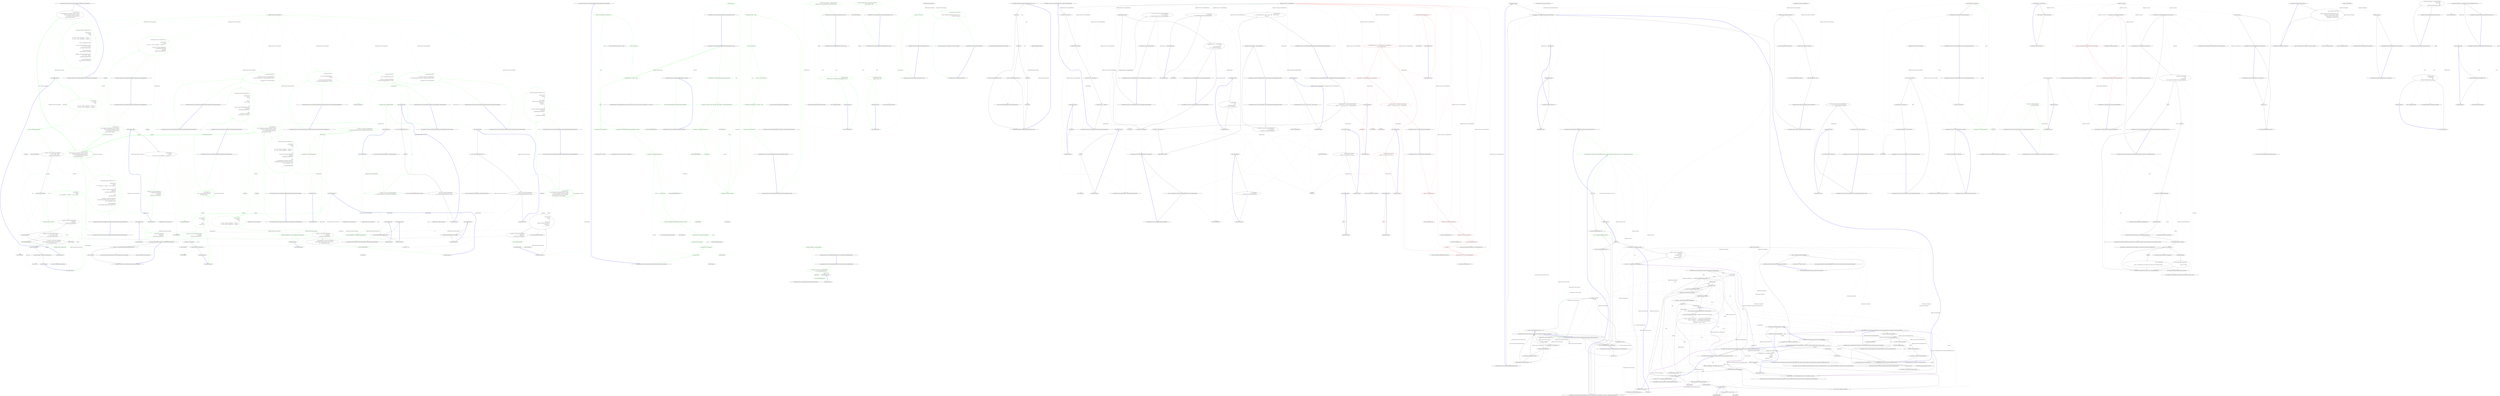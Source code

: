 digraph  {
m0_111 [label="Entry HangFire.SqlServer.Tests.ConnectionFacts.FetchNextJob_ShouldFetchJobs_FromMultipleQueues()", span="214-214", cluster="HangFire.SqlServer.Tests.ConnectionFacts.FetchNextJob_ShouldFetchJobs_FromMultipleQueues()", file="FetcherFacts.cs"];
m0_112 [label="string arrangeSql = @''\r\ninsert into HangFire.Job (InvocationData, Arguments, CreatedAt)\r\nvalues (@invocationData, @arguments, getutcdate())\r\ninsert into HangFire.JobQueue (JobId, Queue)\r\nvalues (scope_identity(), @queue)''", span="216-220", cluster="HangFire.SqlServer.Tests.ConnectionFacts.FetchNextJob_ShouldFetchJobs_FromMultipleQueues()", file="FetcherFacts.cs"];
m0_113 [label="UseConnections((connection, storageConnection) =>\r\n            {\r\n                connection.Execute(\r\n                    arrangeSql,\r\n                    new[]\r\n                    {\r\n                        new { queue = ''default'', invocationData = '''', arguments = '''' },\r\n                        new { queue = ''critical'', invocationData = '''', arguments = '''' }\r\n                    });\r\n\r\n                var queue = CreateJobQueue(connection);\r\n\r\n                var critical = (SqlServerFetchedJob)queue.Dequeue(\r\n                    new[] { ''critical'', ''default'' },\r\n                    CreateTimingOutCancellationToken());\r\n\r\n                Assert.NotNull(critical.JobId);\r\n                Assert.Equal(''critical'', critical.Queue);\r\n\r\n                var @default = (SqlServerFetchedJob)queue.Dequeue(\r\n                    new[] { ''critical'', ''default'' },\r\n                    CreateTimingOutCancellationToken());\r\n\r\n                Assert.NotNull(@default.JobId);\r\n                Assert.Equal(''default'', @default.Queue);\r\n            })", span="222-247", cluster="HangFire.SqlServer.Tests.ConnectionFacts.FetchNextJob_ShouldFetchJobs_FromMultipleQueues()", color=green, community=0, file="FetcherFacts.cs"];
m0_114 [label="Exit HangFire.SqlServer.Tests.ConnectionFacts.FetchNextJob_ShouldFetchJobs_FromMultipleQueues()", span="214-214", cluster="HangFire.SqlServer.Tests.ConnectionFacts.FetchNextJob_ShouldFetchJobs_FromMultipleQueues()", file="FetcherFacts.cs"];
m0_76 [label="Entry System.DateTime.AddMinutes(double)", span="0-0", cluster="System.DateTime.AddMinutes(double)", file="FetcherFacts.cs"];
m0_3 [label="Entry Unk.UseConnection", span="", cluster="Unk.UseConnection", file="FetcherFacts.cs"];
m0_9 [label="Entry Unk.Equal", span="", cluster="Unk.Equal", file="FetcherFacts.cs"];
m0_0 [label="Entry HangFire.SqlServer.Tests.ConnectionFacts.FetchNextJob_ShouldThrowAnException_WhenQueuesCollectionIsNull()", span="16-16", cluster="HangFire.SqlServer.Tests.ConnectionFacts.FetchNextJob_ShouldThrowAnException_WhenQueuesCollectionIsNull()", file="FetcherFacts.cs"];
m0_1 [label="UseConnection(connection =>\r\n            {\r\n                var exception = Assert.Throws<ArgumentNullException>(\r\n                    () => connection.FetchNextJob(null, CreateTimingOutCancellationToken()));\r\n\r\n                Assert.Equal(''queues'', exception.ParamName);\r\n            })", span="18-24", cluster="HangFire.SqlServer.Tests.ConnectionFacts.FetchNextJob_ShouldThrowAnException_WhenQueuesCollectionIsNull()", color=green, community=0, file="FetcherFacts.cs"];
m0_2 [label="Exit HangFire.SqlServer.Tests.ConnectionFacts.FetchNextJob_ShouldThrowAnException_WhenQueuesCollectionIsNull()", span="16-16", cluster="HangFire.SqlServer.Tests.ConnectionFacts.FetchNextJob_ShouldThrowAnException_WhenQueuesCollectionIsNull()", file="FetcherFacts.cs"];
m0_34 [label="Entry System.Threading.CancellationTokenSource.Cancel()", span="0-0", cluster="System.Threading.CancellationTokenSource.Cancel()", file="FetcherFacts.cs"];
m0_125 [label="Entry Unk.CreateJobQueue", span="", cluster="Unk.CreateJobQueue", file="FetcherFacts.cs"];
m0_45 [label="Entry System.Threading.CancellationTokenSource.CancellationTokenSource(int)", span="0-0", cluster="System.Threading.CancellationTokenSource.CancellationTokenSource(int)", file="FetcherFacts.cs"];
m0_129 [label="Entry System.Threading.CancellationTokenSource.CancellationTokenSource(System.TimeSpan)", span="0-0", cluster="System.Threading.CancellationTokenSource.CancellationTokenSource(System.TimeSpan)", file="FetcherFacts.cs"];
m0_8 [label="Entry Unk.>", span="", cluster="Unk.>", file="FetcherFacts.cs"];
m0_15 [label="Entry HangFire.SqlServer.Tests.ConnectionFacts.FetchNextJob_ShouldThrowAnException_WhenQueuesCollectionIsEmpty()", span="28-28", cluster="HangFire.SqlServer.Tests.ConnectionFacts.FetchNextJob_ShouldThrowAnException_WhenQueuesCollectionIsEmpty()", file="FetcherFacts.cs"];
m0_16 [label="UseConnection(connection =>\r\n            {\r\n                var exception = Assert.Throws<ArgumentException>(\r\n                    () => connection.FetchNextJob(new string[0], CreateTimingOutCancellationToken()));\r\n\r\n                Assert.Equal(''queues'', exception.ParamName);\r\n            })", span="30-36", cluster="HangFire.SqlServer.Tests.ConnectionFacts.FetchNextJob_ShouldThrowAnException_WhenQueuesCollectionIsEmpty()", color=green, community=0, file="FetcherFacts.cs"];
m0_17 [label="Exit HangFire.SqlServer.Tests.ConnectionFacts.FetchNextJob_ShouldThrowAnException_WhenQueuesCollectionIsEmpty()", span="28-28", cluster="HangFire.SqlServer.Tests.ConnectionFacts.FetchNextJob_ShouldThrowAnException_WhenQueuesCollectionIsEmpty()", file="FetcherFacts.cs"];
m0_25 [label="Entry HangFire.SqlServer.Tests.ConnectionFacts.FetchNextJob_ThrowsOperationCanceled_WhenCancellationTokenIsSetAtTheBeginning()", span="40-40", cluster="HangFire.SqlServer.Tests.ConnectionFacts.FetchNextJob_ThrowsOperationCanceled_WhenCancellationTokenIsSetAtTheBeginning()", file="FetcherFacts.cs"];
m0_26 [label="UseConnection(connection =>\r\n            {\r\n                var cts = new CancellationTokenSource();\r\n                cts.Cancel();\r\n\r\n                Assert.Throws<OperationCanceledException>(\r\n                    () => connection.FetchNextJob(DefaultQueues, cts.Token));\r\n            })", span="42-49", cluster="HangFire.SqlServer.Tests.ConnectionFacts.FetchNextJob_ThrowsOperationCanceled_WhenCancellationTokenIsSetAtTheBeginning()", color=green, community=0, file="FetcherFacts.cs"];
m0_27 [label="Exit HangFire.SqlServer.Tests.ConnectionFacts.FetchNextJob_ThrowsOperationCanceled_WhenCancellationTokenIsSetAtTheBeginning()", span="40-40", cluster="HangFire.SqlServer.Tests.ConnectionFacts.FetchNextJob_ThrowsOperationCanceled_WhenCancellationTokenIsSetAtTheBeginning()", file="FetcherFacts.cs"];
m0_130 [label="Entry System.TimeSpan.FromSeconds(double)", span="0-0", cluster="System.TimeSpan.FromSeconds(double)", file="FetcherFacts.cs"];
m0_38 [label="Entry HangFire.SqlServer.Tests.ConnectionFacts.FetchNextJob_ShouldWaitIndefinitely_WhenThereAreNoJobs()", span="53-53", cluster="HangFire.SqlServer.Tests.ConnectionFacts.FetchNextJob_ShouldWaitIndefinitely_WhenThereAreNoJobs()", file="FetcherFacts.cs"];
m0_39 [label="UseConnection(connection =>\r\n            {\r\n                var cts = new CancellationTokenSource(200);\r\n\r\n                Assert.Throws<OperationCanceledException>(\r\n                    () => connection.FetchNextJob(DefaultQueues, cts.Token));\r\n            })", span="55-61", cluster="HangFire.SqlServer.Tests.ConnectionFacts.FetchNextJob_ShouldWaitIndefinitely_WhenThereAreNoJobs()", color=green, community=0, file="FetcherFacts.cs"];
m0_40 [label="Exit HangFire.SqlServer.Tests.ConnectionFacts.FetchNextJob_ShouldWaitIndefinitely_WhenThereAreNoJobs()", span="53-53", cluster="HangFire.SqlServer.Tests.ConnectionFacts.FetchNextJob_ShouldWaitIndefinitely_WhenThereAreNoJobs()", file="FetcherFacts.cs"];
m0_87 [label="Entry System.DateTime.AddDays(double)", span="0-0", cluster="System.DateTime.AddDays(double)", file="FetcherFacts.cs"];
m0_49 [label="Entry HangFire.SqlServer.Tests.ConnectionFacts.FetchNextJob_ShouldFetchAJob_FromTheSpecifiedQueue()", span="65-65", cluster="HangFire.SqlServer.Tests.ConnectionFacts.FetchNextJob_ShouldFetchAJob_FromTheSpecifiedQueue()", file="FetcherFacts.cs"];
m0_50 [label="string arrangeSql = @''\r\ninsert into HangFire.JobQueue (JobId, Queue)\r\nvalues (@jobId, @queue)''", span="67-69", cluster="HangFire.SqlServer.Tests.ConnectionFacts.FetchNextJob_ShouldFetchAJob_FromTheSpecifiedQueue()", color=green, community=0, file="FetcherFacts.cs"];
m0_51 [label="UseConnections((connection, storageConnection) =>\r\n            {\r\n                connection.Execute(\r\n                    arrangeSql,\r\n                    new\r\n                    {\r\n                        jobId = 1,\r\n                        queue = ''default''\r\n                    });\r\n\r\n                // Act\r\n                var payload = (SqlServerFetchedJob)queue.Dequeue(\r\n                    DefaultQueues,\r\n                    CreateTimingOutCancellationToken());\r\n\r\n                // Assert\r\n                Assert.Equal(''1'', payload.JobId);\r\n                Assert.Equal(''default'', payload.Queue);\r\n            })", span="72-90", cluster="HangFire.SqlServer.Tests.ConnectionFacts.FetchNextJob_ShouldFetchAJob_FromTheSpecifiedQueue()", color=green, community=0, file="FetcherFacts.cs"];
m0_52 [label="Exit HangFire.SqlServer.Tests.ConnectionFacts.FetchNextJob_ShouldFetchAJob_FromTheSpecifiedQueue()", span="65-65", cluster="HangFire.SqlServer.Tests.ConnectionFacts.FetchNextJob_ShouldFetchAJob_FromTheSpecifiedQueue()", file="FetcherFacts.cs"];
m0_74 [label="Entry Unk.NotNull", span="", cluster="Unk.NotNull", file="FetcherFacts.cs"];
m0_89 [label="Entry HangFire.SqlServer.Tests.ConnectionFacts.FetchNextJob_ShouldSetFetchedAt_OnlyForTheFetchedJob()", span="159-159", cluster="HangFire.SqlServer.Tests.ConnectionFacts.FetchNextJob_ShouldSetFetchedAt_OnlyForTheFetchedJob()", file="FetcherFacts.cs"];
m0_90 [label="string arrangeSql = @''\r\ninsert into HangFire.Job (InvocationData, Arguments, CreatedAt)\r\nvalues (@invocationData, @arguments, getutcdate())\r\ninsert into HangFire.JobQueue (JobId, Queue)\r\nvalues (scope_identity(), @queue)''", span="161-165", cluster="HangFire.SqlServer.Tests.ConnectionFacts.FetchNextJob_ShouldSetFetchedAt_OnlyForTheFetchedJob()", color=green, community=0, file="FetcherFacts.cs"];
m0_91 [label="UseConnections((connection, storageConnection) =>\r\n            {\r\n                connection.Execute(\r\n                    arrangeSql,\r\n                    new[]\r\n                    {\r\n                        new { queue = ''default'', invocationData = '''', arguments = '''' },\r\n                        new { queue = ''default'', invocationData = '''', arguments = '''' }\r\n                    });\r\n                // Act\r\n                var payload = storageConnection.FetchNextJob(\r\n                    DefaultQueues,\r\n                    CreateTimingOutCancellationToken());\r\n\r\n                // Assert\r\n                var otherJobFetchedAt = connection.Query<DateTime?>(\r\n                    ''select FetchedAt from HangFire.JobQueue where JobId != @id'',\r\n                    new { id = payload.JobId }).Single();\r\n\r\n                Assert.Null(otherJobFetchedAt);\r\n            })", span="168-188", cluster="HangFire.SqlServer.Tests.ConnectionFacts.FetchNextJob_ShouldSetFetchedAt_OnlyForTheFetchedJob()", color=green, community=0, file="FetcherFacts.cs"];
m0_92 [label="Exit HangFire.SqlServer.Tests.ConnectionFacts.FetchNextJob_ShouldSetFetchedAt_OnlyForTheFetchedJob()", span="159-159", cluster="HangFire.SqlServer.Tests.ConnectionFacts.FetchNextJob_ShouldSetFetchedAt_OnlyForTheFetchedJob()", file="FetcherFacts.cs"];
m0_14 [label="Entry HangFire.SqlServer.SqlServerConnection.FetchNextJob(string[], System.Threading.CancellationToken)", span="61-61", cluster="HangFire.SqlServer.SqlServerConnection.FetchNextJob(string[], System.Threading.CancellationToken)", file="FetcherFacts.cs"];
m0_78 [label="Entry HangFire.SqlServer.Tests.ConnectionFacts.FetchNextJob_ShouldFetchATimedOutJobs_FromTheSpecifiedQueue()", span="127-127", cluster="HangFire.SqlServer.Tests.ConnectionFacts.FetchNextJob_ShouldFetchATimedOutJobs_FromTheSpecifiedQueue()", file="FetcherFacts.cs"];
m0_79 [label="string arrangeSql = @''\r\ninsert into HangFire.Job (InvocationData, Arguments, CreatedAt)\r\nvalues (@invocationData, @arguments, getutcdate())\r\ninsert into HangFire.JobQueue (JobId, Queue, FetchedAt)\r\nvalues (scope_identity(), @queue, @fetchedAt)''", span="129-133", cluster="HangFire.SqlServer.Tests.ConnectionFacts.FetchNextJob_ShouldFetchATimedOutJobs_FromTheSpecifiedQueue()", color=green, community=0, file="FetcherFacts.cs"];
m0_80 [label="UseConnections((connection, storageConnection) =>\r\n            {\r\n                connection.Execute(\r\n                    arrangeSql,\r\n                    new\r\n                    {\r\n                        queue = ''default'',\r\n                        fetchedAt = DateTime.UtcNow.AddDays(-1),\r\n                        invocationData = '''',\r\n                        arguments = ''''\r\n                    });\r\n\r\n                // Act\r\n                var payload = storageConnection.FetchNextJob(\r\n                    DefaultQueues,\r\n                    CreateTimingOutCancellationToken());\r\n\r\n                // Assert\r\n                Assert.NotEmpty(payload.JobId);\r\n            })", span="136-155", cluster="HangFire.SqlServer.Tests.ConnectionFacts.FetchNextJob_ShouldFetchATimedOutJobs_FromTheSpecifiedQueue()", color=green, community=0, file="FetcherFacts.cs"];
m0_81 [label="Exit HangFire.SqlServer.Tests.ConnectionFacts.FetchNextJob_ShouldFetchATimedOutJobs_FromTheSpecifiedQueue()", span="127-127", cluster="HangFire.SqlServer.Tests.ConnectionFacts.FetchNextJob_ShouldFetchATimedOutJobs_FromTheSpecifiedQueue()", file="FetcherFacts.cs"];
m0_99 [label="Entry Unk.Null", span="", cluster="Unk.Null", file="FetcherFacts.cs"];
m0_33 [label="Entry System.Threading.CancellationTokenSource.CancellationTokenSource()", span="0-0", cluster="System.Threading.CancellationTokenSource.CancellationTokenSource()", file="FetcherFacts.cs"];
m0_61 [label="Entry Unk.Dequeue", span="", cluster="Unk.Dequeue", file="FetcherFacts.cs"];
m0_53 [label="Entry Unk.UseConnections", span="", cluster="Unk.UseConnections", file="FetcherFacts.cs"];
m0_46 [label="Entry lambda expression", span="60-60", cluster="lambda expression", file="FetcherFacts.cs"];
m0_4 [label="Entry lambda expression", span="18-24", cluster="lambda expression", file="FetcherFacts.cs"];
m0_5 [label="var exception = Assert.Throws<ArgumentNullException>(\r\n                    () => connection.FetchNextJob(null, CreateTimingOutCancellationToken()))", span="20-21", cluster="lambda expression", color=green, community=1, file="FetcherFacts.cs"];
m0_6 [label="Assert.Equal(''queues'', exception.ParamName)", span="23-23", cluster="lambda expression", color=green, community=0, file="FetcherFacts.cs"];
m0_10 [label="Entry lambda expression", span="21-21", cluster="lambda expression", file="FetcherFacts.cs"];
m0_11 [label="connection.FetchNextJob(null, CreateTimingOutCancellationToken())", span="21-21", cluster="lambda expression", color=green, community=0, file="FetcherFacts.cs"];
m0_12 [label="Exit lambda expression", span="21-21", cluster="lambda expression", file="FetcherFacts.cs"];
m0_7 [label="Exit lambda expression", span="18-24", cluster="lambda expression", file="FetcherFacts.cs"];
m0_18 [label="Entry lambda expression", span="30-36", cluster="lambda expression", file="FetcherFacts.cs"];
m0_19 [label="var exception = Assert.Throws<ArgumentException>(\r\n                    () => connection.FetchNextJob(new string[0], CreateTimingOutCancellationToken()))", span="32-33", cluster="lambda expression", color=green, community=0, file="FetcherFacts.cs"];
m0_20 [label="Assert.Equal(''queues'', exception.ParamName)", span="35-35", cluster="lambda expression", color=green, community=0, file="FetcherFacts.cs"];
m0_22 [label="Entry lambda expression", span="33-33", cluster="lambda expression", file="FetcherFacts.cs"];
m0_23 [label="connection.FetchNextJob(new string[0], CreateTimingOutCancellationToken())", span="33-33", cluster="lambda expression", color=green, community=0, file="FetcherFacts.cs"];
m0_24 [label="Exit lambda expression", span="33-33", cluster="lambda expression", file="FetcherFacts.cs"];
m0_21 [label="Exit lambda expression", span="30-36", cluster="lambda expression", file="FetcherFacts.cs"];
m0_28 [label="Entry lambda expression", span="42-49", cluster="lambda expression", file="FetcherFacts.cs"];
m0_41 [label="Entry lambda expression", span="55-61", cluster="lambda expression", file="FetcherFacts.cs"];
m0_55 [label="connection.Execute(\r\n                    arrangeSql,\r\n                    new\r\n                    {\r\n                        jobId = 1,\r\n                        queue = ''default''\r\n                    })", span="74-80", cluster="lambda expression", color=green, community=0, file="FetcherFacts.cs"];
m0_54 [label="Entry lambda expression", span="72-90", cluster="lambda expression", file="FetcherFacts.cs"];
m0_56 [label="var payload = (SqlServerFetchedJob)queue.Dequeue(\r\n                    DefaultQueues,\r\n                    CreateTimingOutCancellationToken())", span="83-85", cluster="lambda expression", color=green, community=0, file="FetcherFacts.cs"];
m0_57 [label="Assert.Equal(''1'', payload.JobId)", span="88-88", cluster="lambda expression", file="FetcherFacts.cs"];
m0_58 [label="Assert.Equal(''default'', payload.Queue)", span="89-89", cluster="lambda expression", file="FetcherFacts.cs"];
m0_67 [label="connection.Execute(\r\n                    arrangeSql,\r\n                    new { invocationData = '''', arguments = '''', queue = ''default'' })", span="105-107", cluster="lambda expression", color=green, community=0, file="FetcherFacts.cs"];
m0_66 [label="Entry lambda expression", span="103-123", cluster="lambda expression", file="FetcherFacts.cs"];
m0_68 [label="var payload = storageConnection.FetchNextJob(\r\n                    DefaultQueues,\r\n                    CreateTimingOutCancellationToken())", span="110-112", cluster="lambda expression", file="FetcherFacts.cs"];
m0_83 [label="connection.Execute(\r\n                    arrangeSql,\r\n                    new\r\n                    {\r\n                        queue = ''default'',\r\n                        fetchedAt = DateTime.UtcNow.AddDays(-1),\r\n                        invocationData = '''',\r\n                        arguments = ''''\r\n                    })", span="138-146", cluster="lambda expression", file="FetcherFacts.cs"];
m0_82 [label="Entry lambda expression", span="136-155", cluster="lambda expression", file="FetcherFacts.cs"];
m0_85 [label="Assert.NotEmpty(payload.JobId)", span="154-154", cluster="lambda expression", color=green, community=0, file="FetcherFacts.cs"];
m0_84 [label="var payload = storageConnection.FetchNextJob(\r\n                    DefaultQueues,\r\n                    CreateTimingOutCancellationToken())", span="149-151", cluster="lambda expression", file="FetcherFacts.cs"];
m0_86 [label="Exit lambda expression", span="136-155", cluster="lambda expression", file="FetcherFacts.cs"];
m0_94 [label="connection.Execute(\r\n                    arrangeSql,\r\n                    new[]\r\n                    {\r\n                        new { queue = ''default'', invocationData = '''', arguments = '''' },\r\n                        new { queue = ''default'', invocationData = '''', arguments = '''' }\r\n                    })", span="170-176", cluster="lambda expression", color=green, community=0, file="FetcherFacts.cs"];
m0_93 [label="Entry lambda expression", span="168-188", cluster="lambda expression", file="FetcherFacts.cs"];
m0_95 [label="var payload = storageConnection.FetchNextJob(\r\n                    DefaultQueues,\r\n                    CreateTimingOutCancellationToken())", span="178-180", cluster="lambda expression", file="FetcherFacts.cs"];
m0_97 [label="Assert.Null(otherJobFetchedAt)", span="187-187", cluster="lambda expression", color=green, community=0, file="FetcherFacts.cs"];
m0_96 [label="var otherJobFetchedAt = connection.Query<DateTime?>(\r\n                    ''select FetchedAt from HangFire.JobQueue where JobId != @id'',\r\n                    new { id = payload.JobId }).Single()", span="183-185", cluster="lambda expression", file="FetcherFacts.cs"];
m0_98 [label="Exit lambda expression", span="168-188", cluster="lambda expression", file="FetcherFacts.cs"];
m0_105 [label="connection.Execute(\r\n                    arrangeSql,\r\n                    new { queue = ''critical'', invocationData = '''', arguments = '''' })", span="202-204", cluster="lambda expression", file="FetcherFacts.cs"];
m0_104 [label="Entry lambda expression", span="200-210", cluster="lambda expression", file="FetcherFacts.cs"];
m0_106 [label="Assert.Throws<OperationCanceledException>(\r\n                    () => storageConnection.FetchNextJob(\r\n                        DefaultQueues,\r\n                        CreateTimingOutCancellationToken()))", span="206-209", cluster="lambda expression", color=green, community=0, file="FetcherFacts.cs"];
m0_107 [label="Exit lambda expression", span="200-210", cluster="lambda expression", file="FetcherFacts.cs"];
m0_108 [label="Entry lambda expression", span="207-209", cluster="lambda expression", file="FetcherFacts.cs"];
m0_109 [label="storageConnection.FetchNextJob(\r\n                        DefaultQueues,\r\n                        CreateTimingOutCancellationToken())", span="207-209", cluster="lambda expression", color=green, community=0, file="FetcherFacts.cs"];
m0_110 [label="Exit lambda expression", span="207-209", cluster="lambda expression", file="FetcherFacts.cs"];
m0_115 [label="Entry lambda expression", span="222-247", cluster="lambda expression", file="FetcherFacts.cs"];
m0_116 [label="connection.Execute(\r\n                    arrangeSql,\r\n                    new[]\r\n                    {\r\n                        new { queue = ''default'', invocationData = '''', arguments = '''' },\r\n                        new { queue = ''critical'', invocationData = '''', arguments = '''' }\r\n                    })", span="224-230", cluster="lambda expression", color=green, community=0, file="FetcherFacts.cs"];
m0_117 [label="var queue = CreateJobQueue(connection)", span="232-232", cluster="lambda expression", color=green, community=0, file="FetcherFacts.cs"];
m0_118 [label="var critical = (SqlServerFetchedJob)queue.Dequeue(\r\n                    new[] { ''critical'', ''default'' },\r\n                    CreateTimingOutCancellationToken())", span="234-236", cluster="lambda expression", file="FetcherFacts.cs"];
m0_121 [label="var @default = (SqlServerFetchedJob)queue.Dequeue(\r\n                    new[] { ''critical'', ''default'' },\r\n                    CreateTimingOutCancellationToken())", span="241-243", cluster="lambda expression", file="FetcherFacts.cs"];
m0_120 [label="Assert.Equal(''critical'', critical.Queue)", span="239-239", cluster="lambda expression", color=green, community=0, file="FetcherFacts.cs"];
m0_119 [label="Assert.NotNull(critical.JobId)", span="238-238", cluster="lambda expression", file="FetcherFacts.cs"];
m0_123 [label="Assert.Equal(''default'', @default.Queue)", span="246-246", cluster="lambda expression", color=green, community=0, file="FetcherFacts.cs"];
m0_122 [label="Assert.NotNull(@default.JobId)", span="245-245", cluster="lambda expression", file="FetcherFacts.cs"];
m0_124 [label="Exit lambda expression", span="222-247", cluster="lambda expression", file="FetcherFacts.cs"];
m0_31 [label="Assert.Throws<OperationCanceledException>(\r\n                    () => connection.FetchNextJob(DefaultQueues, cts.Token))", span="47-48", cluster="lambda expression", file="FetcherFacts.cs"];
m0_43 [label="Assert.Throws<OperationCanceledException>(\r\n                    () => connection.FetchNextJob(DefaultQueues, cts.Token))", span="59-60", cluster="lambda expression", file="FetcherFacts.cs"];
m0_70 [label="var fetchedAt = connection.Query<DateTime?>(\r\n                    ''select FetchedAt from HangFire.JobQueue where JobId = @id'',\r\n                    new { id = payload.JobId }).Single()", span="117-119", cluster="lambda expression", file="FetcherFacts.cs"];
m0_36 [label="connection.FetchNextJob(DefaultQueues, cts.Token)", span="48-48", cluster="lambda expression", file="FetcherFacts.cs"];
m0_47 [label="connection.FetchNextJob(DefaultQueues, cts.Token)", span="60-60", cluster="lambda expression", file="FetcherFacts.cs"];
m0_32 [label="Exit lambda expression", span="42-49", cluster="lambda expression", file="FetcherFacts.cs"];
m0_29 [label="var cts = new CancellationTokenSource()", span="44-44", cluster="lambda expression", file="FetcherFacts.cs"];
m0_44 [label="Exit lambda expression", span="55-61", cluster="lambda expression", file="FetcherFacts.cs"];
m0_42 [label="var cts = new CancellationTokenSource(200)", span="57-57", cluster="lambda expression", file="FetcherFacts.cs"];
m0_59 [label="Exit lambda expression", span="72-90", cluster="lambda expression", file="FetcherFacts.cs"];
m0_73 [label="Exit lambda expression", span="103-123", cluster="lambda expression", file="FetcherFacts.cs"];
m0_69 [label="Assert.NotNull(payload)", span="115-115", cluster="lambda expression", file="FetcherFacts.cs"];
m0_30 [label="cts.Cancel()", span="45-45", cluster="lambda expression", file="FetcherFacts.cs"];
m0_35 [label="Entry lambda expression", span="48-48", cluster="lambda expression", file="FetcherFacts.cs"];
m0_71 [label="Assert.NotNull(fetchedAt)", span="121-121", cluster="lambda expression", file="FetcherFacts.cs"];
m0_72 [label="Assert.True(fetchedAt > DateTime.UtcNow.AddMinutes(-1))", span="122-122", cluster="lambda expression", file="FetcherFacts.cs"];
m0_37 [label="Exit lambda expression", span="48-48", cluster="lambda expression", file="FetcherFacts.cs"];
m0_48 [label="Exit lambda expression", span="60-60", cluster="lambda expression", file="FetcherFacts.cs"];
m0_88 [label="Entry Unk.NotEmpty", span="", cluster="Unk.NotEmpty", file="FetcherFacts.cs"];
m0_75 [label="Entry Unk.Single", span="", cluster="Unk.Single", file="FetcherFacts.cs"];
m0_13 [label="Entry HangFire.SqlServer.Tests.ConnectionFacts.CreateTimingOutCancellationToken()", span="250-250", cluster="HangFire.SqlServer.Tests.ConnectionFacts.CreateTimingOutCancellationToken()", file="FetcherFacts.cs"];
m0_126 [label="var source = new CancellationTokenSource(TimeSpan.FromSeconds(10))", span="252-252", cluster="HangFire.SqlServer.Tests.ConnectionFacts.CreateTimingOutCancellationToken()", file="FetcherFacts.cs"];
m0_127 [label="return source.Token;", span="253-253", cluster="HangFire.SqlServer.Tests.ConnectionFacts.CreateTimingOutCancellationToken()", file="FetcherFacts.cs"];
m0_128 [label="Exit HangFire.SqlServer.Tests.ConnectionFacts.CreateTimingOutCancellationToken()", span="250-250", cluster="HangFire.SqlServer.Tests.ConnectionFacts.CreateTimingOutCancellationToken()", file="FetcherFacts.cs"];
m0_100 [label="Entry HangFire.SqlServer.Tests.ConnectionFacts.FetchNextJob_ShouldFetchJobs_OnlyFromSpecifiedQueues()", span="192-192", cluster="HangFire.SqlServer.Tests.ConnectionFacts.FetchNextJob_ShouldFetchJobs_OnlyFromSpecifiedQueues()", file="FetcherFacts.cs"];
m0_101 [label="string arrangeSql = @''\r\ninsert into HangFire.Job (InvocationData, Arguments, CreatedAt)\r\nvalues (@invocationData, @arguments, getutcdate())\r\ninsert into HangFire.JobQueue (JobId, Queue)\r\nvalues (scope_identity(), @queue)''", span="194-198", cluster="HangFire.SqlServer.Tests.ConnectionFacts.FetchNextJob_ShouldFetchJobs_OnlyFromSpecifiedQueues()", color=green, community=0, file="FetcherFacts.cs"];
m0_102 [label="UseConnections((connection, storageConnection) =>\r\n            {\r\n                connection.Execute(\r\n                    arrangeSql,\r\n                    new { queue = ''critical'', invocationData = '''', arguments = '''' });\r\n                \r\n                Assert.Throws<OperationCanceledException>(\r\n                    () => storageConnection.FetchNextJob(\r\n                        DefaultQueues,\r\n                        CreateTimingOutCancellationToken()));\r\n            })", span="200-210", cluster="HangFire.SqlServer.Tests.ConnectionFacts.FetchNextJob_ShouldFetchJobs_OnlyFromSpecifiedQueues()", color=green, community=0, file="FetcherFacts.cs"];
m0_103 [label="Exit HangFire.SqlServer.Tests.ConnectionFacts.FetchNextJob_ShouldFetchJobs_OnlyFromSpecifiedQueues()", span="192-192", cluster="HangFire.SqlServer.Tests.ConnectionFacts.FetchNextJob_ShouldFetchJobs_OnlyFromSpecifiedQueues()", file="FetcherFacts.cs"];
m0_77 [label="Entry Unk.True", span="", cluster="Unk.True", file="FetcherFacts.cs"];
m0_60 [label="Entry Unk.Execute", span="", cluster="Unk.Execute", file="FetcherFacts.cs"];
m0_62 [label="Entry HangFire.SqlServer.Tests.ConnectionFacts.FetchNextJob_ShouldLeaveJobInTheQueue_ButSetItsFetchedAtValue()", span="94-94", cluster="HangFire.SqlServer.Tests.ConnectionFacts.FetchNextJob_ShouldLeaveJobInTheQueue_ButSetItsFetchedAtValue()", file="FetcherFacts.cs"];
m0_63 [label="string arrangeSql = @''\r\ninsert into HangFire.Job (InvocationData, Arguments, CreatedAt)\r\nvalues (@invocationData, @arguments, getutcdate())\r\ninsert into HangFire.JobQueue (JobId, Queue)\r\nvalues (scope_identity(), @queue)''", span="96-100", cluster="HangFire.SqlServer.Tests.ConnectionFacts.FetchNextJob_ShouldLeaveJobInTheQueue_ButSetItsFetchedAtValue()", color=green, community=0, file="FetcherFacts.cs"];
m0_64 [label="UseConnections((connection, storageConnection) =>\r\n            {\r\n                connection.Execute(\r\n                    arrangeSql,\r\n                    new { invocationData = '''', arguments = '''', queue = ''default'' });\r\n\r\n                // Act\r\n                var payload = storageConnection.FetchNextJob(\r\n                    DefaultQueues,\r\n                    CreateTimingOutCancellationToken());\r\n\r\n                // Assert\r\n                Assert.NotNull(payload);\r\n\r\n                var fetchedAt = connection.Query<DateTime?>(\r\n                    ''select FetchedAt from HangFire.JobQueue where JobId = @id'',\r\n                    new { id = payload.JobId }).Single();\r\n\r\n                Assert.NotNull(fetchedAt);\r\n                Assert.True(fetchedAt > DateTime.UtcNow.AddMinutes(-1));\r\n            })", span="103-123", cluster="HangFire.SqlServer.Tests.ConnectionFacts.FetchNextJob_ShouldLeaveJobInTheQueue_ButSetItsFetchedAtValue()", color=green, community=0, file="FetcherFacts.cs"];
m0_65 [label="Exit HangFire.SqlServer.Tests.ConnectionFacts.FetchNextJob_ShouldLeaveJobInTheQueue_ButSetItsFetchedAtValue()", span="94-94", cluster="HangFire.SqlServer.Tests.ConnectionFacts.FetchNextJob_ShouldLeaveJobInTheQueue_ButSetItsFetchedAtValue()", file="FetcherFacts.cs"];
m0_133 [label="HangFire.SqlServer.Tests.ConnectionFacts", span="", file="FetcherFacts.cs"];
m0_134 [label="HangFire.SqlServer.SqlServerConnection", span="", file="FetcherFacts.cs"];
m0_135 [label="HangFire.SqlServer.SqlServerConnection", span="", file="FetcherFacts.cs"];
m0_140 [label=arrangeSql, span="", file="FetcherFacts.cs"];
m0_141 [label=arrangeSql, span="", file="FetcherFacts.cs"];
m0_143 [label=arrangeSql, span="", file="FetcherFacts.cs"];
m0_145 [label="HangFire.SqlServer.SqlServerConnection", span="", file="FetcherFacts.cs"];
m0_146 [label=arrangeSql, span="", file="FetcherFacts.cs"];
m0_142 [label=arrangeSql, span="", file="FetcherFacts.cs"];
m0_144 [label=arrangeSql, span="", file="FetcherFacts.cs"];
m0_136 [label="HangFire.SqlServer.SqlServerConnection", span="", file="FetcherFacts.cs"];
m0_137 [label=cts, span="", file="FetcherFacts.cs"];
m0_138 [label="HangFire.SqlServer.SqlServerConnection", span="", file="FetcherFacts.cs"];
m0_139 [label=cts, span="", file="FetcherFacts.cs"];
m2_10 [label="Entry HangFire.SqlServer.Tests.MessageQueueJobQueueFacts.Enqueue_AddsAction_ThatSendsTheJobId()", span="21-21", cluster="HangFire.SqlServer.Tests.MessageQueueJobQueueFacts.Enqueue_AddsAction_ThatSendsTheJobId()", file="MessageQueueJobQueueFacts.cs"];
m2_11 [label="var actions = new Queue<Action<SqlConnection>>()", span="24-24", cluster="HangFire.SqlServer.Tests.MessageQueueJobQueueFacts.Enqueue_AddsAction_ThatSendsTheJobId()", color=green, community=0, file="MessageQueueJobQueueFacts.cs"];
m2_12 [label="var queue = CreateQueue()", span="25-25", cluster="HangFire.SqlServer.Tests.MessageQueueJobQueueFacts.Enqueue_AddsAction_ThatSendsTheJobId()", color=green, community=0, file="MessageQueueJobQueueFacts.cs"];
m2_13 [label="queue.Enqueue(actions, ''my-queue'', ''job-id'')", span="28-28", cluster="HangFire.SqlServer.Tests.MessageQueueJobQueueFacts.Enqueue_AddsAction_ThatSendsTheJobId()", color=green, community=0, file="MessageQueueJobQueueFacts.cs"];
m2_14 [label=actions, span="30-30", cluster="HangFire.SqlServer.Tests.MessageQueueJobQueueFacts.Enqueue_AddsAction_ThatSendsTheJobId()", color=green, community=0, file="MessageQueueJobQueueFacts.cs"];
m2_15 [label="action(ConnectionUtils.CreateConnection())", span="32-32", cluster="HangFire.SqlServer.Tests.MessageQueueJobQueueFacts.Enqueue_AddsAction_ThatSendsTheJobId()", color=green, community=0, file="MessageQueueJobQueueFacts.cs"];
m2_16 [label="var messageQueue = CleanMsmqQueueAttribute.GetMessageQueue(''my-queue'')", span="36-36", cluster="HangFire.SqlServer.Tests.MessageQueueJobQueueFacts.Enqueue_AddsAction_ThatSendsTheJobId()", color=green, community=0, file="MessageQueueJobQueueFacts.cs"];
m2_17 [label="var transaction = new MessageQueueTransaction()", span="37-37", cluster="HangFire.SqlServer.Tests.MessageQueueJobQueueFacts.Enqueue_AddsAction_ThatSendsTheJobId()", color=green, community=0, file="MessageQueueJobQueueFacts.cs"];
m2_19 [label="var message = messageQueue.Receive(TimeSpan.FromSeconds(5), transaction)", span="41-41", cluster="HangFire.SqlServer.Tests.MessageQueueJobQueueFacts.Enqueue_AddsAction_ThatSendsTheJobId()", color=green, community=0, file="MessageQueueJobQueueFacts.cs"];
m2_18 [label="transaction.Begin()", span="39-39", cluster="HangFire.SqlServer.Tests.MessageQueueJobQueueFacts.Enqueue_AddsAction_ThatSendsTheJobId()", color=green, community=0, file="MessageQueueJobQueueFacts.cs"];
m2_23 [label="transaction.Commit()", span="47-47", cluster="HangFire.SqlServer.Tests.MessageQueueJobQueueFacts.Enqueue_AddsAction_ThatSendsTheJobId()", color=green, community=0, file="MessageQueueJobQueueFacts.cs"];
m2_20 [label="message.Formatter = new BinaryMessageFormatter()", span="42-42", cluster="HangFire.SqlServer.Tests.MessageQueueJobQueueFacts.Enqueue_AddsAction_ThatSendsTheJobId()", color=green, community=0, file="MessageQueueJobQueueFacts.cs"];
m2_22 [label="Assert.Equal(''job-id'', message.Label)", span="45-45", cluster="HangFire.SqlServer.Tests.MessageQueueJobQueueFacts.Enqueue_AddsAction_ThatSendsTheJobId()", color=green, community=0, file="MessageQueueJobQueueFacts.cs"];
m2_21 [label="Assert.Equal(''job-id'', message.Body)", span="44-44", cluster="HangFire.SqlServer.Tests.MessageQueueJobQueueFacts.Enqueue_AddsAction_ThatSendsTheJobId()", color=green, community=0, file="MessageQueueJobQueueFacts.cs"];
m2_24 [label="Exit HangFire.SqlServer.Tests.MessageQueueJobQueueFacts.Enqueue_AddsAction_ThatSendsTheJobId()", span="21-21", cluster="HangFire.SqlServer.Tests.MessageQueueJobQueueFacts.Enqueue_AddsAction_ThatSendsTheJobId()", file="MessageQueueJobQueueFacts.cs"];
m2_34 [label="Entry Unk.Receive", span="", cluster="Unk.Receive", file="MessageQueueJobQueueFacts.cs"];
m2_35 [label="Entry BinaryMessageFormatter.cstr", span="", cluster="BinaryMessageFormatter.cstr", file="MessageQueueJobQueueFacts.cs"];
m2_37 [label="Entry HangFire.SqlServer.Tests.MessageQueueJobQueueFacts.Dequeue_ReturnsFetchedJob_WithJobId()", span="52-52", cluster="HangFire.SqlServer.Tests.MessageQueueJobQueueFacts.Dequeue_ReturnsFetchedJob_WithJobId()", file="MessageQueueJobQueueFacts.cs"];
m2_38 [label="EnqueueJobId(''my-queue'', ''job-id'')", span="54-54", cluster="HangFire.SqlServer.Tests.MessageQueueJobQueueFacts.Dequeue_ReturnsFetchedJob_WithJobId()", color=green, community=0, file="MessageQueueJobQueueFacts.cs"];
m2_39 [label="var queue = CreateQueue()", span="55-55", cluster="HangFire.SqlServer.Tests.MessageQueueJobQueueFacts.Dequeue_ReturnsFetchedJob_WithJobId()", color=green, community=0, file="MessageQueueJobQueueFacts.cs"];
m2_40 [label="var token = new CancellationToken()", span="56-56", cluster="HangFire.SqlServer.Tests.MessageQueueJobQueueFacts.Dequeue_ReturnsFetchedJob_WithJobId()", color=green, community=0, file="MessageQueueJobQueueFacts.cs"];
m2_41 [label="var fetchedJob = queue.Dequeue(new[] { ''my-queue'' }, token)", span="58-58", cluster="HangFire.SqlServer.Tests.MessageQueueJobQueueFacts.Dequeue_ReturnsFetchedJob_WithJobId()", color=green, community=0, file="MessageQueueJobQueueFacts.cs"];
m2_42 [label="Assert.Equal(''job-id'', fetchedJob.JobId)", span="60-60", cluster="HangFire.SqlServer.Tests.MessageQueueJobQueueFacts.Dequeue_ReturnsFetchedJob_WithJobId()", color=green, community=0, file="MessageQueueJobQueueFacts.cs"];
m2_43 [label="Exit HangFire.SqlServer.Tests.MessageQueueJobQueueFacts.Dequeue_ReturnsFetchedJob_WithJobId()", span="52-52", cluster="HangFire.SqlServer.Tests.MessageQueueJobQueueFacts.Dequeue_ReturnsFetchedJob_WithJobId()", file="MessageQueueJobQueueFacts.cs"];
m2_5 [label="Entry Unk.Equal", span="", cluster="Unk.Equal", file="MessageQueueJobQueueFacts.cs"];
m2_26 [label="Entry HangFire.SqlServer.Tests.MessageQueueJobQueueFacts.CreateQueue()", span="75-75", cluster="HangFire.SqlServer.Tests.MessageQueueJobQueueFacts.CreateQueue()", file="MessageQueueJobQueueFacts.cs"];
m2_56 [label="return new MessageQueueJobQueue(CleanMsmqQueueAttribute.PathPattern);", span="77-77", cluster="HangFire.SqlServer.Tests.MessageQueueJobQueueFacts.CreateQueue()", color=green, community=0, file="MessageQueueJobQueueFacts.cs"];
m2_57 [label="Exit HangFire.SqlServer.Tests.MessageQueueJobQueueFacts.CreateQueue()", span="75-75", cluster="HangFire.SqlServer.Tests.MessageQueueJobQueueFacts.CreateQueue()", file="MessageQueueJobQueueFacts.cs"];
m2_45 [label="Entry System.Threading.CancellationToken.CancellationToken()", span="0-0", cluster="System.Threading.CancellationToken.CancellationToken()", file="MessageQueueJobQueueFacts.cs"];
m2_58 [label="Entry MessageQueueJobQueue.cstr", span="", cluster="MessageQueueJobQueue.cstr", file="MessageQueueJobQueueFacts.cs"];
m2_32 [label="Entry Unk.Begin", span="", cluster="Unk.Begin", file="MessageQueueJobQueueFacts.cs"];
m2_46 [label="Entry HangFire.SqlServer.MessageQueueJobQueue.Dequeue(string[], System.Threading.CancellationToken)", span="41-41", cluster="HangFire.SqlServer.MessageQueueJobQueue.Dequeue(string[], System.Threading.CancellationToken)", file="MessageQueueJobQueueFacts.cs"];
m2_4 [label="Entry Unk.>", span="", cluster="Unk.>", file="MessageQueueJobQueueFacts.cs"];
m2_0 [label="Entry HangFire.SqlServer.Tests.MessageQueueJobQueueFacts.Ctor_ThrowsAnException_WhenPathPatternIsNull()", span="12-12", cluster="HangFire.SqlServer.Tests.MessageQueueJobQueueFacts.Ctor_ThrowsAnException_WhenPathPatternIsNull()", file="MessageQueueJobQueueFacts.cs"];
m2_1 [label="var exception = Assert.Throws<ArgumentNullException>(\r\n                () => new MessageQueueJobQueue(null))", span="14-15", cluster="HangFire.SqlServer.Tests.MessageQueueJobQueueFacts.Ctor_ThrowsAnException_WhenPathPatternIsNull()", color=green, community=0, file="MessageQueueJobQueueFacts.cs"];
m2_2 [label="Assert.Equal(''pathPattern'', exception.ParamName)", span="17-17", cluster="HangFire.SqlServer.Tests.MessageQueueJobQueueFacts.Ctor_ThrowsAnException_WhenPathPatternIsNull()", color=green, community=0, file="MessageQueueJobQueueFacts.cs"];
m2_3 [label="Exit HangFire.SqlServer.Tests.MessageQueueJobQueueFacts.Ctor_ThrowsAnException_WhenPathPatternIsNull()", span="12-12", cluster="HangFire.SqlServer.Tests.MessageQueueJobQueueFacts.Ctor_ThrowsAnException_WhenPathPatternIsNull()", file="MessageQueueJobQueueFacts.cs"];
m2_27 [label="Entry HangFire.SqlServer.MessageQueueJobQueue.Enqueue(System.Collections.Generic.Queue<System.Action<SqlConnection>>, string, string)", span="87-87", cluster="HangFire.SqlServer.MessageQueueJobQueue.Enqueue(System.Collections.Generic.Queue<System.Action<SqlConnection>>, string, string)", file="MessageQueueJobQueueFacts.cs"];
m2_33 [label="Entry System.TimeSpan.FromSeconds(double)", span="0-0", cluster="System.TimeSpan.FromSeconds(double)", file="MessageQueueJobQueueFacts.cs"];
m2_29 [label="Entry System.Action<T>.Invoke(T)", span="0-0", cluster="System.Action<T>.Invoke(T)", file="MessageQueueJobQueueFacts.cs"];
m2_30 [label="Entry Unk.GetMessageQueue", span="", cluster="Unk.GetMessageQueue", file="MessageQueueJobQueueFacts.cs"];
m2_25 [label="Entry System.Collections.Generic.Queue<T>.Queue()", span="0-0", cluster="System.Collections.Generic.Queue<T>.Queue()", file="MessageQueueJobQueueFacts.cs"];
m2_44 [label="Entry HangFire.SqlServer.Tests.MessageQueueJobQueueFacts.EnqueueJobId(string, string)", span="63-63", cluster="HangFire.SqlServer.Tests.MessageQueueJobQueueFacts.EnqueueJobId(string, string)", file="MessageQueueJobQueueFacts.cs"];
m2_47 [label="var messageQueue = CleanMsmqQueueAttribute.GetMessageQueue(queue)", span="65-65", cluster="HangFire.SqlServer.Tests.MessageQueueJobQueueFacts.EnqueueJobId(string, string)", color=green, community=0, file="MessageQueueJobQueueFacts.cs"];
m2_48 [label="var message = new Message { Body = jobId, Label = jobId, Formatter = new BinaryMessageFormatter() }", span="66-66", cluster="HangFire.SqlServer.Tests.MessageQueueJobQueueFacts.EnqueueJobId(string, string)", color=green, community=0, file="MessageQueueJobQueueFacts.cs"];
m2_51 [label="messageQueue.Send(message, transaction)", span="70-70", cluster="HangFire.SqlServer.Tests.MessageQueueJobQueueFacts.EnqueueJobId(string, string)", color=green, community=0, file="MessageQueueJobQueueFacts.cs"];
m2_49 [label="var transaction = new MessageQueueTransaction()", span="67-67", cluster="HangFire.SqlServer.Tests.MessageQueueJobQueueFacts.EnqueueJobId(string, string)", color=green, community=0, file="MessageQueueJobQueueFacts.cs"];
m2_50 [label="transaction.Begin()", span="69-69", cluster="HangFire.SqlServer.Tests.MessageQueueJobQueueFacts.EnqueueJobId(string, string)", color=green, community=0, file="MessageQueueJobQueueFacts.cs"];
m2_52 [label="transaction.Commit()", span="71-71", cluster="HangFire.SqlServer.Tests.MessageQueueJobQueueFacts.EnqueueJobId(string, string)", color=green, community=0, file="MessageQueueJobQueueFacts.cs"];
m2_53 [label="Exit HangFire.SqlServer.Tests.MessageQueueJobQueueFacts.EnqueueJobId(string, string)", span="63-63", cluster="HangFire.SqlServer.Tests.MessageQueueJobQueueFacts.EnqueueJobId(string, string)", file="MessageQueueJobQueueFacts.cs"];
m2_54 [label="Entry Message.cstr", span="", cluster="Message.cstr", file="MessageQueueJobQueueFacts.cs"];
m2_6 [label="Entry lambda expression", span="15-15", cluster="lambda expression", file="MessageQueueJobQueueFacts.cs"];
m2_7 [label="new MessageQueueJobQueue(null)", span="15-15", cluster="lambda expression", color=green, community=0, file="MessageQueueJobQueueFacts.cs"];
m2_8 [label="Exit lambda expression", span="15-15", cluster="lambda expression", file="MessageQueueJobQueueFacts.cs"];
m2_9 [label="Entry HangFire.SqlServer.MessageQueueJobQueue.MessageQueueJobQueue(string)", span="33-33", cluster="HangFire.SqlServer.MessageQueueJobQueue.MessageQueueJobQueue(string)", file="MessageQueueJobQueueFacts.cs"];
m2_55 [label="Entry Unk.Send", span="", cluster="Unk.Send", file="MessageQueueJobQueueFacts.cs"];
m2_36 [label="Entry Unk.Commit", span="", cluster="Unk.Commit", file="MessageQueueJobQueueFacts.cs"];
m2_28 [label="Entry HangFire.SqlServer.Tests.ConnectionUtils.CreateConnection()", span="37-37", cluster="HangFire.SqlServer.Tests.ConnectionUtils.CreateConnection()", file="MessageQueueJobQueueFacts.cs"];
m2_31 [label="Entry MessageQueueTransaction.cstr", span="", cluster="MessageQueueTransaction.cstr", file="MessageQueueJobQueueFacts.cs"];
m4_15 [label="Entry HangFire.JobHelper.ToTimestamp(System.DateTime)", span="40-40", cluster="HangFire.JobHelper.ToTimestamp(System.DateTime)", file="RedisFetchedJobFacts.cs"];
m4_6 [label="Entry System.Collections.Generic.Dictionary<TKey, TValue>.Dictionary()", span="0-0", cluster="System.Collections.Generic.Dictionary<TKey, TValue>.Dictionary()", file="RedisFetchedJobFacts.cs"];
m4_0 [label="Entry HangFire.States.ProcessingState.ProcessingState(string, string)", span="10-10", cluster="HangFire.States.ProcessingState.ProcessingState(string, string)", file="RedisFetchedJobFacts.cs"];
m4_1 [label="ServerName = serverName", span="13-13", cluster="HangFire.States.ProcessingState.ProcessingState(string, string)", color=green, community=0, file="RedisFetchedJobFacts.cs"];
m4_2 [label="Exit HangFire.States.ProcessingState.ProcessingState(string, string)", span="10-10", cluster="HangFire.States.ProcessingState.ProcessingState(string, string)", file="RedisFetchedJobFacts.cs"];
m4_8 [label="Entry HangFire.States.ProcessingState.Apply(IRedisTransaction, string)", span="29-29", cluster="HangFire.States.ProcessingState.Apply(IRedisTransaction, string)", file="RedisFetchedJobFacts.cs"];
m4_9 [label="transaction.QueueCommand(x => x.AddItemToSortedSet(\r\n                ''hangfire:processing'', jobId, JobHelper.ToTimestamp(DateTime.UtcNow)))", span="31-32", cluster="HangFire.States.ProcessingState.Apply(IRedisTransaction, string)", color=green, community=0, file="RedisFetchedJobFacts.cs"];
m4_10 [label="Exit HangFire.States.ProcessingState.Apply(IRedisTransaction, string)", span="29-29", cluster="HangFire.States.ProcessingState.Apply(IRedisTransaction, string)", file="RedisFetchedJobFacts.cs"];
m4_11 [label="Entry Unk.QueueCommand", span="", cluster="Unk.QueueCommand", file="RedisFetchedJobFacts.cs"];
m4_16 [label="Entry Unk.AddItemToSortedSet", span="", cluster="Unk.AddItemToSortedSet", file="RedisFetchedJobFacts.cs"];
m4_17 [label="Entry HangFire.States.ProcessingState.Descriptor.Unapply(IRedisTransaction, string)", span="37-37", cluster="HangFire.States.ProcessingState.Descriptor.Unapply(IRedisTransaction, string)", file="RedisFetchedJobFacts.cs"];
m4_18 [label="transaction.QueueCommand(x => x.RemoveItemFromSortedSet(\r\n                    ''hangfire:processing'', jobId))", span="39-40", cluster="HangFire.States.ProcessingState.Descriptor.Unapply(IRedisTransaction, string)", color=green, community=0, file="RedisFetchedJobFacts.cs"];
m4_19 [label="Exit HangFire.States.ProcessingState.Descriptor.Unapply(IRedisTransaction, string)", span="37-37", cluster="HangFire.States.ProcessingState.Descriptor.Unapply(IRedisTransaction, string)", file="RedisFetchedJobFacts.cs"];
m4_3 [label="Entry HangFire.States.ProcessingState.GetProperties()", span="20-20", cluster="HangFire.States.ProcessingState.GetProperties()", file="RedisFetchedJobFacts.cs"];
m4_4 [label="return new Dictionary<string, string>\r\n                {\r\n                    { ''StartedAt'', JobHelper.ToStringTimestamp(DateTime.UtcNow) },\r\n                    { ''ServerName'', ServerName }\r\n                };", span="22-26", cluster="HangFire.States.ProcessingState.GetProperties()", color=green, community=0, file="RedisFetchedJobFacts.cs"];
m4_5 [label="Exit HangFire.States.ProcessingState.GetProperties()", span="20-20", cluster="HangFire.States.ProcessingState.GetProperties()", file="RedisFetchedJobFacts.cs"];
m4_20 [label="Entry lambda expression", span="39-40", cluster="lambda expression", file="RedisFetchedJobFacts.cs"];
m4_12 [label="Entry lambda expression", span="31-32", cluster="lambda expression", file="RedisFetchedJobFacts.cs"];
m4_13 [label="x.AddItemToSortedSet(\r\n                ''hangfire:processing'', jobId, JobHelper.ToTimestamp(DateTime.UtcNow))", span="31-32", cluster="lambda expression", color=green, community=0, file="RedisFetchedJobFacts.cs"];
m4_14 [label="Exit lambda expression", span="31-32", cluster="lambda expression", file="RedisFetchedJobFacts.cs"];
m4_21 [label="x.RemoveItemFromSortedSet(\r\n                    ''hangfire:processing'', jobId)", span="39-40", cluster="lambda expression", color=green, community=0, file="RedisFetchedJobFacts.cs"];
m4_22 [label="Exit lambda expression", span="39-40", cluster="lambda expression", file="RedisFetchedJobFacts.cs"];
m4_23 [label="Entry Unk.RemoveItemFromSortedSet", span="", cluster="Unk.RemoveItemFromSortedSet", file="RedisFetchedJobFacts.cs"];
m4_7 [label="Entry HangFire.JobHelper.ToStringTimestamp(System.DateTime)", span="51-51", cluster="HangFire.JobHelper.ToStringTimestamp(System.DateTime)", file="RedisFetchedJobFacts.cs"];
m4_24 [label="HangFire.States.ProcessingState", span="", file="RedisFetchedJobFacts.cs"];
m4_25 [label=string, span="", file="RedisFetchedJobFacts.cs"];
m4_26 [label=string, span="", file="RedisFetchedJobFacts.cs"];
m5_0 [label="Entry HangFire.Redis.RedisProcessingJob.RedisProcessingJob(string, string)", span="23-23", cluster="HangFire.Redis.RedisProcessingJob.RedisProcessingJob(string, string)", file="RedisProcessingJob.cs"];
m5_1 [label="jobId == null", span="25-25", cluster="HangFire.Redis.RedisProcessingJob.RedisProcessingJob(string, string)", file="RedisProcessingJob.cs"];
m5_3 [label="queue == null", span="26-26", cluster="HangFire.Redis.RedisProcessingJob.RedisProcessingJob(string, string)", file="RedisProcessingJob.cs"];
m5_5 [label="JobId = jobId", span="28-28", cluster="HangFire.Redis.RedisProcessingJob.RedisProcessingJob(string, string)", file="RedisProcessingJob.cs"];
m5_6 [label="Queue = queue", span="29-29", cluster="HangFire.Redis.RedisProcessingJob.RedisProcessingJob(string, string)", file="RedisProcessingJob.cs"];
m5_2 [label="throw new ArgumentNullException(''jobId'');", span="25-25", cluster="HangFire.Redis.RedisProcessingJob.RedisProcessingJob(string, string)", file="RedisProcessingJob.cs"];
m5_4 [label="throw new ArgumentNullException(''queue'');", span="26-26", cluster="HangFire.Redis.RedisProcessingJob.RedisProcessingJob(string, string)", file="RedisProcessingJob.cs"];
m5_7 [label="Exit HangFire.Redis.RedisProcessingJob.RedisProcessingJob(string, string)", span="23-23", cluster="HangFire.Redis.RedisProcessingJob.RedisProcessingJob(string, string)", file="RedisProcessingJob.cs"];
m5_8 [label="Entry System.ArgumentNullException.ArgumentNullException(string)", span="0-0", cluster="System.ArgumentNullException.ArgumentNullException(string)", file="RedisProcessingJob.cs"];
m5_9 [label="HangFire.Redis.RedisProcessingJob", span="", file="RedisProcessingJob.cs"];
m7_51 [label="Entry Hangfire.Core.Tests.Server.SchedulePollerFacts.Execute_TakesConnectionAndDisposesIt()", span="57-57", cluster="Hangfire.Core.Tests.Server.SchedulePollerFacts.Execute_TakesConnectionAndDisposesIt()", file="SqlServerProcessingJobFacts.cs"];
m7_52 [label="var scheduler = CreateScheduler()", span="59-59", cluster="Hangfire.Core.Tests.Server.SchedulePollerFacts.Execute_TakesConnectionAndDisposesIt()", file="SqlServerProcessingJobFacts.cs"];
m7_53 [label="scheduler.Execute(_cts.Token)", span="61-61", cluster="Hangfire.Core.Tests.Server.SchedulePollerFacts.Execute_TakesConnectionAndDisposesIt()", file="SqlServerProcessingJobFacts.cs"];
m7_54 [label="_storage.Verify(x => x.GetConnection())", span="63-63", cluster="Hangfire.Core.Tests.Server.SchedulePollerFacts.Execute_TakesConnectionAndDisposesIt()", file="SqlServerProcessingJobFacts.cs"];
m7_55 [label="_connection.Verify(x => x.Dispose())", span="64-64", cluster="Hangfire.Core.Tests.Server.SchedulePollerFacts.Execute_TakesConnectionAndDisposesIt()", file="SqlServerProcessingJobFacts.cs"];
m7_56 [label="Exit Hangfire.Core.Tests.Server.SchedulePollerFacts.Execute_TakesConnectionAndDisposesIt()", span="57-57", cluster="Hangfire.Core.Tests.Server.SchedulePollerFacts.Execute_TakesConnectionAndDisposesIt()", file="SqlServerProcessingJobFacts.cs"];
m7_16 [label="Entry Mock<IStateMachineFactory>.cstr", span="", cluster="Mock<IStateMachineFactory>.cstr", file="SqlServerProcessingJobFacts.cs"];
m7_39 [label="Entry Unk.Equal", span="", cluster="Unk.Equal", file="SqlServerProcessingJobFacts.cs"];
m7_35 [label="Entry Hangfire.Core.Tests.Server.SchedulePollerFacts.Ctor_ThrowsAnException_WhenStorageIsNull()", span="37-37", cluster="Hangfire.Core.Tests.Server.SchedulePollerFacts.Ctor_ThrowsAnException_WhenStorageIsNull()", file="SqlServerProcessingJobFacts.cs"];
m7_36 [label="var exception = Assert.Throws<ArgumentNullException>(\r\n                () => new SchedulePoller(\r\n                    null, _stateMachineFactory.Object, Timeout.InfiniteTimeSpan))", span="39-41", cluster="Hangfire.Core.Tests.Server.SchedulePollerFacts.Ctor_ThrowsAnException_WhenStorageIsNull()", file="SqlServerProcessingJobFacts.cs"];
m7_37 [label="Assert.Equal(''storage'', exception.ParamName)", span="43-43", cluster="Hangfire.Core.Tests.Server.SchedulePollerFacts.Ctor_ThrowsAnException_WhenStorageIsNull()", file="SqlServerProcessingJobFacts.cs"];
m7_38 [label="Exit Hangfire.Core.Tests.Server.SchedulePollerFacts.Ctor_ThrowsAnException_WhenStorageIsNull()", span="37-37", cluster="Hangfire.Core.Tests.Server.SchedulePollerFacts.Ctor_ThrowsAnException_WhenStorageIsNull()", file="SqlServerProcessingJobFacts.cs"];
m7_15 [label="Entry System.Threading.CancellationTokenSource.Cancel()", span="0-0", cluster="System.Threading.CancellationTokenSource.Cancel()", file="SqlServerProcessingJobFacts.cs"];
m7_22 [label="Entry Unk.>", span="", cluster="Unk.>", file="SqlServerProcessingJobFacts.cs"];
m7_76 [label="Entry Hangfire.Core.Tests.Server.SchedulePollerFacts.Execute_DoesNotCallStateMachine_IfThereAreNoJobsToEnqueue()", span="81-81", cluster="Hangfire.Core.Tests.Server.SchedulePollerFacts.Execute_DoesNotCallStateMachine_IfThereAreNoJobsToEnqueue()", file="SqlServerProcessingJobFacts.cs"];
m7_77 [label="_connection.Setup(x => x.GetFirstByLowestScoreFromSet(\r\n                ''schedule'', 0, It.Is<double>(time => time > 0))).Returns((string)null)", span="83-84", cluster="Hangfire.Core.Tests.Server.SchedulePollerFacts.Execute_DoesNotCallStateMachine_IfThereAreNoJobsToEnqueue()", file="SqlServerProcessingJobFacts.cs"];
m7_78 [label="var scheduler = CreateScheduler()", span="85-85", cluster="Hangfire.Core.Tests.Server.SchedulePollerFacts.Execute_DoesNotCallStateMachine_IfThereAreNoJobsToEnqueue()", file="SqlServerProcessingJobFacts.cs"];
m7_79 [label="scheduler.Execute(_cts.Token)", span="87-87", cluster="Hangfire.Core.Tests.Server.SchedulePollerFacts.Execute_DoesNotCallStateMachine_IfThereAreNoJobsToEnqueue()", file="SqlServerProcessingJobFacts.cs"];
m7_80 [label="_stateMachine.Verify(\r\n                x => x.TryToChangeState(It.IsAny<string>(), It.IsAny<IState>(), It.IsAny<string[]>()),\r\n                Times.Never)", span="89-91", cluster="Hangfire.Core.Tests.Server.SchedulePollerFacts.Execute_DoesNotCallStateMachine_IfThereAreNoJobsToEnqueue()", file="SqlServerProcessingJobFacts.cs"];
m7_81 [label="Exit Hangfire.Core.Tests.Server.SchedulePollerFacts.Execute_DoesNotCallStateMachine_IfThereAreNoJobsToEnqueue()", span="81-81", cluster="Hangfire.Core.Tests.Server.SchedulePollerFacts.Execute_DoesNotCallStateMachine_IfThereAreNoJobsToEnqueue()", file="SqlServerProcessingJobFacts.cs"];
m7_43 [label="Entry SchedulePoller.cstr", span="", cluster="SchedulePoller.cstr", file="SqlServerProcessingJobFacts.cs"];
m7_44 [label="Entry Hangfire.Core.Tests.Server.SchedulePollerFacts.Ctor_ThrowsAnException_WhenStateMachineFactoryIsNull()", span="47-47", cluster="Hangfire.Core.Tests.Server.SchedulePollerFacts.Ctor_ThrowsAnException_WhenStateMachineFactoryIsNull()", file="SqlServerProcessingJobFacts.cs"];
m7_45 [label="var exception = Assert.Throws<ArgumentNullException>(\r\n                () => new SchedulePoller(\r\n                    _storage.Object, null, Timeout.InfiniteTimeSpan))", span="49-51", cluster="Hangfire.Core.Tests.Server.SchedulePollerFacts.Ctor_ThrowsAnException_WhenStateMachineFactoryIsNull()", file="SqlServerProcessingJobFacts.cs"];
m7_46 [label="Assert.Equal(''stateMachineFactory'', exception.ParamName)", span="53-53", cluster="Hangfire.Core.Tests.Server.SchedulePollerFacts.Ctor_ThrowsAnException_WhenStateMachineFactoryIsNull()", file="SqlServerProcessingJobFacts.cs"];
m7_47 [label="Exit Hangfire.Core.Tests.Server.SchedulePollerFacts.Ctor_ThrowsAnException_WhenStateMachineFactoryIsNull()", span="47-47", cluster="Hangfire.Core.Tests.Server.SchedulePollerFacts.Ctor_ThrowsAnException_WhenStateMachineFactoryIsNull()", file="SqlServerProcessingJobFacts.cs"];
m7_31 [label="Entry Unk.GetFirstByLowestScoreFromSet", span="", cluster="Unk.GetFirstByLowestScoreFromSet", file="SqlServerProcessingJobFacts.cs"];
m7_27 [label="Entry Unk.GetConnection", span="", cluster="Unk.GetConnection", file="SqlServerProcessingJobFacts.cs"];
m7_67 [label="Entry Hangfire.Core.Tests.Server.SchedulePollerFacts.Execute_MovesJobStateToEnqueued()", span="68-68", cluster="Hangfire.Core.Tests.Server.SchedulePollerFacts.Execute_MovesJobStateToEnqueued()", file="SqlServerProcessingJobFacts.cs"];
m7_68 [label="var scheduler = CreateScheduler()", span="70-70", cluster="Hangfire.Core.Tests.Server.SchedulePollerFacts.Execute_MovesJobStateToEnqueued()", file="SqlServerProcessingJobFacts.cs"];
m7_69 [label="scheduler.Execute(_cts.Token)", span="72-72", cluster="Hangfire.Core.Tests.Server.SchedulePollerFacts.Execute_MovesJobStateToEnqueued()", file="SqlServerProcessingJobFacts.cs"];
m7_70 [label="_stateMachine.Verify(x => x.TryToChangeState(\r\n                JobId,\r\n                It.IsAny<EnqueuedState>(),\r\n                new[] { ScheduledState.StateName }))", span="74-77", cluster="Hangfire.Core.Tests.Server.SchedulePollerFacts.Execute_MovesJobStateToEnqueued()", file="SqlServerProcessingJobFacts.cs"];
m7_71 [label="Exit Hangfire.Core.Tests.Server.SchedulePollerFacts.Execute_MovesJobStateToEnqueued()", span="68-68", cluster="Hangfire.Core.Tests.Server.SchedulePollerFacts.Execute_MovesJobStateToEnqueued()", file="SqlServerProcessingJobFacts.cs"];
m7_17 [label="Entry Unk.Setup", span="", cluster="Unk.Setup", file="SqlServerProcessingJobFacts.cs"];
m7_66 [label="Entry Unk.Dispose", span="", cluster="Unk.Dispose", file="SqlServerProcessingJobFacts.cs"];
m7_14 [label="Entry System.Threading.CancellationTokenSource.CancellationTokenSource()", span="0-0", cluster="System.Threading.CancellationTokenSource.CancellationTokenSource()", file="SqlServerProcessingJobFacts.cs"];
m7_0 [label="Entry Hangfire.Core.Tests.Server.SchedulePollerFacts.SchedulePollerFacts()", span="19-19", cluster="Hangfire.Core.Tests.Server.SchedulePollerFacts.SchedulePollerFacts()", file="SqlServerProcessingJobFacts.cs"];
m7_1 [label="_storage = new Mock<JobStorage>()", span="21-21", cluster="Hangfire.Core.Tests.Server.SchedulePollerFacts.SchedulePollerFacts()", color=red, community=0, file="SqlServerProcessingJobFacts.cs"];
m7_2 [label="_connection = new Mock<IStorageConnection>()", span="22-22", cluster="Hangfire.Core.Tests.Server.SchedulePollerFacts.SchedulePollerFacts()", color=red, community=0, file="SqlServerProcessingJobFacts.cs"];
m7_3 [label="_stateMachine = new Mock<IStateMachine>()", span="23-23", cluster="Hangfire.Core.Tests.Server.SchedulePollerFacts.SchedulePollerFacts()", color=red, community=0, file="SqlServerProcessingJobFacts.cs"];
m7_4 [label="_cts = new CancellationTokenSource()", span="24-24", cluster="Hangfire.Core.Tests.Server.SchedulePollerFacts.SchedulePollerFacts()", color=red, community=0, file="SqlServerProcessingJobFacts.cs"];
m7_5 [label="_cts.Cancel()", span="25-25", cluster="Hangfire.Core.Tests.Server.SchedulePollerFacts.SchedulePollerFacts()", color=red, community=0, file="SqlServerProcessingJobFacts.cs"];
m7_6 [label="_stateMachineFactory = new Mock<IStateMachineFactory>()", span="27-27", cluster="Hangfire.Core.Tests.Server.SchedulePollerFacts.SchedulePollerFacts()", color=red, community=0, file="SqlServerProcessingJobFacts.cs"];
m7_7 [label="_stateMachineFactory.Setup(x => x.Create(It.IsNotNull<IStorageConnection>()))\r\n                .Returns(_stateMachine.Object)", span="28-29", cluster="Hangfire.Core.Tests.Server.SchedulePollerFacts.SchedulePollerFacts()", color=red, community=0, file="SqlServerProcessingJobFacts.cs"];
m7_8 [label="_storage.Setup(x => x.GetConnection()).Returns(_connection.Object)", span="31-31", cluster="Hangfire.Core.Tests.Server.SchedulePollerFacts.SchedulePollerFacts()", color=red, community=0, file="SqlServerProcessingJobFacts.cs"];
m7_9 [label="_connection.Setup(x => x.GetFirstByLowestScoreFromSet(\r\n                ''schedule'', 0, It.Is<double>(time => time > 0))).Returns(JobId)", span="32-33", cluster="Hangfire.Core.Tests.Server.SchedulePollerFacts.SchedulePollerFacts()", color=red, community=0, file="SqlServerProcessingJobFacts.cs"];
m7_10 [label="Exit Hangfire.Core.Tests.Server.SchedulePollerFacts.SchedulePollerFacts()", span="19-19", cluster="Hangfire.Core.Tests.Server.SchedulePollerFacts.SchedulePollerFacts()", file="SqlServerProcessingJobFacts.cs"];
m7_75 [label="Entry Unk.TryToChangeState", span="", cluster="Unk.TryToChangeState", file="SqlServerProcessingJobFacts.cs"];
m7_85 [label="Entry lambda expression", span="84-84", cluster="lambda expression", file="SqlServerProcessingJobFacts.cs"];
m7_19 [label="Entry lambda expression", span="28-28", cluster="lambda expression", file="SqlServerProcessingJobFacts.cs"];
m7_24 [label="Entry lambda expression", span="31-31", cluster="lambda expression", file="SqlServerProcessingJobFacts.cs"];
m7_28 [label="Entry lambda expression", span="32-33", cluster="lambda expression", file="SqlServerProcessingJobFacts.cs"];
m7_20 [label="x.Create(It.IsNotNull<IStorageConnection>())", span="28-28", cluster="lambda expression", color=red, community=0, file="SqlServerProcessingJobFacts.cs"];
m7_21 [label="Exit lambda expression", span="28-28", cluster="lambda expression", file="SqlServerProcessingJobFacts.cs"];
m7_25 [label="x.GetConnection()", span="31-31", cluster="lambda expression", color=red, community=0, file="SqlServerProcessingJobFacts.cs"];
m7_26 [label="Exit lambda expression", span="31-31", cluster="lambda expression", file="SqlServerProcessingJobFacts.cs"];
m7_29 [label="x.GetFirstByLowestScoreFromSet(\r\n                ''schedule'', 0, It.Is<double>(time => time > 0))", span="32-33", cluster="lambda expression", color=red, community=0, file="SqlServerProcessingJobFacts.cs"];
m7_30 [label="Exit lambda expression", span="32-33", cluster="lambda expression", file="SqlServerProcessingJobFacts.cs"];
m7_32 [label="Entry lambda expression", span="33-33", cluster="lambda expression", file="SqlServerProcessingJobFacts.cs"];
m7_33 [label="time > 0", span="33-33", cluster="lambda expression", color=red, community=0, file="SqlServerProcessingJobFacts.cs"];
m7_34 [label="Exit lambda expression", span="33-33", cluster="lambda expression", file="SqlServerProcessingJobFacts.cs"];
m7_40 [label="Entry lambda expression", span="40-41", cluster="lambda expression", file="SqlServerProcessingJobFacts.cs"];
m7_41 [label="new SchedulePoller(\r\n                    null, _stateMachineFactory.Object, Timeout.InfiniteTimeSpan)", span="40-41", cluster="lambda expression", file="SqlServerProcessingJobFacts.cs"];
m7_42 [label="Exit lambda expression", span="40-41", cluster="lambda expression", file="SqlServerProcessingJobFacts.cs"];
m7_48 [label="Entry lambda expression", span="50-51", cluster="lambda expression", file="SqlServerProcessingJobFacts.cs"];
m7_49 [label="new SchedulePoller(\r\n                    _storage.Object, null, Timeout.InfiniteTimeSpan)", span="50-51", cluster="lambda expression", file="SqlServerProcessingJobFacts.cs"];
m7_50 [label="Exit lambda expression", span="50-51", cluster="lambda expression", file="SqlServerProcessingJobFacts.cs"];
m7_60 [label="Entry lambda expression", span="63-63", cluster="lambda expression", file="SqlServerProcessingJobFacts.cs"];
m7_63 [label="Entry lambda expression", span="64-64", cluster="lambda expression", file="SqlServerProcessingJobFacts.cs"];
m7_61 [label="x.GetConnection()", span="63-63", cluster="lambda expression", file="SqlServerProcessingJobFacts.cs"];
m7_62 [label="Exit lambda expression", span="63-63", cluster="lambda expression", file="SqlServerProcessingJobFacts.cs"];
m7_64 [label="x.Dispose()", span="64-64", cluster="lambda expression", file="SqlServerProcessingJobFacts.cs"];
m7_65 [label="Exit lambda expression", span="64-64", cluster="lambda expression", file="SqlServerProcessingJobFacts.cs"];
m7_72 [label="Entry lambda expression", span="74-77", cluster="lambda expression", file="SqlServerProcessingJobFacts.cs"];
m7_73 [label="x.TryToChangeState(\r\n                JobId,\r\n                It.IsAny<EnqueuedState>(),\r\n                new[] { ScheduledState.StateName })", span="74-77", cluster="lambda expression", file="SqlServerProcessingJobFacts.cs"];
m7_74 [label="Exit lambda expression", span="74-77", cluster="lambda expression", file="SqlServerProcessingJobFacts.cs"];
m7_82 [label="Entry lambda expression", span="83-84", cluster="lambda expression", file="SqlServerProcessingJobFacts.cs"];
m7_88 [label="Entry lambda expression", span="90-90", cluster="lambda expression", file="SqlServerProcessingJobFacts.cs"];
m7_83 [label="x.GetFirstByLowestScoreFromSet(\r\n                ''schedule'', 0, It.Is<double>(time => time > 0))", span="83-84", cluster="lambda expression", file="SqlServerProcessingJobFacts.cs"];
m7_84 [label="Exit lambda expression", span="83-84", cluster="lambda expression", file="SqlServerProcessingJobFacts.cs"];
m7_86 [label="time > 0", span="84-84", cluster="lambda expression", file="SqlServerProcessingJobFacts.cs"];
m7_87 [label="Exit lambda expression", span="84-84", cluster="lambda expression", file="SqlServerProcessingJobFacts.cs"];
m7_89 [label="x.TryToChangeState(It.IsAny<string>(), It.IsAny<IState>(), It.IsAny<string[]>())", span="90-90", cluster="lambda expression", file="SqlServerProcessingJobFacts.cs"];
m7_90 [label="Exit lambda expression", span="90-90", cluster="lambda expression", file="SqlServerProcessingJobFacts.cs"];
m7_59 [label="Entry Unk.Verify", span="", cluster="Unk.Verify", file="SqlServerProcessingJobFacts.cs"];
m7_13 [label="Entry Mock<IStateMachine>.cstr", span="", cluster="Mock<IStateMachine>.cstr", file="SqlServerProcessingJobFacts.cs"];
m7_23 [label="Entry Unk.Create", span="", cluster="Unk.Create", file="SqlServerProcessingJobFacts.cs"];
m7_18 [label="Entry Unk.Returns", span="", cluster="Unk.Returns", file="SqlServerProcessingJobFacts.cs"];
m7_12 [label="Entry Mock<IStorageConnection>.cstr", span="", cluster="Mock<IStorageConnection>.cstr", file="SqlServerProcessingJobFacts.cs"];
m7_11 [label="Entry Mock<JobStorage>.cstr", span="", cluster="Mock<JobStorage>.cstr", file="SqlServerProcessingJobFacts.cs"];
m7_58 [label="Entry Hangfire.Server.SchedulePoller.Execute(System.Threading.CancellationToken)", span="47-47", cluster="Hangfire.Server.SchedulePoller.Execute(System.Threading.CancellationToken)", file="SqlServerProcessingJobFacts.cs"];
m7_57 [label="Entry Hangfire.Core.Tests.Server.SchedulePollerFacts.CreateScheduler()", span="94-94", cluster="Hangfire.Core.Tests.Server.SchedulePollerFacts.CreateScheduler()", file="SqlServerProcessingJobFacts.cs"];
m7_91 [label="return new SchedulePoller(_storage.Object, _stateMachineFactory.Object, Timeout.InfiniteTimeSpan);", span="96-96", cluster="Hangfire.Core.Tests.Server.SchedulePollerFacts.CreateScheduler()", file="SqlServerProcessingJobFacts.cs"];
m7_92 [label="Exit Hangfire.Core.Tests.Server.SchedulePollerFacts.CreateScheduler()", span="94-94", cluster="Hangfire.Core.Tests.Server.SchedulePollerFacts.CreateScheduler()", file="SqlServerProcessingJobFacts.cs"];
m7_93 [label="Hangfire.Core.Tests.Server.SchedulePollerFacts", span="", file="SqlServerProcessingJobFacts.cs"];
m8_13 [label="Entry lambda expression", span="59-59", cluster="lambda expression", file="SqlServerStorage.cs"];
m8_5 [label="options == null", span="40-40", cluster="HangFire.SqlServer.SqlServerStorage.SqlServerStorage(string, HangFire.SqlServer.SqlServerStorageOptions)", file="SqlServerStorage.cs"];
m8_79 [label="Entry HangFire.States.StateMachine.ElectState(HangFire.Common.States.StateChangingContext, HangFire.Common.Filters.JobFilterInfo)", span="174-174", cluster="HangFire.States.StateMachine.ElectState(HangFire.Common.States.StateChangingContext, HangFire.Common.Filters.JobFilterInfo)", file="SqlServerStorage.cs"];
m8_83 [label="var filters = filterInfo.StateChangingFilters", span="176-176", cluster="HangFire.States.StateMachine.ElectState(HangFire.Common.States.StateChangingContext, HangFire.Common.Filters.JobFilterInfo)", file="SqlServerStorage.cs"];
m8_85 [label="var oldState = context.CandidateState", span="180-180", cluster="HangFire.States.StateMachine.ElectState(HangFire.Common.States.StateChangingContext, HangFire.Common.Filters.JobFilterInfo)", file="SqlServerStorage.cs"];
m8_86 [label="filter.OnStateChanging(context)", span="181-181", cluster="HangFire.States.StateMachine.ElectState(HangFire.Common.States.StateChangingContext, HangFire.Common.Filters.JobFilterInfo)", file="SqlServerStorage.cs"];
m8_87 [label="oldState != context.CandidateState", span="183-183", cluster="HangFire.States.StateMachine.ElectState(HangFire.Common.States.StateChangingContext, HangFire.Common.Filters.JobFilterInfo)", file="SqlServerStorage.cs"];
m8_89 [label="transaction.AddJobState(context.JobId, oldState)", span="187-187", cluster="HangFire.States.StateMachine.ElectState(HangFire.Common.States.StateChangingContext, HangFire.Common.Filters.JobFilterInfo)", file="SqlServerStorage.cs"];
m8_91 [label="return context.CandidateState;", span="193-193", cluster="HangFire.States.StateMachine.ElectState(HangFire.Common.States.StateChangingContext, HangFire.Common.Filters.JobFilterInfo)", file="SqlServerStorage.cs"];
m8_84 [label=filters, span="178-178", cluster="HangFire.States.StateMachine.ElectState(HangFire.Common.States.StateChangingContext, HangFire.Common.Filters.JobFilterInfo)", file="SqlServerStorage.cs"];
m8_88 [label="var transaction = _connection.CreateWriteTransaction()", span="185-185", cluster="HangFire.States.StateMachine.ElectState(HangFire.Common.States.StateChangingContext, HangFire.Common.Filters.JobFilterInfo)", file="SqlServerStorage.cs"];
m8_90 [label="transaction.Commit()", span="188-188", cluster="HangFire.States.StateMachine.ElectState(HangFire.Common.States.StateChangingContext, HangFire.Common.Filters.JobFilterInfo)", file="SqlServerStorage.cs"];
m8_92 [label="Exit HangFire.States.StateMachine.ElectState(HangFire.Common.States.StateChangingContext, HangFire.Common.Filters.JobFilterInfo)", span="174-174", cluster="HangFire.States.StateMachine.ElectState(HangFire.Common.States.StateChangingContext, HangFire.Common.Filters.JobFilterInfo)", file="SqlServerStorage.cs"];
m8_62 [label="Entry lambda expression", span="84-84", cluster="lambda expression", file="SqlServerStorage.cs"];
m8_64 [label="Exit lambda expression", span="84-84", cluster="lambda expression", file="SqlServerStorage.cs"];
m8_37 [label="var parts = _connectionString.Split(new[] { ';' }, StringSplitOptions.RemoveEmptyEntries)\r\n                    .Select(x => x.Split(new[] { '=' }, StringSplitOptions.RemoveEmptyEntries))\r\n                    .Select(x => new { Key = x[0].Trim(), Value = x[1].Trim() })\r\n                    .ToDictionary(x => x.Key, x => x.Value)", span="82-85", cluster="HangFire.SqlServer.SqlServerStorage.ToString()", file="SqlServerStorage.cs"];
m8_81 [label="Entry HangFire.Common.States.StateApplyingContext.ApplyState(HangFire.Common.States.StateHandlerCollection, System.Collections.Generic.IEnumerable<HangFire.Common.States.IStateChangedFilter>)", span="42-42", cluster="HangFire.Common.States.StateApplyingContext.ApplyState(HangFire.Common.States.StateHandlerCollection, System.Collections.Generic.IEnumerable<HangFire.Common.States.IStateChangedFilter>)", file="SqlServerStorage.cs"];
m8_65 [label="Entry Unk.Trim", span="", cluster="Unk.Trim", file="SqlServerStorage.cs"];
m8_20 [label="Entry HangFire.Common.Filters.JobFilter.JobFilter(object, HangFire.Common.Filters.JobFilterScope, int?)", span="38-38", cluster="HangFire.Common.Filters.JobFilter.JobFilter(object, HangFire.Common.Filters.JobFilterScope, int?)", file="SqlServerStorage.cs"];
m8_21 [label="Entry HangFire.States.StateMachine.CreateInState(HangFire.Common.Job, System.Collections.Generic.IDictionary<string, string>, HangFire.Common.States.State)", span="62-62", cluster="HangFire.States.StateMachine.CreateInState(HangFire.Common.Job, System.Collections.Generic.IDictionary<string, string>, HangFire.Common.States.State)", color=green, community=0, file="SqlServerStorage.cs"];
m8_22 [label="job == null", span="67-67", cluster="HangFire.States.StateMachine.CreateInState(HangFire.Common.Job, System.Collections.Generic.IDictionary<string, string>, HangFire.Common.States.State)", file="SqlServerStorage.cs"];
m8_35 [label="Entry System.Collections.Generic.IEnumerable<TSource>.ToArray<TSource>()", span="0-0", cluster="System.Collections.Generic.IEnumerable<TSource>.ToArray<TSource>()", file="SqlServerStorage.cs"];
m8_36 [label="Entry System.TimeSpan.FromHours(double)", span="0-0", cluster="System.TimeSpan.FromHours(double)", file="SqlServerStorage.cs"];
m8_38 [label="Entry HangFire.Common.States.StateContext.StateContext(string, HangFire.Common.JobMethod)", span="27-27", cluster="HangFire.Common.States.StateContext.StateContext(string, HangFire.Common.JobMethod)", file="SqlServerStorage.cs"];
m8_40 [label="Entry HangFire.States.StateMachine.TryToChangeState(string, HangFire.Common.States.State, string[])", span="86-86", cluster="HangFire.States.StateMachine.TryToChangeState(string, HangFire.Common.States.State, string[])", file="SqlServerStorage.cs"];
m8_41 [label="jobId == null", span="89-89", cluster="HangFire.States.StateMachine.TryToChangeState(string, HangFire.Common.States.State, string[])", file="SqlServerStorage.cs"];
m8_45 [label="fromStates == null", span="91-91", cluster="HangFire.States.StateMachine.TryToChangeState(string, HangFire.Common.States.State, string[])", file="SqlServerStorage.cs"];
m8_46 [label="throw new ArgumentNullException(''fromStates'');", span="91-91", cluster="HangFire.States.StateMachine.TryToChangeState(string, HangFire.Common.States.State, string[])", file="SqlServerStorage.cs"];
m8_47 [label="_connection.AcquireJobLock(jobId)", span="99-99", cluster="HangFire.States.StateMachine.TryToChangeState(string, HangFire.Common.States.State, string[])", file="SqlServerStorage.cs"];
m8_49 [label="jobData == null", span="103-103", cluster="HangFire.States.StateMachine.TryToChangeState(string, HangFire.Common.States.State, string[])", file="SqlServerStorage.cs"];
m8_39 [label="Entry HangFire.States.StateMachine.ChangeState(HangFire.Common.States.StateContext, HangFire.Common.States.State, string)", span="141-141", cluster="HangFire.States.StateMachine.ChangeState(HangFire.Common.States.StateContext, HangFire.Common.States.State, string)", file="SqlServerStorage.cs"];
m8_42 [label="throw new ArgumentNullException(''jobId'');", span="89-89", cluster="HangFire.States.StateMachine.TryToChangeState(string, HangFire.Common.States.State, string[])", file="SqlServerStorage.cs"];
m8_43 [label="toState == null", span="90-90", cluster="HangFire.States.StateMachine.TryToChangeState(string, HangFire.Common.States.State, string[])", file="SqlServerStorage.cs"];
m8_44 [label="throw new ArgumentNullException(''toState'');", span="90-90", cluster="HangFire.States.StateMachine.TryToChangeState(string, HangFire.Common.States.State, string[])", file="SqlServerStorage.cs"];
m8_48 [label="var jobData = _connection.GetJobStateAndInvocationData(jobId)", span="101-101", cluster="HangFire.States.StateMachine.TryToChangeState(string, HangFire.Common.States.State, string[])", file="SqlServerStorage.cs"];
m8_50 [label="return false;", span="107-107", cluster="HangFire.States.StateMachine.TryToChangeState(string, HangFire.Common.States.State, string[])", file="SqlServerStorage.cs"];
m8_51 [label="Entry string.Split(char[], System.StringSplitOptions)", span="0-0", cluster="string.Split(char[], System.StringSplitOptions)", file="SqlServerStorage.cs"];
m8_56 [label="Entry Unk.AppendFormat", span="", cluster="Unk.AppendFormat", file="SqlServerStorage.cs"];
m8_57 [label="Entry System.Text.StringBuilder.Append(string)", span="0-0", cluster="System.Text.StringBuilder.Append(string)", file="SqlServerStorage.cs"];
m8_54 [label="Entry System.Text.StringBuilder.StringBuilder()", span="0-0", cluster="System.Text.StringBuilder.StringBuilder()", file="SqlServerStorage.cs"];
m8_58 [label="Entry string.Format(string, object)", span="0-0", cluster="string.Format(string, object)", file="SqlServerStorage.cs"];
m8_52 [label="Entry Unk.Select", span="", cluster="Unk.Select", file="SqlServerStorage.cs"];
m8_53 [label="Entry Unk.ToDictionary", span="", cluster="Unk.ToDictionary", file="SqlServerStorage.cs"];
m8_55 [label="Entry Unk.ContainsKey", span="", cluster="Unk.ContainsKey", file="SqlServerStorage.cs"];
m8_59 [label="Entry lambda expression", span="83-83", cluster="lambda expression", file="SqlServerStorage.cs"];
m8_19 [label="Exit lambda expression", span="59-59", cluster="lambda expression", file="SqlServerStorage.cs"];
m8_63 [label="new { Key = x[0].Trim(), Value = x[1].Trim() }", span="84-84", cluster="lambda expression", file="SqlServerStorage.cs"];
m8_96 [label="Entry HangFire.Storage.IWriteOnlyTransaction.Commit()", span="39-39", cluster="HangFire.Storage.IWriteOnlyTransaction.Commit()", file="SqlServerStorage.cs"];
m8_0 [label="Entry HangFire.States.StateMachine.StateMachine(HangFire.Storage.IStorageConnection)", span="36-36", cluster="HangFire.States.StateMachine.StateMachine(HangFire.Storage.IStorageConnection)", file="SqlServerStorage.cs"];
m8_1 [label="connection == null", span="38-38", cluster="HangFire.States.StateMachine.StateMachine(HangFire.Storage.IStorageConnection)", file="SqlServerStorage.cs"];
m8_3 [label="connectionString == null", span="39-39", cluster="HangFire.SqlServer.SqlServerStorage.SqlServerStorage(string, HangFire.SqlServer.SqlServerStorageOptions)", file="SqlServerStorage.cs"];
m8_2 [label="Entry HangFire.SqlServer.SqlServerStorage.SqlServerStorage(string, HangFire.SqlServer.SqlServerStorageOptions)", span="37-37", cluster="HangFire.SqlServer.SqlServerStorage.SqlServerStorage(string, HangFire.SqlServer.SqlServerStorageOptions)", file="SqlServerStorage.cs"];
m8_4 [label="throw new ArgumentNullException(''connectionString'');", span="39-39", cluster="HangFire.SqlServer.SqlServerStorage.SqlServerStorage(string, HangFire.SqlServer.SqlServerStorageOptions)", file="SqlServerStorage.cs"];
m8_23 [label="throw new ArgumentNullException(''job'');", span="67-67", cluster="HangFire.States.StateMachine.CreateInState(HangFire.Common.Job, System.Collections.Generic.IDictionary<string, string>, HangFire.Common.States.State)", file="SqlServerStorage.cs"];
m8_33 [label="Exit HangFire.States.StateMachine.CreateInState(HangFire.Common.Job, System.Collections.Generic.IDictionary<string, string>, HangFire.Common.States.State)", span="62-62", cluster="HangFire.States.StateMachine.CreateInState(HangFire.Common.Job, System.Collections.Generic.IDictionary<string, string>, HangFire.Common.States.State)", file="SqlServerStorage.cs"];
m8_95 [label="Entry HangFire.Storage.IWriteOnlyTransaction.AddJobState(string, HangFire.Common.States.State)", span="13-13", cluster="HangFire.Storage.IWriteOnlyTransaction.AddJobState(string, HangFire.Common.States.State)", file="SqlServerStorage.cs"];
m8_28 [label="var invocationData = job.MethodData.Serialize()", span="71-71", cluster="HangFire.States.StateMachine.CreateInState(HangFire.Common.Job, System.Collections.Generic.IDictionary<string, string>, HangFire.Common.States.State)", file="SqlServerStorage.cs"];
m8_30 [label="var context = new StateContext(jobId, job.MethodData)", span="80-80", cluster="HangFire.States.StateMachine.CreateInState(HangFire.Common.Job, System.Collections.Generic.IDictionary<string, string>, HangFire.Common.States.State)", file="SqlServerStorage.cs"];
m8_31 [label="ChangeState(context, state, null)", span="81-81", cluster="HangFire.States.StateMachine.CreateInState(HangFire.Common.Job, System.Collections.Generic.IDictionary<string, string>, HangFire.Common.States.State)", file="SqlServerStorage.cs"];
m8_29 [label="var jobId = _connection.CreateExpiredJob(\r\n                invocationData, \r\n                job.Arguments.ToArray(),\r\n                parameters,\r\n                TimeSpan.FromHours(1))", span="73-77", cluster="HangFire.States.StateMachine.CreateInState(HangFire.Common.Job, System.Collections.Generic.IDictionary<string, string>, HangFire.Common.States.State)", file="SqlServerStorage.cs"];
m8_32 [label="return jobId;", span="83-83", cluster="HangFire.States.StateMachine.CreateInState(HangFire.Common.Job, System.Collections.Generic.IDictionary<string, string>, HangFire.Common.States.State)", file="SqlServerStorage.cs"];
m8_101 [label="Entry System.Func<T, TResult>.Invoke(T)", span="0-0", cluster="System.Func<T, TResult>.Invoke(T)", file="SqlServerStorage.cs"];
m8_6 [label="throw new ArgumentNullException(''options'');", span="40-40", cluster="HangFire.SqlServer.SqlServerStorage.SqlServerStorage(string, HangFire.SqlServer.SqlServerStorageOptions)", file="SqlServerStorage.cs"];
m8_7 [label="_options = options", span="42-42", cluster="HangFire.SqlServer.SqlServerStorage.SqlServerStorage(string, HangFire.SqlServer.SqlServerStorageOptions)", file="SqlServerStorage.cs"];
m8_9 [label="options.PrepareSchemaIfNecessary", span="45-45", cluster="HangFire.SqlServer.SqlServerStorage.SqlServerStorage(string, HangFire.SqlServer.SqlServerStorageOptions)", file="SqlServerStorage.cs"];
m8_11 [label="SqlServerObjectsInstaller.Install(connection)", span="49-49", cluster="HangFire.SqlServer.SqlServerStorage.SqlServerStorage(string, HangFire.SqlServer.SqlServerStorageOptions)", file="SqlServerStorage.cs"];
m8_8 [label="_connectionString = connectionString", span="43-43", cluster="HangFire.SqlServer.SqlServerStorage.SqlServerStorage(string, HangFire.SqlServer.SqlServerStorageOptions)", file="SqlServerStorage.cs"];
m8_10 [label="var connection = CreateAndOpenConnection()", span="47-47", cluster="HangFire.SqlServer.SqlServerStorage.SqlServerStorage(string, HangFire.SqlServer.SqlServerStorageOptions)", file="SqlServerStorage.cs"];
m8_12 [label="Exit HangFire.SqlServer.SqlServerStorage.SqlServerStorage(string, HangFire.SqlServer.SqlServerStorageOptions)", span="37-37", cluster="HangFire.SqlServer.SqlServerStorage.SqlServerStorage(string, HangFire.SqlServer.SqlServerStorageOptions)", file="SqlServerStorage.cs"];
m8_77 [label="Entry HangFire.Common.States.StateChangingContext.StateChangingContext(HangFire.Common.States.StateContext, HangFire.Common.States.State, string, HangFire.Storage.IStorageConnection)", span="26-26", cluster="HangFire.Common.States.StateChangingContext.StateChangingContext(HangFire.Common.States.StateContext, HangFire.Common.States.State, string, HangFire.Storage.IStorageConnection)", file="SqlServerStorage.cs"];
m8_94 [label="Entry HangFire.Storage.IStorageConnection.CreateWriteTransaction()", span="10-10", cluster="HangFire.Storage.IStorageConnection.CreateWriteTransaction()", file="SqlServerStorage.cs"];
m8_34 [label="Entry HangFire.Common.JobMethod.Serialize()", span="84-84", cluster="HangFire.Common.JobMethod.Serialize()", file="SqlServerStorage.cs"];
m8_76 [label="Exit HangFire.States.StateMachine.ChangeState(HangFire.Common.States.StateContext, HangFire.Common.States.State, string)", span="141-141", cluster="HangFire.States.StateMachine.ChangeState(HangFire.Common.States.StateContext, HangFire.Common.States.State, string)", file="SqlServerStorage.cs"];
m8_100 [label="Entry HangFire.Common.Filters.JobFilterInfo.JobFilterInfo(System.Collections.Generic.IEnumerable<HangFire.Common.Filters.JobFilter>)", span="47-47", cluster="HangFire.Common.Filters.JobFilterInfo.JobFilterInfo(System.Collections.Generic.IEnumerable<HangFire.Common.Filters.JobFilter>)", file="SqlServerStorage.cs"];
m8_16 [label="Entry Unk.Select", span="", cluster="Unk.Select", file="SqlServerStorage.cs"];
m8_17 [label="Entry lambda expression", span="59-59", cluster="lambda expression", file="SqlServerStorage.cs"];
m8_18 [label="new JobFilter(f, JobFilterScope.Type, null)", span="59-59", cluster="lambda expression", file="SqlServerStorage.cs"];
m8_27 [label="throw new ArgumentNullException(''state'');", span="69-69", cluster="HangFire.States.StateMachine.CreateInState(HangFire.Common.Job, System.Collections.Generic.IDictionary<string, string>, HangFire.Common.States.State)", file="SqlServerStorage.cs"];
m8_60 [label="x.Split(new[] { '=' }, StringSplitOptions.RemoveEmptyEntries)", span="83-83", cluster="lambda expression", file="SqlServerStorage.cs"];
m8_66 [label="Entry lambda expression", span="85-85", cluster="lambda expression", file="SqlServerStorage.cs"];
m8_69 [label="var electedState = ElectState(changingContext, filterInfo)", span="149-149", cluster="HangFire.States.StateMachine.ChangeState(HangFire.Common.States.StateContext, HangFire.Common.States.State, string)", file="SqlServerStorage.cs"];
m8_14 [label="Entry HangFire.SqlServer.SqlServerStorage.CreateAndOpenConnection()", span="119-119", cluster="HangFire.SqlServer.SqlServerStorage.CreateAndOpenConnection()", file="SqlServerStorage.cs"];
m8_15 [label="Entry HangFire.SqlServer.SqlServerObjectsInstaller.Install(SqlConnection)", span="34-34", cluster="HangFire.SqlServer.SqlServerObjectsInstaller.Install(SqlConnection)", file="SqlServerStorage.cs"];
m8_61 [label="Entry HangFire.Storage.IStorageConnection.GetJobStateAndInvocationData(string)", span="23-23", cluster="HangFire.Storage.IStorageConnection.GetJobStateAndInvocationData(string)", file="SqlServerStorage.cs"];
m8_68 [label="var filterInfo = GetFilters(context.MethodData)", span="146-146", cluster="HangFire.States.StateMachine.ChangeState(HangFire.Common.States.StateContext, HangFire.Common.States.State, string)", file="SqlServerStorage.cs"];
m8_67 [label="var changingContext = new StateChangingContext(context, toState, oldStateName, _connection)", span="145-145", cluster="HangFire.States.StateMachine.ChangeState(HangFire.Common.States.StateContext, HangFire.Common.States.State, string)", file="SqlServerStorage.cs"];
m8_70 [label="var changedContext = new StateApplyingContext(\r\n                    context,\r\n                    _connection,\r\n                    electedState,\r\n                    oldStateName)", span="151-155", cluster="HangFire.States.StateMachine.ChangeState(HangFire.Common.States.StateContext, HangFire.Common.States.State, string)", file="SqlServerStorage.cs"];
m8_71 [label="return changedContext.ApplyState(_handlers, filterInfo.StateChangedFilters);", span="157-157", cluster="HangFire.States.StateMachine.ChangeState(HangFire.Common.States.StateContext, HangFire.Common.States.State, string)", file="SqlServerStorage.cs"];
m8_74 [label="return connection;", span="124-124", cluster="HangFire.SqlServer.SqlServerStorage.CreateAndOpenConnection()", file="SqlServerStorage.cs"];
m8_72 [label="var connection = new SqlConnection(_connectionString)", span="121-121", cluster="HangFire.SqlServer.SqlServerStorage.CreateAndOpenConnection()", file="SqlServerStorage.cs"];
m8_73 [label="connection.Open()", span="122-122", cluster="HangFire.SqlServer.SqlServerStorage.CreateAndOpenConnection()", file="SqlServerStorage.cs"];
m8_75 [label="Exit HangFire.SqlServer.SqlServerStorage.CreateAndOpenConnection()", span="119-119", cluster="HangFire.SqlServer.SqlServerStorage.CreateAndOpenConnection()", file="SqlServerStorage.cs"];
m8_93 [label="Entry HangFire.Common.States.IStateChangingFilter.OnStateChanging(HangFire.Common.States.StateChangingContext)", span="30-30", cluster="HangFire.Common.States.IStateChangingFilter.OnStateChanging(HangFire.Common.States.StateChangingContext)", file="SqlServerStorage.cs"];
m8_24 [label="parameters == null", span="68-68", cluster="HangFire.States.StateMachine.CreateInState(HangFire.Common.Job, System.Collections.Generic.IDictionary<string, string>, HangFire.Common.States.State)", file="SqlServerStorage.cs"];
m8_25 [label="throw new ArgumentNullException(''parameters'');", span="68-68", cluster="HangFire.States.StateMachine.CreateInState(HangFire.Common.Job, System.Collections.Generic.IDictionary<string, string>, HangFire.Common.States.State)", color=green, community=0, file="SqlServerStorage.cs"];
m8_26 [label="state == null", span="69-69", cluster="HangFire.States.StateMachine.CreateInState(HangFire.Common.Job, System.Collections.Generic.IDictionary<string, string>, HangFire.Common.States.State)", file="SqlServerStorage.cs"];
m8_97 [label="Entry HangFire.States.StateMachine.GetFilters(HangFire.Common.JobMethod)", span="196-196", cluster="HangFire.States.StateMachine.GetFilters(HangFire.Common.JobMethod)", file="SqlServerStorage.cs"];
m8_98 [label="return new JobFilterInfo(_getFiltersThunk(method));", span="198-198", cluster="HangFire.States.StateMachine.GetFilters(HangFire.Common.JobMethod)", file="SqlServerStorage.cs"];
m8_99 [label="Exit HangFire.States.StateMachine.GetFilters(HangFire.Common.JobMethod)", span="196-196", cluster="HangFire.States.StateMachine.GetFilters(HangFire.Common.JobMethod)", file="SqlServerStorage.cs"];
m8_80 [label="Entry HangFire.Common.States.StateApplyingContext.StateApplyingContext(HangFire.Common.States.StateContext, HangFire.Storage.IStorageConnection, HangFire.Common.States.State, string)", span="27-27", cluster="HangFire.Common.States.StateApplyingContext.StateApplyingContext(HangFire.Common.States.StateContext, HangFire.Storage.IStorageConnection, HangFire.Common.States.State, string)", file="SqlServerStorage.cs"];
m8_82 [label="Entry System.Linq.Enumerable.Empty<TResult>()", span="0-0", cluster="System.Linq.Enumerable.Empty<TResult>()", file="SqlServerStorage.cs"];
m8_78 [label="HangFire.SqlServer.SqlServerStorage", span="", cluster="Unk.GetFilters", file="SqlServerStorage.cs"];
m8_102 [label="HangFire.States.StateMachine", span="", file="SqlServerStorage.cs"];
m8_103 [label="System.Collections.Generic.IEnumerable<object>", span="", file="SqlServerStorage.cs"];
m9_5 [label="Entry System.TimeSpan.FromSeconds(double)", span="0-0", cluster="System.TimeSpan.FromSeconds(double)", file="SqlServerStorageOptions.cs"];
m9_6 [label="Entry System.TimeSpan.FromMinutes(double)", span="0-0", cluster="System.TimeSpan.FromMinutes(double)", file="SqlServerStorageOptions.cs"];
m9_0 [label="Entry HangFire.SqlServer.SqlServerStorageOptions.SqlServerStorageOptions()", span="24-24", cluster="HangFire.SqlServer.SqlServerStorageOptions.SqlServerStorageOptions()", file="SqlServerStorageOptions.cs"];
m9_1 [label="QueuePollInterval = TimeSpan.FromSeconds(15)", span="26-26", cluster="HangFire.SqlServer.SqlServerStorageOptions.SqlServerStorageOptions()", file="SqlServerStorageOptions.cs"];
m9_2 [label="InvisibilityTimeout = TimeSpan.FromMinutes(5)", span="27-27", cluster="HangFire.SqlServer.SqlServerStorageOptions.SqlServerStorageOptions()", file="SqlServerStorageOptions.cs"];
m9_3 [label="PrepareSchemaIfNecessary = true", span="29-29", cluster="HangFire.SqlServer.SqlServerStorageOptions.SqlServerStorageOptions()", file="SqlServerStorageOptions.cs"];
m9_4 [label="Exit HangFire.SqlServer.SqlServerStorageOptions.SqlServerStorageOptions()", span="24-24", cluster="HangFire.SqlServer.SqlServerStorageOptions.SqlServerStorageOptions()", file="SqlServerStorageOptions.cs"];
m9_7 [label="HangFire.SqlServer.SqlServerStorageOptions", span="", file="SqlServerStorageOptions.cs"];
m10_4 [label="Entry Unk.>", span="", cluster="Unk.>", file="SqlServerWriteOnlyTransaction.cs"];
m10_15 [label="Entry Hangfire.Core.Tests.Server.WorkerContextFacts.CreateContext()", span="46-46", cluster="Hangfire.Core.Tests.Server.WorkerContextFacts.CreateContext()", file="SqlServerWriteOnlyTransaction.cs"];
m10_29 [label="return new WorkerContext(Queues, WorkerNumber);", span="48-48", cluster="Hangfire.Core.Tests.Server.WorkerContextFacts.CreateContext()", file="SqlServerWriteOnlyTransaction.cs"];
m10_30 [label="Exit Hangfire.Core.Tests.Server.WorkerContextFacts.CreateContext()", span="46-46", cluster="Hangfire.Core.Tests.Server.WorkerContextFacts.CreateContext()", file="SqlServerWriteOnlyTransaction.cs"];
m10_0 [label="Entry Hangfire.Core.Tests.Server.WorkerContextFacts.Ctor_ThrowsAnException_WhenQueuesArrayIsNull()", span="12-12", cluster="Hangfire.Core.Tests.Server.WorkerContextFacts.Ctor_ThrowsAnException_WhenQueuesArrayIsNull()", file="SqlServerWriteOnlyTransaction.cs"];
m10_1 [label="var exception = Assert.Throws<ArgumentNullException>(\r\n                () => new WorkerContext(null, WorkerNumber))", span="14-15", cluster="Hangfire.Core.Tests.Server.WorkerContextFacts.Ctor_ThrowsAnException_WhenQueuesArrayIsNull()", file="SqlServerWriteOnlyTransaction.cs"];
m10_2 [label="Assert.Equal(''queues'', exception.ParamName)", span="17-17", cluster="Hangfire.Core.Tests.Server.WorkerContextFacts.Ctor_ThrowsAnException_WhenQueuesArrayIsNull()", file="SqlServerWriteOnlyTransaction.cs"];
m10_3 [label="Exit Hangfire.Core.Tests.Server.WorkerContextFacts.Ctor_ThrowsAnException_WhenQueuesArrayIsNull()", span="12-12", cluster="Hangfire.Core.Tests.Server.WorkerContextFacts.Ctor_ThrowsAnException_WhenQueuesArrayIsNull()", file="SqlServerWriteOnlyTransaction.cs"];
m10_5 [label="Entry Unk.Equal", span="", cluster="Unk.Equal", file="SqlServerWriteOnlyTransaction.cs"];
m10_23 [label="Entry Hangfire.Core.Tests.Server.WorkerContextFacts.CopyCtor_CorrectlyCopies_AllPropertyValues()", span="37-37", cluster="Hangfire.Core.Tests.Server.WorkerContextFacts.CopyCtor_CorrectlyCopies_AllPropertyValues()", file="SqlServerWriteOnlyTransaction.cs"];
m10_24 [label="var context = CreateContext()", span="39-39", cluster="Hangfire.Core.Tests.Server.WorkerContextFacts.CopyCtor_CorrectlyCopies_AllPropertyValues()", file="SqlServerWriteOnlyTransaction.cs"];
m10_25 [label="var contextCopy = new WorkerContext(context)", span="40-40", cluster="Hangfire.Core.Tests.Server.WorkerContextFacts.CopyCtor_CorrectlyCopies_AllPropertyValues()", file="SqlServerWriteOnlyTransaction.cs", color=green, community=0];
m10_26 [label="Assert.Equal(Queues, context.Queues)", span="42-42", cluster="Hangfire.Core.Tests.Server.WorkerContextFacts.CopyCtor_CorrectlyCopies_AllPropertyValues()", file="SqlServerWriteOnlyTransaction.cs"];
m10_27 [label="Assert.Equal(context.WorkerNumber, contextCopy.WorkerNumber)", span="43-43", cluster="Hangfire.Core.Tests.Server.WorkerContextFacts.CopyCtor_CorrectlyCopies_AllPropertyValues()", file="SqlServerWriteOnlyTransaction.cs"];
m10_28 [label="Exit Hangfire.Core.Tests.Server.WorkerContextFacts.CopyCtor_CorrectlyCopies_AllPropertyValues()", span="37-37", cluster="Hangfire.Core.Tests.Server.WorkerContextFacts.CopyCtor_CorrectlyCopies_AllPropertyValues()", file="SqlServerWriteOnlyTransaction.cs"];
m10_9 [label="Entry Hangfire.Server.WorkerContext.WorkerContext(string[], int)", span="22-22", cluster="Hangfire.Server.WorkerContext.WorkerContext(string[], int)", file="SqlServerWriteOnlyTransaction.cs"];
m10_16 [label="Entry Hangfire.Core.Tests.Server.WorkerContextFacts.CopyCtor_ThrowsAnException_WhenContextIsNull()", span="30-30", cluster="Hangfire.Core.Tests.Server.WorkerContextFacts.CopyCtor_ThrowsAnException_WhenContextIsNull()", file="SqlServerWriteOnlyTransaction.cs"];
m10_17 [label="Assert.Throws<NullReferenceException>(\r\n                () => new WorkerContext(null))", span="32-33", cluster="Hangfire.Core.Tests.Server.WorkerContextFacts.CopyCtor_ThrowsAnException_WhenContextIsNull()", file="SqlServerWriteOnlyTransaction.cs", color=green, community=0];
m10_18 [label="Exit Hangfire.Core.Tests.Server.WorkerContextFacts.CopyCtor_ThrowsAnException_WhenContextIsNull()", span="30-30", cluster="Hangfire.Core.Tests.Server.WorkerContextFacts.CopyCtor_ThrowsAnException_WhenContextIsNull()", file="SqlServerWriteOnlyTransaction.cs"];
m10_19 [label="Entry lambda expression", span="33-33", cluster="lambda expression", file="SqlServerWriteOnlyTransaction.cs"];
m10_6 [label="Entry lambda expression", span="15-15", cluster="lambda expression", file="SqlServerWriteOnlyTransaction.cs"];
m10_7 [label="new WorkerContext(null, WorkerNumber)", span="15-15", cluster="lambda expression", file="SqlServerWriteOnlyTransaction.cs"];
m10_8 [label="Exit lambda expression", span="15-15", cluster="lambda expression", file="SqlServerWriteOnlyTransaction.cs"];
m10_20 [label="new WorkerContext(null)", span="33-33", cluster="lambda expression", file="SqlServerWriteOnlyTransaction.cs"];
m10_21 [label="Exit lambda expression", span="33-33", cluster="lambda expression", file="SqlServerWriteOnlyTransaction.cs"];
m10_22 [label="Entry Hangfire.Server.WorkerContext.WorkerContext(Hangfire.Server.WorkerContext)", span="30-30", cluster="Hangfire.Server.WorkerContext.WorkerContext(Hangfire.Server.WorkerContext)", file="SqlServerWriteOnlyTransaction.cs"];
m10_10 [label="Entry Hangfire.Core.Tests.Server.WorkerContextFacts.Ctor_CorrectlySetsAllInstanceProperties()", span="21-21", cluster="Hangfire.Core.Tests.Server.WorkerContextFacts.Ctor_CorrectlySetsAllInstanceProperties()", file="SqlServerWriteOnlyTransaction.cs"];
m10_11 [label="var context = CreateContext()", span="23-23", cluster="Hangfire.Core.Tests.Server.WorkerContextFacts.Ctor_CorrectlySetsAllInstanceProperties()", file="SqlServerWriteOnlyTransaction.cs"];
m10_12 [label="Assert.Equal(Queues, context.Queues)", span="25-25", cluster="Hangfire.Core.Tests.Server.WorkerContextFacts.Ctor_CorrectlySetsAllInstanceProperties()", file="SqlServerWriteOnlyTransaction.cs"];
m10_13 [label="Assert.Equal(WorkerNumber, context.WorkerNumber)", span="26-26", cluster="Hangfire.Core.Tests.Server.WorkerContextFacts.Ctor_CorrectlySetsAllInstanceProperties()", file="SqlServerWriteOnlyTransaction.cs"];
m10_14 [label="Exit Hangfire.Core.Tests.Server.WorkerContextFacts.Ctor_CorrectlySetsAllInstanceProperties()", span="21-21", cluster="Hangfire.Core.Tests.Server.WorkerContextFacts.Ctor_CorrectlySetsAllInstanceProperties()", file="SqlServerWriteOnlyTransaction.cs"];
m10_31 [label="Hangfire.Core.Tests.Server.WorkerContextFacts", span="", file="SqlServerWriteOnlyTransaction.cs"];
m11_14 [label="Entry HangFire.Server.Worker.ToString()", span="59-59", cluster="HangFire.Server.Worker.ToString()", file="Worker.cs"];
m11_15 [label="return ''Worker #'' + _context.WorkerNumber;", span="61-61", cluster="HangFire.Server.Worker.ToString()", file="Worker.cs"];
m11_16 [label="Exit HangFire.Server.Worker.ToString()", span="59-59", cluster="HangFire.Server.Worker.ToString()", file="Worker.cs"];
m11_5 [label="Entry System.ArgumentNullException.ArgumentNullException(string)", span="0-0", cluster="System.ArgumentNullException.ArgumentNullException(string)", file="Worker.cs"];
m11_13 [label="Entry HangFire.Server.Worker.ProcessJob(string, HangFire.Storage.IStorageConnection, HangFire.Server.IJobPerformanceProcess)", span="64-64", cluster="HangFire.Server.Worker.ProcessJob(string, HangFire.Storage.IStorageConnection, HangFire.Server.IJobPerformanceProcess)", file="Worker.cs"];
m11_17 [label="var stateMachine = _context.StateMachineFactory.Create(connection)", span="69-69", cluster="HangFire.Server.Worker.ProcessJob(string, HangFire.Storage.IStorageConnection, HangFire.Server.IJobPerformanceProcess)", file="Worker.cs"];
m11_19 [label="!stateMachine.TryToChangeState(\r\n                jobId,\r\n                processingState,\r\n                new[] { EnqueuedState.StateName, ProcessingState.StateName })", span="72-75", cluster="HangFire.Server.Worker.ProcessJob(string, HangFire.Storage.IStorageConnection, HangFire.Server.IJobPerformanceProcess)", file="Worker.cs"];
m11_22 [label="var jobData = connection.GetJobData(jobId)", span="89-89", cluster="HangFire.Server.Worker.ProcessJob(string, HangFire.Storage.IStorageConnection, HangFire.Server.IJobPerformanceProcess)", file="Worker.cs"];
m11_24 [label="var performContext = new PerformContext(_context, connection, jobId, jobData.Job)", span="92-92", cluster="HangFire.Server.Worker.ProcessJob(string, HangFire.Storage.IStorageConnection, HangFire.Server.IJobPerformanceProcess)", file="Worker.cs"];
m11_25 [label="process.Run(performContext, jobData.Job)", span="94-94", cluster="HangFire.Server.Worker.ProcessJob(string, HangFire.Storage.IStorageConnection, HangFire.Server.IJobPerformanceProcess)", file="Worker.cs"];
m11_31 [label="stateMachine.TryToChangeState(jobId, state, new[] { ProcessingState.StateName })", span="115-115", cluster="HangFire.Server.Worker.ProcessJob(string, HangFire.Storage.IStorageConnection, HangFire.Server.IJobPerformanceProcess)", file="Worker.cs"];
m11_18 [label="var processingState = new ProcessingState(_context.ServerId)", span="70-70", cluster="HangFire.Server.Worker.ProcessJob(string, HangFire.Storage.IStorageConnection, HangFire.Server.IJobPerformanceProcess)", file="Worker.cs"];
m11_20 [label="return;", span="77-77", cluster="HangFire.Server.Worker.ProcessJob(string, HangFire.Storage.IStorageConnection, HangFire.Server.IJobPerformanceProcess)", file="Worker.cs"];
m11_21 [label="IState state", span="85-85", cluster="HangFire.Server.Worker.ProcessJob(string, HangFire.Storage.IStorageConnection, HangFire.Server.IJobPerformanceProcess)", file="Worker.cs"];
m11_23 [label="jobData.EnsureLoaded()", span="90-90", cluster="HangFire.Server.Worker.ProcessJob(string, HangFire.Storage.IStorageConnection, HangFire.Server.IJobPerformanceProcess)", file="Worker.cs"];
m11_26 [label="state = new SucceededState()", span="96-96", cluster="HangFire.Server.Worker.ProcessJob(string, HangFire.Storage.IStorageConnection, HangFire.Server.IJobPerformanceProcess)", file="Worker.cs"];
m11_27 [label=JobPerformanceException, span="98-98", cluster="HangFire.Server.Worker.ProcessJob(string, HangFire.Storage.IStorageConnection, HangFire.Server.IJobPerformanceProcess)", file="Worker.cs"];
m11_29 [label=Exception, span="105-105", cluster="HangFire.Server.Worker.ProcessJob(string, HangFire.Storage.IStorageConnection, HangFire.Server.IJobPerformanceProcess)", file="Worker.cs"];
m11_28 [label="state = new FailedState(ex.InnerException)\r\n                {\r\n                    Reason = ex.Message\r\n                }", span="100-103", cluster="HangFire.Server.Worker.ProcessJob(string, HangFire.Storage.IStorageConnection, HangFire.Server.IJobPerformanceProcess)", file="Worker.cs"];
m11_30 [label="state = new FailedState(ex)\r\n                {\r\n                    Reason = ''Internal HangFire Server exception occurred. Please, report it to HangFire developers.''\r\n                }", span="107-110", cluster="HangFire.Server.Worker.ProcessJob(string, HangFire.Storage.IStorageConnection, HangFire.Server.IJobPerformanceProcess)", file="Worker.cs"];
m11_32 [label="Exit HangFire.Server.Worker.ProcessJob(string, HangFire.Storage.IStorageConnection, HangFire.Server.IJobPerformanceProcess)", span="64-64", cluster="HangFire.Server.Worker.ProcessJob(string, HangFire.Storage.IStorageConnection, HangFire.Server.IJobPerformanceProcess)", file="Worker.cs"];
m11_33 [label="Entry HangFire.States.IStateMachineFactory.Create(HangFire.Storage.IStorageConnection)", span="8-8", cluster="HangFire.States.IStateMachineFactory.Create(HangFire.Storage.IStorageConnection)", file="Worker.cs"];
m11_41 [label="Entry HangFire.States.FailedState.FailedState(System.Exception)", span="26-26", cluster="HangFire.States.FailedState.FailedState(System.Exception)", file="Worker.cs"];
m11_12 [label="Entry HangFire.Storage.IStorageConnection.FetchNextJob(string[], System.Threading.CancellationToken)", span="30-30", cluster="HangFire.Storage.IStorageConnection.FetchNextJob(string[], System.Threading.CancellationToken)", file="Worker.cs"];
m11_38 [label="Entry HangFire.Server.PerformContext.PerformContext(HangFire.Server.WorkerContext, HangFire.Storage.IStorageConnection, string, HangFire.Common.Job)", span="35-35", cluster="HangFire.Server.PerformContext.PerformContext(HangFire.Server.WorkerContext, HangFire.Storage.IStorageConnection, string, HangFire.Common.Job)", file="Worker.cs"];
m11_35 [label="Entry HangFire.States.IStateMachine.TryToChangeState(string, HangFire.States.IState, string[])", span="24-24", cluster="HangFire.States.IStateMachine.TryToChangeState(string, HangFire.States.IState, string[])", file="Worker.cs"];
m11_37 [label="Entry HangFire.Storage.JobData.EnsureLoaded()", span="27-27", cluster="HangFire.Storage.JobData.EnsureLoaded()", file="Worker.cs"];
m11_6 [label="Entry HangFire.Server.Worker.Execute(System.Threading.CancellationToken)", span="34-34", cluster="HangFire.Server.Worker.Execute(System.Threading.CancellationToken)", file="Worker.cs"];
m11_7 [label="var connection = _context.Storage.GetConnection()", span="36-36", cluster="HangFire.Server.Worker.Execute(System.Threading.CancellationToken)", file="Worker.cs"];
m11_8 [label="var nextJob = connection.FetchNextJob(_context.Queues, cancellationToken)", span="38-38", cluster="HangFire.Server.Worker.Execute(System.Threading.CancellationToken)", color=red, community=0, file="Worker.cs"];
m11_9 [label="ProcessJob(nextJob.JobId, connection, _context.PerformanceProcess)", span="42-42", cluster="HangFire.Server.Worker.Execute(System.Threading.CancellationToken)", color=red, community=0, file="Worker.cs"];
m11_10 [label="Exit HangFire.Server.Worker.Execute(System.Threading.CancellationToken)", span="34-34", cluster="HangFire.Server.Worker.Execute(System.Threading.CancellationToken)", file="Worker.cs"];
m11_39 [label="Entry HangFire.Server.IJobPerformanceProcess.Run(HangFire.Server.PerformContext, HangFire.Server.IJobPerformer)", span="20-20", cluster="HangFire.Server.IJobPerformanceProcess.Run(HangFire.Server.PerformContext, HangFire.Server.IJobPerformer)", file="Worker.cs"];
m11_36 [label="Entry HangFire.Storage.IStorageConnection.GetJobData(string)", span="37-37", cluster="HangFire.Storage.IStorageConnection.GetJobData(string)", file="Worker.cs"];
m11_34 [label="Entry HangFire.States.ProcessingState.ProcessingState(string)", span="26-26", cluster="HangFire.States.ProcessingState.ProcessingState(string)", file="Worker.cs"];
m11_0 [label="Entry HangFire.Server.Worker.Worker(HangFire.Server.WorkerContext)", span="27-27", cluster="HangFire.Server.Worker.Worker(HangFire.Server.WorkerContext)", file="Worker.cs"];
m11_1 [label="context == null", span="29-29", cluster="HangFire.Server.Worker.Worker(HangFire.Server.WorkerContext)", file="Worker.cs"];
m11_3 [label="_context = context", span="31-31", cluster="HangFire.Server.Worker.Worker(HangFire.Server.WorkerContext)", file="Worker.cs"];
m11_2 [label="throw new ArgumentNullException(''context'');", span="29-29", cluster="HangFire.Server.Worker.Worker(HangFire.Server.WorkerContext)", file="Worker.cs"];
m11_4 [label="Exit HangFire.Server.Worker.Worker(HangFire.Server.WorkerContext)", span="27-27", cluster="HangFire.Server.Worker.Worker(HangFire.Server.WorkerContext)", file="Worker.cs"];
m11_40 [label="Entry HangFire.States.SucceededState.SucceededState()", span="27-27", cluster="HangFire.States.SucceededState.SucceededState()", file="Worker.cs"];
m11_11 [label="Entry HangFire.JobStorage.GetConnection()", span="56-56", cluster="HangFire.JobStorage.GetConnection()", file="Worker.cs"];
m11_42 [label="HangFire.Server.Worker", span="", file="Worker.cs"];
m12_3 [label="Entry HangFire.States.FailedState.GetProperties()", span="20-20", cluster="HangFire.States.FailedState.GetProperties()", file="WriteTransactionFacts.cs"];
m12_4 [label="return new Dictionary<string, string>\r\n                {\r\n                    { ''FailedAt'', JobHelper.ToStringTimestamp(DateTime.UtcNow) },\r\n                    { ''ExceptionType'', Exception.GetType().FullName },\r\n                    { ''ExceptionMessage'', Exception.Message },\r\n                    { ''ExceptionDetails'', Exception.ToString() }\r\n                };", span="22-28", cluster="HangFire.States.FailedState.GetProperties()", file="WriteTransactionFacts.cs"];
m12_5 [label="Exit HangFire.States.FailedState.GetProperties()", span="20-20", cluster="HangFire.States.FailedState.GetProperties()", file="WriteTransactionFacts.cs"];
m12_17 [label="Entry HangFire.JobHelper.ToTimestamp(System.DateTime)", span="40-40", cluster="HangFire.JobHelper.ToTimestamp(System.DateTime)", file="WriteTransactionFacts.cs"];
m12_6 [label="Entry System.Collections.Generic.Dictionary<TKey, TValue>.Dictionary()", span="0-0", cluster="System.Collections.Generic.Dictionary<TKey, TValue>.Dictionary()", file="WriteTransactionFacts.cs"];
m12_0 [label="Entry HangFire.States.FailedState.FailedState(string, System.Exception)", span="10-10", cluster="HangFire.States.FailedState.FailedState(string, System.Exception)", file="WriteTransactionFacts.cs"];
m12_1 [label="Exception = exception", span="13-13", cluster="HangFire.States.FailedState.FailedState(string, System.Exception)", file="WriteTransactionFacts.cs"];
m12_2 [label="Exit HangFire.States.FailedState.FailedState(string, System.Exception)", span="10-10", cluster="HangFire.States.FailedState.FailedState(string, System.Exception)", file="WriteTransactionFacts.cs"];
m12_10 [label="Entry HangFire.States.FailedState.Apply(IRedisTransaction, string)", span="31-31", cluster="HangFire.States.FailedState.Apply(IRedisTransaction, string)", file="WriteTransactionFacts.cs"];
m12_11 [label="transaction.QueueCommand(x => x.AddItemToSortedSet(\r\n                        ''hangfire:failed'',\r\n                        jobId,\r\n                        JobHelper.ToTimestamp(DateTime.UtcNow)))", span="33-36", cluster="HangFire.States.FailedState.Apply(IRedisTransaction, string)", file="WriteTransactionFacts.cs"];
m12_12 [label="Exit HangFire.States.FailedState.Apply(IRedisTransaction, string)", span="31-31", cluster="HangFire.States.FailedState.Apply(IRedisTransaction, string)", file="WriteTransactionFacts.cs"];
m12_9 [label="Entry System.Exception.ToString()", span="0-0", cluster="System.Exception.ToString()", file="WriteTransactionFacts.cs"];
m12_13 [label="Entry Unk.QueueCommand", span="", cluster="Unk.QueueCommand", file="WriteTransactionFacts.cs"];
m12_18 [label="Entry Unk.AddItemToSortedSet", span="", cluster="Unk.AddItemToSortedSet", file="WriteTransactionFacts.cs"];
m12_8 [label="Entry System.Exception.GetType()", span="0-0", cluster="System.Exception.GetType()", file="WriteTransactionFacts.cs"];
m12_22 [label="Entry lambda expression", span="43-43", cluster="lambda expression", file="WriteTransactionFacts.cs"];
m12_15 [label="x.AddItemToSortedSet(\r\n                        ''hangfire:failed'',\r\n                        jobId,\r\n                        JobHelper.ToTimestamp(DateTime.UtcNow))", span="33-36", cluster="lambda expression", file="WriteTransactionFacts.cs"];
m12_14 [label="Entry lambda expression", span="33-36", cluster="lambda expression", file="WriteTransactionFacts.cs"];
m12_16 [label="Exit lambda expression", span="33-36", cluster="lambda expression", file="WriteTransactionFacts.cs"];
m12_23 [label="x.RemoveItemFromSortedSet(''hangfire:failed'', jobId)", span="43-43", cluster="lambda expression", file="WriteTransactionFacts.cs"];
m12_24 [label="Exit lambda expression", span="43-43", cluster="lambda expression", file="WriteTransactionFacts.cs"];
m12_19 [label="Entry HangFire.States.FailedState.Descriptor.Unapply(IRedisTransaction, string)", span="41-41", cluster="HangFire.States.FailedState.Descriptor.Unapply(IRedisTransaction, string)", file="WriteTransactionFacts.cs"];
m12_20 [label="transaction.QueueCommand(x => x.RemoveItemFromSortedSet(''hangfire:failed'', jobId))", span="43-43", cluster="HangFire.States.FailedState.Descriptor.Unapply(IRedisTransaction, string)", file="WriteTransactionFacts.cs"];
m12_21 [label="Exit HangFire.States.FailedState.Descriptor.Unapply(IRedisTransaction, string)", span="41-41", cluster="HangFire.States.FailedState.Descriptor.Unapply(IRedisTransaction, string)", file="WriteTransactionFacts.cs"];
m12_7 [label="Entry HangFire.JobHelper.ToStringTimestamp(System.DateTime)", span="51-51", cluster="HangFire.JobHelper.ToStringTimestamp(System.DateTime)", file="WriteTransactionFacts.cs"];
m12_25 [label="Entry Unk.RemoveItemFromSortedSet", span="", cluster="Unk.RemoveItemFromSortedSet", file="WriteTransactionFacts.cs"];
m12_26 [label="HangFire.States.FailedState", span="", file="WriteTransactionFacts.cs"];
m12_27 [label=string, span="", file="WriteTransactionFacts.cs"];
m12_28 [label=string, span="", file="WriteTransactionFacts.cs"];
m0_111 -> m0_112  [key=0, style=solid];
m0_112 -> m0_63  [key=3, color=green, style=bold, label="Local variable string arrangeSql"];
m0_112 -> m0_113  [key=0, style=solid, color=green];
m0_112 -> m0_116  [key=1, style=dashed, color=green, label=arrangeSql];
m0_113 -> m0_114  [key=0, style=solid, color=green];
m0_113 -> m0_53  [key=2, style=dotted, color=green];
m0_113 -> m0_115  [key=1, style=dashed, color=green, label="lambda expression"];
m0_114 -> m0_111  [key=0, style=bold, color=blue];
m0_0 -> m0_1  [key=0, style=solid, color=green];
m0_1 -> m0_2  [key=0, style=solid, color=green];
m0_1 -> m0_3  [key=2, style=dotted, color=green];
m0_1 -> m0_4  [key=1, style=dashed, color=green, label="lambda expression"];
m0_2 -> m0_0  [key=0, style=bold, color=blue];
m0_15 -> m0_16  [key=0, style=solid, color=green];
m0_16 -> m0_17  [key=0, style=solid, color=green];
m0_16 -> m0_3  [key=2, style=dotted, color=green];
m0_16 -> m0_18  [key=1, style=dashed, color=green, label="lambda expression"];
m0_17 -> m0_15  [key=0, style=bold, color=blue];
m0_25 -> m0_26  [key=0, style=solid, color=green];
m0_26 -> m0_27  [key=0, style=solid, color=green];
m0_26 -> m0_3  [key=2, style=dotted, color=green];
m0_26 -> m0_28  [key=1, style=dashed, color=green, label="lambda expression"];
m0_27 -> m0_25  [key=0, style=bold, color=blue];
m0_38 -> m0_39  [key=0, style=solid, color=green];
m0_39 -> m0_40  [key=0, style=solid, color=green];
m0_39 -> m0_3  [key=2, style=dotted, color=green];
m0_39 -> m0_41  [key=1, style=dashed, color=green, label="lambda expression"];
m0_40 -> m0_38  [key=0, style=bold, color=blue];
m0_49 -> m0_50  [key=0, style=solid, color=green];
m0_50 -> m0_50  [key=3, color=green, style=bold, label="Local variable string arrangeSql"];
m0_50 -> m0_51  [key=0, style=solid, color=green];
m0_50 -> m0_55  [key=1, style=dashed, color=green, label=arrangeSql];
m0_51 -> m0_52  [key=0, style=solid, color=green];
m0_51 -> m0_53  [key=2, style=dotted, color=green];
m0_51 -> m0_54  [key=1, style=dashed, color=green, label="lambda expression"];
m0_52 -> m0_49  [key=0, style=bold, color=blue];
m0_89 -> m0_90  [key=0, style=solid, color=green];
m0_90 -> m0_63  [key=3, color=green, style=bold, label="Local variable string arrangeSql"];
m0_90 -> m0_91  [key=0, style=solid, color=green];
m0_90 -> m0_94  [key=1, style=dashed, color=green, label=arrangeSql];
m0_91 -> m0_92  [key=0, style=solid, color=green];
m0_91 -> m0_53  [key=2, style=dotted, color=green];
m0_91 -> m0_93  [key=1, style=dashed, color=green, label="lambda expression"];
m0_92 -> m0_89  [key=0, style=bold, color=blue];
m0_78 -> m0_79  [key=0, style=solid, color=green];
m0_79 -> m0_79  [key=3, color=green, style=bold, label="Local variable string arrangeSql"];
m0_79 -> m0_80  [key=0, style=solid, color=green];
m0_79 -> m0_83  [key=1, style=dashed, color=green, label=arrangeSql];
m0_80 -> m0_81  [key=0, style=solid, color=green];
m0_80 -> m0_53  [key=2, style=dotted, color=green];
m0_80 -> m0_82  [key=1, style=dashed, color=green, label="lambda expression"];
m0_81 -> m0_78  [key=0, style=bold, color=blue];
m0_46 -> m0_47  [key=0, style=solid];
m0_4 -> m0_5  [key=0, style=solid, color=green];
m0_4 -> m0_11  [key=1, style=dashed, color=green, label="HangFire.SqlServer.SqlServerConnection"];
m0_5 -> m0_6  [key=0, style=solid, color=green];
m0_5 -> m0_8  [key=2, style=dotted, color=green];
m0_5 -> m0_10  [key=1, style=dashed, color=green, label="lambda expression"];
m0_6 -> m0_7  [key=0, style=solid, color=green];
m0_6 -> m0_9  [key=2, style=dotted, color=green];
m0_10 -> m0_11  [key=0, style=solid, color=green];
m0_11 -> m0_12  [key=0, style=solid, color=green];
m0_11 -> m0_13  [key=2, style=dotted, color=green];
m0_11 -> m0_14  [key=2, style=dotted, color=green];
m0_12 -> m0_10  [key=0, style=bold, color=blue];
m0_7 -> m0_4  [key=0, style=bold, color=blue];
m0_18 -> m0_19  [key=0, style=solid, color=green];
m0_18 -> m0_23  [key=1, style=dashed, color=green, label="HangFire.SqlServer.SqlServerConnection"];
m0_19 -> m0_20  [key=0, style=solid, color=green];
m0_19 -> m0_8  [key=2, style=dotted, color=green];
m0_19 -> m0_22  [key=1, style=dashed, color=green, label="lambda expression"];
m0_20 -> m0_21  [key=0, style=solid, color=green];
m0_20 -> m0_9  [key=2, style=dotted, color=green];
m0_22 -> m0_23  [key=0, style=solid, color=green];
m0_23 -> m0_24  [key=0, style=solid, color=green];
m0_23 -> m0_13  [key=2, style=dotted, color=green];
m0_23 -> m0_14  [key=2, style=dotted, color=green];
m0_24 -> m0_22  [key=0, style=bold, color=blue];
m0_21 -> m0_18  [key=0, style=bold, color=blue];
m0_28 -> m0_29  [key=0, style=solid];
m0_28 -> m0_31  [key=1, style=dashed, color=darkseagreen4, label="HangFire.SqlServer.SqlServerConnection"];
m0_28 -> m0_36  [key=1, style=dashed, color=darkseagreen4, label="HangFire.SqlServer.SqlServerConnection"];
m0_41 -> m0_42  [key=0, style=solid];
m0_41 -> m0_43  [key=1, style=dashed, color=darkseagreen4, label="HangFire.SqlServer.SqlServerConnection"];
m0_41 -> m0_47  [key=1, style=dashed, color=darkseagreen4, label="HangFire.SqlServer.SqlServerConnection"];
m0_55 -> m0_56  [key=0, style=solid, color=green];
m0_55 -> m0_60  [key=2, style=dotted, color=green];
m0_54 -> m0_55  [key=0, style=solid, color=green];
m0_56 -> m0_57  [key=0, style=solid, color=green];
m0_56 -> m0_13  [key=2, style=dotted, color=green];
m0_56 -> m0_61  [key=2, style=dotted, color=green];
m0_56 -> m0_58  [key=1, style=dashed, color=green, label=payload];
m0_57 -> m0_9  [key=2, style=dotted];
m0_57 -> m0_58  [key=0, style=solid];
m0_58 -> m0_9  [key=2, style=dotted];
m0_58 -> m0_59  [key=0, style=solid];
m0_67 -> m0_68  [key=0, style=solid, color=green];
m0_67 -> m0_60  [key=2, style=dotted, color=green];
m0_66 -> m0_67  [key=0, style=solid, color=green];
m0_66 -> m0_68  [key=1, style=dashed, color=darkseagreen4, label="HangFire.SqlServer.SqlServerConnection"];
m0_66 -> m0_70  [key=1, style=dashed, color=darkseagreen4, label=SqlConnection];
m0_68 -> m0_13  [key=2, style=dotted];
m0_68 -> m0_14  [key=2, style=dotted];
m0_68 -> m0_69  [key=0, style=solid];
m0_68 -> m0_70  [key=1, style=dashed, color=darkseagreen4, label=payload];
m0_83 -> m0_60  [key=2, style=dotted];
m0_83 -> m0_84  [key=0, style=solid];
m0_83 -> m0_87  [key=2, style=dotted];
m0_82 -> m0_83  [key=0, style=solid];
m0_82 -> m0_84  [key=1, style=dashed, color=darkseagreen4, label="HangFire.SqlServer.SqlServerConnection"];
m0_85 -> m0_86  [key=0, style=solid, color=green];
m0_85 -> m0_88  [key=2, style=dotted, color=green];
m0_84 -> m0_85  [key=0, style=solid, color=green];
m0_84 -> m0_13  [key=2, style=dotted];
m0_84 -> m0_14  [key=2, style=dotted];
m0_86 -> m0_82  [key=0, style=bold, color=blue];
m0_94 -> m0_95  [key=0, style=solid, color=green];
m0_94 -> m0_60  [key=2, style=dotted, color=green];
m0_93 -> m0_94  [key=0, style=solid, color=green];
m0_93 -> m0_95  [key=1, style=dashed, color=darkseagreen4, label="HangFire.SqlServer.SqlServerConnection"];
m0_93 -> m0_96  [key=1, style=dashed, color=darkseagreen4, label=SqlConnection];
m0_95 -> m0_13  [key=2, style=dotted];
m0_95 -> m0_14  [key=2, style=dotted];
m0_95 -> m0_96  [key=0, style=solid];
m0_97 -> m0_98  [key=0, style=solid, color=green];
m0_97 -> m0_99  [key=2, style=dotted, color=green];
m0_96 -> m0_97  [key=0, style=solid, color=green];
m0_96 -> m0_8  [key=2, style=dotted];
m0_96 -> m0_75  [key=2, style=dotted];
m0_98 -> m0_93  [key=0, style=bold, color=blue];
m0_105 -> m0_106  [key=0, style=solid, color=green];
m0_105 -> m0_60  [key=2, style=dotted];
m0_104 -> m0_106  [key=1, style=dashed, color=green, label="HangFire.SqlServer.SqlServerConnection"];
m0_104 -> m0_109  [key=1, style=dashed, color=green, label="HangFire.SqlServer.SqlServerConnection"];
m0_104 -> m0_105  [key=0, style=solid];
m0_106 -> m0_107  [key=0, style=solid, color=green];
m0_106 -> m0_8  [key=2, style=dotted, color=green];
m0_106 -> m0_108  [key=1, style=dashed, color=green, label="lambda expression"];
m0_107 -> m0_104  [key=0, style=bold, color=blue];
m0_108 -> m0_109  [key=0, style=solid, color=green];
m0_109 -> m0_110  [key=0, style=solid, color=green];
m0_109 -> m0_13  [key=2, style=dotted, color=green];
m0_109 -> m0_14  [key=2, style=dotted, color=green];
m0_110 -> m0_108  [key=0, style=bold, color=blue];
m0_115 -> m0_116  [key=0, style=solid, color=green];
m0_115 -> m0_117  [key=1, style=dashed, color=green, label=SqlConnection];
m0_116 -> m0_117  [key=0, style=solid, color=green];
m0_116 -> m0_60  [key=2, style=dotted, color=green];
m0_117 -> m0_118  [key=0, style=solid, color=green];
m0_117 -> m0_125  [key=2, style=dotted, color=green];
m0_117 -> m0_121  [key=1, style=dashed, color=green, label=queue];
m0_118 -> m0_120  [key=1, style=dashed, color=green, label=critical];
m0_118 -> m0_13  [key=2, style=dotted];
m0_118 -> m0_61  [key=2, style=dotted];
m0_118 -> m0_119  [key=0, style=solid];
m0_121 -> m0_123  [key=1, style=dashed, color=green, label="@default"];
m0_121 -> m0_13  [key=2, style=dotted];
m0_121 -> m0_61  [key=2, style=dotted];
m0_121 -> m0_122  [key=0, style=solid];
m0_120 -> m0_121  [key=0, style=solid, color=green];
m0_120 -> m0_9  [key=2, style=dotted, color=green];
m0_119 -> m0_120  [key=0, style=solid, color=green];
m0_119 -> m0_74  [key=2, style=dotted];
m0_123 -> m0_124  [key=0, style=solid, color=green];
m0_123 -> m0_9  [key=2, style=dotted, color=green];
m0_122 -> m0_123  [key=0, style=solid, color=green];
m0_122 -> m0_74  [key=2, style=dotted];
m0_124 -> m0_115  [key=0, style=bold, color=blue];
m0_31 -> m0_8  [key=2, style=dotted];
m0_31 -> m0_32  [key=0, style=solid];
m0_31 -> m0_35  [key=1, style=dashed, color=darkseagreen4, label="lambda expression"];
m0_43 -> m0_8  [key=2, style=dotted];
m0_43 -> m0_44  [key=0, style=solid];
m0_43 -> m0_46  [key=1, style=dashed, color=darkseagreen4, label="lambda expression"];
m0_70 -> m0_8  [key=2, style=dotted];
m0_70 -> m0_71  [key=0, style=solid];
m0_70 -> m0_75  [key=2, style=dotted];
m0_70 -> m0_72  [key=1, style=dashed, color=darkseagreen4, label=fetchedAt];
m0_36 -> m0_14  [key=2, style=dotted];
m0_36 -> m0_37  [key=0, style=solid];
m0_47 -> m0_14  [key=2, style=dotted];
m0_47 -> m0_48  [key=0, style=solid];
m0_32 -> m0_28  [key=0, style=bold, color=blue];
m0_29 -> m0_31  [key=1, style=dashed, color=darkseagreen4, label=cts];
m0_29 -> m0_36  [key=1, style=dashed, color=darkseagreen4, label=cts];
m0_29 -> m0_30  [key=0, style=solid];
m0_29 -> m0_33  [key=2, style=dotted];
m0_44 -> m0_41  [key=0, style=bold, color=blue];
m0_42 -> m0_43  [key=0, style=solid];
m0_42 -> m0_47  [key=1, style=dashed, color=darkseagreen4, label=cts];
m0_42 -> m0_45  [key=2, style=dotted];
m0_59 -> m0_54  [key=0, style=bold, color=blue];
m0_73 -> m0_66  [key=0, style=bold, color=blue];
m0_69 -> m0_70  [key=0, style=solid];
m0_69 -> m0_74  [key=2, style=dotted];
m0_30 -> m0_31  [key=0, style=solid];
m0_30 -> m0_34  [key=2, style=dotted];
m0_35 -> m0_36  [key=0, style=solid];
m0_71 -> m0_74  [key=2, style=dotted];
m0_71 -> m0_72  [key=0, style=solid];
m0_72 -> m0_73  [key=0, style=solid];
m0_72 -> m0_76  [key=2, style=dotted];
m0_72 -> m0_77  [key=2, style=dotted];
m0_37 -> m0_35  [key=0, style=bold, color=blue];
m0_48 -> m0_46  [key=0, style=bold, color=blue];
m0_13 -> m0_126  [key=0, style=solid];
m0_126 -> m0_127  [key=0, style=solid];
m0_126 -> m0_129  [key=2, style=dotted];
m0_126 -> m0_130  [key=2, style=dotted];
m0_127 -> m0_128  [key=0, style=solid];
m0_128 -> m0_13  [key=0, style=bold, color=blue];
m0_100 -> m0_101  [key=0, style=solid, color=green];
m0_101 -> m0_63  [key=3, color=green, style=bold, label="Local variable string arrangeSql"];
m0_101 -> m0_102  [key=0, style=solid, color=green];
m0_101 -> m0_105  [key=1, style=dashed, color=green, label=arrangeSql];
m0_102 -> m0_103  [key=0, style=solid, color=green];
m0_102 -> m0_53  [key=2, style=dotted, color=green];
m0_102 -> m0_104  [key=1, style=dashed, color=green, label="lambda expression"];
m0_103 -> m0_100  [key=0, style=bold, color=blue];
m0_62 -> m0_63  [key=0, style=solid, color=green];
m0_63 -> m0_63  [key=3, color=green, style=bold, label="Local variable string arrangeSql"];
m0_63 -> m0_64  [key=0, style=solid, color=green];
m0_63 -> m0_67  [key=1, style=dashed, color=green, label=arrangeSql];
m0_64 -> m0_65  [key=0, style=solid, color=green];
m0_64 -> m0_53  [key=2, style=dotted, color=green];
m0_64 -> m0_66  [key=1, style=dashed, color=green, label="lambda expression"];
m0_65 -> m0_62  [key=0, style=bold, color=blue];
m0_133 -> m0_1  [key=1, style=dashed, color=green, label="HangFire.SqlServer.Tests.ConnectionFacts"];
m0_133 -> m0_16  [key=1, style=dashed, color=green, label="HangFire.SqlServer.Tests.ConnectionFacts"];
m0_133 -> m0_26  [key=1, style=dashed, color=green, label="HangFire.SqlServer.Tests.ConnectionFacts"];
m0_133 -> m0_39  [key=1, style=dashed, color=green, label="HangFire.SqlServer.Tests.ConnectionFacts"];
m0_133 -> m0_51  [key=1, style=dashed, color=green, label="HangFire.SqlServer.Tests.ConnectionFacts"];
m0_133 -> m0_64  [key=1, style=dashed, color=green, label="HangFire.SqlServer.Tests.ConnectionFacts"];
m0_133 -> m0_80  [key=1, style=dashed, color=green, label="HangFire.SqlServer.Tests.ConnectionFacts"];
m0_133 -> m0_91  [key=1, style=dashed, color=green, label="HangFire.SqlServer.Tests.ConnectionFacts"];
m0_133 -> m0_102  [key=1, style=dashed, color=green, label="HangFire.SqlServer.Tests.ConnectionFacts"];
m0_133 -> m0_113  [key=1, style=dashed, color=green, label="HangFire.SqlServer.Tests.ConnectionFacts"];
m0_134 -> m0_11  [key=1, style=dashed, color=green, label="HangFire.SqlServer.SqlServerConnection"];
m0_135 -> m0_23  [key=1, style=dashed, color=green, label="HangFire.SqlServer.SqlServerConnection"];
m0_140 -> m0_55  [key=1, style=dashed, color=green, label=arrangeSql];
m0_141 -> m0_67  [key=1, style=dashed, color=green, label=arrangeSql];
m0_143 -> m0_94  [key=1, style=dashed, color=green, label=arrangeSql];
m0_145 -> m0_109  [key=1, style=dashed, color=green, label="HangFire.SqlServer.SqlServerConnection"];
m0_146 -> m0_116  [key=1, style=dashed, color=green, label=arrangeSql];
m0_142 -> m0_83  [key=1, style=dashed, color=darkseagreen4, label=arrangeSql];
m0_144 -> m0_105  [key=1, style=dashed, color=darkseagreen4, label=arrangeSql];
m0_136 -> m0_36  [key=1, style=dashed, color=darkseagreen4, label="HangFire.SqlServer.SqlServerConnection"];
m0_137 -> m0_36  [key=1, style=dashed, color=darkseagreen4, label=cts];
m0_138 -> m0_47  [key=1, style=dashed, color=darkseagreen4, label="HangFire.SqlServer.SqlServerConnection"];
m0_139 -> m0_47  [key=1, style=dashed, color=darkseagreen4, label=cts];
m2_10 -> m2_11  [key=0, style=solid, color=green];
m2_11 -> m2_12  [key=0, style=solid, color=green];
m2_11 -> m2_25  [key=2, style=dotted, color=green];
m2_11 -> m2_13  [key=1, style=dashed, color=green, label=actions];
m2_11 -> m2_14  [key=1, style=dashed, color=green, label=actions];
m2_12 -> m2_13  [key=0, style=solid, color=green];
m2_12 -> m2_26  [key=2, style=dotted, color=green];
m2_13 -> m2_14  [key=0, style=solid, color=green];
m2_13 -> m2_27  [key=2, style=dotted, color=green];
m2_14 -> m2_15  [key=0, style=solid, color=green];
m2_14 -> m2_16  [key=0, style=solid, color=green];
m2_15 -> m2_14  [key=0, style=solid, color=green];
m2_15 -> m2_28  [key=2, style=dotted, color=green];
m2_15 -> m2_29  [key=2, style=dotted, color=green];
m2_16 -> m2_17  [key=0, style=solid, color=green];
m2_16 -> m2_30  [key=2, style=dotted, color=green];
m2_16 -> m2_19  [key=1, style=dashed, color=green, label=messageQueue];
m2_17 -> m2_18  [key=0, style=solid, color=green];
m2_17 -> m2_31  [key=2, style=dotted, color=green];
m2_17 -> m2_19  [key=1, style=dashed, color=green, label=transaction];
m2_17 -> m2_23  [key=1, style=dashed, color=green, label=transaction];
m2_19 -> m2_20  [key=0, style=solid, color=green];
m2_19 -> m2_33  [key=2, style=dotted, color=green];
m2_19 -> m2_34  [key=2, style=dotted, color=green];
m2_18 -> m2_19  [key=0, style=solid, color=green];
m2_18 -> m2_32  [key=2, style=dotted, color=green];
m2_23 -> m2_24  [key=0, style=solid, color=green];
m2_23 -> m2_36  [key=2, style=dotted, color=green];
m2_20 -> m2_20  [key=1, style=dashed, color=green, label=message];
m2_20 -> m2_21  [key=0, style=solid, color=green];
m2_20 -> m2_35  [key=2, style=dotted, color=green];
m2_20 -> m2_22  [key=1, style=dashed, color=green, label=message];
m2_22 -> m2_23  [key=0, style=solid, color=green];
m2_22 -> m2_5  [key=2, style=dotted, color=green];
m2_21 -> m2_22  [key=0, style=solid, color=green];
m2_21 -> m2_5  [key=2, style=dotted, color=green];
m2_24 -> m2_10  [key=0, style=bold, color=blue];
m2_37 -> m2_38  [key=0, style=solid, color=green];
m2_38 -> m2_39  [key=0, style=solid, color=green];
m2_38 -> m2_44  [key=2, style=dotted, color=green];
m2_39 -> m2_40  [key=0, style=solid, color=green];
m2_39 -> m2_26  [key=2, style=dotted, color=green];
m2_39 -> m2_41  [key=1, style=dashed, color=green, label=queue];
m2_40 -> m2_41  [key=0, style=solid, color=green];
m2_40 -> m2_45  [key=2, style=dotted, color=green];
m2_41 -> m2_42  [key=0, style=solid, color=green];
m2_41 -> m2_46  [key=2, style=dotted, color=green];
m2_42 -> m2_43  [key=0, style=solid, color=green];
m2_42 -> m2_5  [key=2, style=dotted, color=green];
m2_43 -> m2_37  [key=0, style=bold, color=blue];
m2_26 -> m2_56  [key=0, style=solid, color=green];
m2_56 -> m2_57  [key=0, style=solid, color=green];
m2_56 -> m2_58  [key=2, style=dotted, color=green];
m2_57 -> m2_26  [key=0, style=bold, color=blue];
m2_0 -> m2_1  [key=0, style=solid, color=green];
m2_1 -> m2_2  [key=0, style=solid, color=green];
m2_1 -> m2_4  [key=2, style=dotted, color=green];
m2_1 -> m2_6  [key=1, style=dashed, color=green, label="lambda expression"];
m2_2 -> m2_3  [key=0, style=solid, color=green];
m2_2 -> m2_5  [key=2, style=dotted, color=green];
m2_3 -> m2_0  [key=0, style=bold, color=blue];
m2_44 -> m2_13  [key=3, color=green, style=bold, label="Parameter variable string jobId"];
m2_44 -> m2_47  [key=0, style=solid, color=green];
m2_44 -> m2_48  [key=1, style=dashed, color=green, label=string];
m2_47 -> m2_48  [key=0, style=solid, color=green];
m2_47 -> m2_30  [key=2, style=dotted, color=green];
m2_47 -> m2_51  [key=1, style=dashed, color=green, label=messageQueue];
m2_48 -> m2_49  [key=0, style=solid, color=green];
m2_48 -> m2_54  [key=2, style=dotted, color=green];
m2_48 -> m2_35  [key=2, style=dotted, color=green];
m2_48 -> m2_51  [key=1, style=dashed, color=green, label=message];
m2_51 -> m2_52  [key=0, style=solid, color=green];
m2_51 -> m2_55  [key=2, style=dotted, color=green];
m2_49 -> m2_51  [key=1, style=dashed, color=green, label=transaction];
m2_49 -> m2_50  [key=0, style=solid, color=green];
m2_49 -> m2_31  [key=2, style=dotted, color=green];
m2_49 -> m2_52  [key=1, style=dashed, color=green, label=transaction];
m2_50 -> m2_51  [key=0, style=solid, color=green];
m2_50 -> m2_32  [key=2, style=dotted, color=green];
m2_52 -> m2_53  [key=0, style=solid, color=green];
m2_52 -> m2_36  [key=2, style=dotted, color=green];
m2_53 -> m2_44  [key=0, style=bold, color=blue];
m2_6 -> m2_7  [key=0, style=solid, color=green];
m2_7 -> m2_8  [key=0, style=solid, color=green];
m2_7 -> m2_9  [key=2, style=dotted, color=green];
m2_8 -> m2_6  [key=0, style=bold, color=blue];
m4_0 -> m4_1  [key=0, style=solid, color=green];
m4_1 -> m4_2  [key=0, style=solid, color=green];
m4_2 -> m4_0  [key=0, style=bold, color=blue];
m4_8 -> m4_9  [key=0, style=solid, color=green];
m4_8 -> m4_13  [key=1, style=dashed, color=green, label=string];
m4_9 -> m4_10  [key=0, style=solid, color=green];
m4_9 -> m4_11  [key=2, style=dotted, color=green];
m4_9 -> m4_12  [key=1, style=dashed, color=green, label="lambda expression"];
m4_10 -> m4_8  [key=0, style=bold, color=blue];
m4_17 -> m4_18  [key=0, style=solid, color=green];
m4_17 -> m4_21  [key=1, style=dashed, color=green, label=string];
m4_18 -> m4_19  [key=0, style=solid, color=green];
m4_18 -> m4_11  [key=2, style=dotted, color=green];
m4_18 -> m4_20  [key=1, style=dashed, color=green, label="lambda expression"];
m4_19 -> m4_17  [key=0, style=bold, color=blue];
m4_3 -> m4_4  [key=0, style=solid, color=green];
m4_4 -> m4_5  [key=0, style=solid, color=green];
m4_4 -> m4_6  [key=2, style=dotted, color=green];
m4_4 -> m4_7  [key=2, style=dotted, color=green];
m4_5 -> m4_3  [key=0, style=bold, color=blue];
m4_20 -> m4_21  [key=0, style=solid, color=green];
m4_12 -> m4_13  [key=0, style=solid, color=green];
m4_13 -> m4_14  [key=0, style=solid, color=green];
m4_13 -> m4_15  [key=2, style=dotted, color=green];
m4_13 -> m4_16  [key=2, style=dotted, color=green];
m4_14 -> m4_12  [key=0, style=bold, color=blue];
m4_21 -> m4_22  [key=0, style=solid, color=green];
m4_21 -> m4_23  [key=2, style=dotted, color=green];
m4_22 -> m4_20  [key=0, style=bold, color=blue];
m4_24 -> m4_1  [key=1, style=dashed, color=green, label="HangFire.States.ProcessingState"];
m4_24 -> m4_4  [key=1, style=dashed, color=green, label="HangFire.States.ProcessingState"];
m4_25 -> m4_13  [key=1, style=dashed, color=green, label=string];
m4_26 -> m4_21  [key=1, style=dashed, color=green, label=string];
m5_0 -> m5_1  [key=0, style=solid];
m5_0 -> m5_3  [key=1, style=dashed, color=darkseagreen4, label=string];
m5_0 -> m5_5  [key=1, style=dashed, color=darkseagreen4, label=string];
m5_0 -> m5_6  [key=1, style=dashed, color=darkseagreen4, label=string];
m5_1 -> m5_2  [key=0, style=solid];
m5_1 -> m5_3  [key=0, style=solid];
m5_3 -> m5_4  [key=0, style=solid];
m5_3 -> m5_5  [key=0, style=solid];
m5_5 -> m5_6  [key=0, style=solid];
m5_6 -> m5_7  [key=0, style=solid];
m5_2 -> m5_7  [key=0, style=solid];
m5_2 -> m5_8  [key=2, style=dotted];
m5_4 -> m5_7  [key=0, style=solid];
m5_4 -> m5_8  [key=2, style=dotted];
m5_7 -> m5_0  [key=0, style=bold, color=blue];
m5_9 -> m5_5  [key=1, style=dashed, color=darkseagreen4, label="HangFire.Redis.RedisProcessingJob"];
m5_9 -> m5_6  [key=1, style=dashed, color=darkseagreen4, label="HangFire.Redis.RedisProcessingJob"];
m7_51 -> m7_52  [key=0, style=solid];
m7_52 -> m7_53  [key=0, style=solid];
m7_52 -> m7_57  [key=2, style=dotted];
m7_53 -> m7_54  [key=0, style=solid];
m7_53 -> m7_58  [key=2, style=dotted];
m7_54 -> m7_55  [key=0, style=solid];
m7_54 -> m7_59  [key=2, style=dotted];
m7_54 -> m7_60  [key=1, style=dashed, color=darkseagreen4, label="lambda expression"];
m7_55 -> m7_56  [key=0, style=solid];
m7_55 -> m7_59  [key=2, style=dotted];
m7_55 -> m7_63  [key=1, style=dashed, color=darkseagreen4, label="lambda expression"];
m7_56 -> m7_51  [key=0, style=bold, color=blue];
m7_35 -> m7_36  [key=0, style=solid];
m7_36 -> m7_37  [key=0, style=solid];
m7_36 -> m7_22  [key=2, style=dotted];
m7_36 -> m7_40  [key=1, style=dashed, color=darkseagreen4, label="lambda expression"];
m7_37 -> m7_38  [key=0, style=solid];
m7_37 -> m7_39  [key=2, style=dotted];
m7_38 -> m7_35  [key=0, style=bold, color=blue];
m7_76 -> m7_77  [key=0, style=solid];
m7_77 -> m7_78  [key=0, style=solid];
m7_77 -> m7_17  [key=2, style=dotted];
m7_77 -> m7_18  [key=2, style=dotted];
m7_77 -> m7_82  [key=1, style=dashed, color=darkseagreen4, label="lambda expression"];
m7_78 -> m7_79  [key=0, style=solid];
m7_78 -> m7_57  [key=2, style=dotted];
m7_79 -> m7_80  [key=0, style=solid];
m7_79 -> m7_58  [key=2, style=dotted];
m7_80 -> m7_81  [key=0, style=solid];
m7_80 -> m7_59  [key=2, style=dotted];
m7_80 -> m7_88  [key=1, style=dashed, color=darkseagreen4, label="lambda expression"];
m7_81 -> m7_76  [key=0, style=bold, color=blue];
m7_44 -> m7_45  [key=0, style=solid];
m7_45 -> m7_46  [key=0, style=solid];
m7_45 -> m7_22  [key=2, style=dotted];
m7_45 -> m7_48  [key=1, style=dashed, color=darkseagreen4, label="lambda expression"];
m7_46 -> m7_47  [key=0, style=solid];
m7_46 -> m7_39  [key=2, style=dotted];
m7_47 -> m7_44  [key=0, style=bold, color=blue];
m7_67 -> m7_68  [key=0, style=solid];
m7_68 -> m7_69  [key=0, style=solid];
m7_68 -> m7_57  [key=2, style=dotted];
m7_69 -> m7_70  [key=0, style=solid];
m7_69 -> m7_58  [key=2, style=dotted];
m7_70 -> m7_71  [key=0, style=solid];
m7_70 -> m7_59  [key=2, style=dotted];
m7_70 -> m7_72  [key=1, style=dashed, color=darkseagreen4, label="lambda expression"];
m7_70 -> m7_67  [key=3, color=darkorchid, style=bold, label="Parameter variable string name"];
m7_71 -> m7_67  [key=0, style=bold, color=blue];
m7_0 -> m7_1  [key=0, style=solid, color=red];
m7_1 -> m7_2  [key=0, style=solid, color=red];
m7_1 -> m7_11  [key=2, style=dotted, color=red];
m7_2 -> m7_3  [key=0, style=solid, color=red];
m7_2 -> m7_12  [key=2, style=dotted, color=red];
m7_3 -> m7_4  [key=0, style=solid, color=red];
m7_3 -> m7_13  [key=2, style=dotted, color=red];
m7_4 -> m7_5  [key=0, style=solid, color=red];
m7_4 -> m7_14  [key=2, style=dotted, color=red];
m7_5 -> m7_6  [key=0, style=solid, color=red];
m7_5 -> m7_15  [key=2, style=dotted, color=red];
m7_6 -> m7_7  [key=0, style=solid, color=red];
m7_6 -> m7_16  [key=2, style=dotted, color=red];
m7_7 -> m7_8  [key=0, style=solid, color=red];
m7_7 -> m7_17  [key=2, style=dotted, color=red];
m7_7 -> m7_18  [key=2, style=dotted, color=red];
m7_7 -> m7_19  [key=1, style=dashed, color=red, label="lambda expression"];
m7_8 -> m7_9  [key=0, style=solid, color=red];
m7_8 -> m7_17  [key=2, style=dotted, color=red];
m7_8 -> m7_18  [key=2, style=dotted, color=red];
m7_8 -> m7_24  [key=1, style=dashed, color=red, label="lambda expression"];
m7_9 -> m7_10  [key=0, style=solid, color=red];
m7_9 -> m7_17  [key=2, style=dotted, color=red];
m7_9 -> m7_18  [key=2, style=dotted, color=red];
m7_9 -> m7_28  [key=1, style=dashed, color=red, label="lambda expression"];
m7_10 -> m7_0  [key=0, style=bold, color=blue];
m7_85 -> m7_86  [key=0, style=solid];
m7_19 -> m7_20  [key=0, style=solid, color=red];
m7_24 -> m7_25  [key=0, style=solid, color=red];
m7_28 -> m7_29  [key=0, style=solid, color=red];
m7_20 -> m7_21  [key=0, style=solid, color=red];
m7_20 -> m7_22  [key=2, style=dotted, color=red];
m7_20 -> m7_23  [key=2, style=dotted, color=red];
m7_21 -> m7_19  [key=0, style=bold, color=blue];
m7_25 -> m7_26  [key=0, style=solid, color=red];
m7_25 -> m7_27  [key=2, style=dotted, color=red];
m7_26 -> m7_24  [key=0, style=bold, color=blue];
m7_29 -> m7_30  [key=0, style=solid, color=red];
m7_29 -> m7_22  [key=2, style=dotted, color=red];
m7_29 -> m7_31  [key=2, style=dotted, color=red];
m7_29 -> m7_32  [key=1, style=dashed, color=red, label="lambda expression"];
m7_30 -> m7_28  [key=0, style=bold, color=blue];
m7_32 -> m7_33  [key=0, style=solid, color=red];
m7_33 -> m7_34  [key=0, style=solid, color=red];
m7_34 -> m7_32  [key=0, style=bold, color=blue];
m7_40 -> m7_41  [key=0, style=solid];
m7_41 -> m7_42  [key=0, style=solid];
m7_41 -> m7_43  [key=2, style=dotted];
m7_42 -> m7_40  [key=0, style=bold, color=blue];
m7_48 -> m7_49  [key=0, style=solid];
m7_49 -> m7_50  [key=0, style=solid];
m7_49 -> m7_43  [key=2, style=dotted];
m7_50 -> m7_48  [key=0, style=bold, color=blue];
m7_60 -> m7_61  [key=0, style=solid];
m7_63 -> m7_64  [key=0, style=solid];
m7_61 -> m7_62  [key=0, style=solid];
m7_61 -> m7_27  [key=2, style=dotted];
m7_62 -> m7_60  [key=0, style=bold, color=blue];
m7_64 -> m7_65  [key=0, style=solid];
m7_64 -> m7_66  [key=2, style=dotted];
m7_65 -> m7_63  [key=0, style=bold, color=blue];
m7_72 -> m7_73  [key=0, style=solid];
m7_73 -> m7_74  [key=0, style=solid];
m7_73 -> m7_22  [key=2, style=dotted];
m7_73 -> m7_75  [key=2, style=dotted];
m7_74 -> m7_72  [key=0, style=bold, color=blue];
m7_82 -> m7_83  [key=0, style=solid];
m7_88 -> m7_89  [key=0, style=solid];
m7_83 -> m7_84  [key=0, style=solid];
m7_83 -> m7_22  [key=2, style=dotted];
m7_83 -> m7_31  [key=2, style=dotted];
m7_83 -> m7_85  [key=1, style=dashed, color=darkseagreen4, label="lambda expression"];
m7_84 -> m7_82  [key=0, style=bold, color=blue];
m7_86 -> m7_87  [key=0, style=solid];
m7_87 -> m7_85  [key=0, style=bold, color=blue];
m7_89 -> m7_90  [key=0, style=solid];
m7_89 -> m7_22  [key=2, style=dotted];
m7_89 -> m7_75  [key=2, style=dotted];
m7_90 -> m7_88  [key=0, style=bold, color=blue];
m7_57 -> m7_91  [key=0, style=solid];
m7_91 -> m7_92  [key=0, style=solid];
m7_91 -> m7_43  [key=2, style=dotted];
m7_92 -> m7_57  [key=0, style=bold, color=blue];
m7_93 -> m7_1  [key=1, style=dashed, color=red, label="Hangfire.Core.Tests.Server.SchedulePollerFacts"];
m7_93 -> m7_2  [key=1, style=dashed, color=red, label="Hangfire.Core.Tests.Server.SchedulePollerFacts"];
m7_93 -> m7_3  [key=1, style=dashed, color=red, label="Hangfire.Core.Tests.Server.SchedulePollerFacts"];
m7_93 -> m7_4  [key=1, style=dashed, color=red, label="Hangfire.Core.Tests.Server.SchedulePollerFacts"];
m7_93 -> m7_5  [key=1, style=dashed, color=red, label="Hangfire.Core.Tests.Server.SchedulePollerFacts"];
m7_93 -> m7_6  [key=1, style=dashed, color=red, label="Hangfire.Core.Tests.Server.SchedulePollerFacts"];
m7_93 -> m7_7  [key=1, style=dashed, color=red, label="Hangfire.Core.Tests.Server.SchedulePollerFacts"];
m7_93 -> m7_8  [key=1, style=dashed, color=red, label="Hangfire.Core.Tests.Server.SchedulePollerFacts"];
m7_93 -> m7_9  [key=1, style=dashed, color=red, label="Hangfire.Core.Tests.Server.SchedulePollerFacts"];
m7_93 -> m7_36  [key=1, style=dashed, color=darkseagreen4, label="Hangfire.Core.Tests.Server.SchedulePollerFacts"];
m7_93 -> m7_41  [key=1, style=dashed, color=darkseagreen4, label="Hangfire.Core.Tests.Server.SchedulePollerFacts"];
m7_93 -> m7_45  [key=1, style=dashed, color=darkseagreen4, label="Hangfire.Core.Tests.Server.SchedulePollerFacts"];
m7_93 -> m7_49  [key=1, style=dashed, color=darkseagreen4, label="Hangfire.Core.Tests.Server.SchedulePollerFacts"];
m7_93 -> m7_52  [key=1, style=dashed, color=darkseagreen4, label="Hangfire.Core.Tests.Server.SchedulePollerFacts"];
m7_93 -> m7_53  [key=1, style=dashed, color=darkseagreen4, label="Hangfire.Core.Tests.Server.SchedulePollerFacts"];
m7_93 -> m7_54  [key=1, style=dashed, color=darkseagreen4, label="Hangfire.Core.Tests.Server.SchedulePollerFacts"];
m7_93 -> m7_55  [key=1, style=dashed, color=darkseagreen4, label="Hangfire.Core.Tests.Server.SchedulePollerFacts"];
m7_93 -> m7_68  [key=1, style=dashed, color=darkseagreen4, label="Hangfire.Core.Tests.Server.SchedulePollerFacts"];
m7_93 -> m7_69  [key=1, style=dashed, color=darkseagreen4, label="Hangfire.Core.Tests.Server.SchedulePollerFacts"];
m7_93 -> m7_70  [key=1, style=dashed, color=darkseagreen4, label="Hangfire.Core.Tests.Server.SchedulePollerFacts"];
m7_93 -> m7_77  [key=1, style=dashed, color=darkseagreen4, label="Hangfire.Core.Tests.Server.SchedulePollerFacts"];
m7_93 -> m7_78  [key=1, style=dashed, color=darkseagreen4, label="Hangfire.Core.Tests.Server.SchedulePollerFacts"];
m7_93 -> m7_79  [key=1, style=dashed, color=darkseagreen4, label="Hangfire.Core.Tests.Server.SchedulePollerFacts"];
m7_93 -> m7_80  [key=1, style=dashed, color=darkseagreen4, label="Hangfire.Core.Tests.Server.SchedulePollerFacts"];
m7_93 -> m7_91  [key=1, style=dashed, color=darkseagreen4, label="Hangfire.Core.Tests.Server.SchedulePollerFacts"];
m8_13 -> m8_14  [key=0, style=solid];
m8_5 -> m8_7  [key=0, style=solid];
m8_5 -> m8_6  [key=0, style=solid];
m8_79 -> m8_83  [key=0, style=solid];
m8_79 -> m8_85  [key=1, style=dashed, color=darkseagreen4, label="HangFire.Common.States.StateChangingContext"];
m8_79 -> m8_86  [key=1, style=dashed, color=darkseagreen4, label="HangFire.Common.States.StateChangingContext"];
m8_79 -> m8_87  [key=1, style=dashed, color=darkseagreen4, label="HangFire.Common.States.StateChangingContext"];
m8_79 -> m8_89  [key=1, style=dashed, color=darkseagreen4, label="HangFire.Common.States.StateChangingContext"];
m8_79 -> m8_91  [key=1, style=dashed, color=darkseagreen4, label="HangFire.Common.States.StateChangingContext"];
m8_79 -> m8_67  [key=3, color=darkorchid, style=bold, label="Parameter variable HangFire.Common.States.StateChangingContext context"];
m8_79 -> m8_68  [key=3, color=darkorchid, style=bold, label="Parameter variable HangFire.Common.Filters.JobFilterInfo filterInfo"];
m8_83 -> m8_84  [key=0, style=solid];
m8_85 -> m8_86  [key=0, style=solid];
m8_85 -> m8_87  [key=1, style=dashed, color=darkseagreen4, label=oldState];
m8_85 -> m8_89  [key=1, style=dashed, color=darkseagreen4, label=oldState];
m8_86 -> m8_87  [key=0, style=solid];
m8_86 -> m8_93  [key=2, style=dotted];
m8_87 -> m8_88  [key=0, style=solid];
m8_87 -> m8_84  [key=0, style=solid];
m8_89 -> m8_90  [key=0, style=solid];
m8_89 -> m8_95  [key=2, style=dotted];
m8_91 -> m8_92  [key=0, style=solid];
m8_84 -> m8_85  [key=0, style=solid];
m8_84 -> m8_91  [key=0, style=solid];
m8_84 -> m8_86  [key=1, style=dashed, color=darkseagreen4, label=filter];
m8_88 -> m8_89  [key=0, style=solid];
m8_88 -> m8_94  [key=2, style=dotted];
m8_88 -> m8_90  [key=1, style=dashed, color=darkseagreen4, label=transaction];
m8_90 -> m8_84  [key=0, style=solid];
m8_90 -> m8_96  [key=2, style=dotted];
m8_92 -> m8_79  [key=0, style=bold, color=blue];
m8_62 -> m8_63  [key=0, style=solid];
m8_64 -> m8_62  [key=0, style=bold, color=blue];
m8_37 -> m8_38  [key=0, style=solid];
m8_37 -> m8_51  [key=2, style=dotted];
m8_37 -> m8_52  [key=2, style=dotted];
m8_37 -> m8_53  [key=2, style=dotted];
m8_37 -> m8_59  [key=1, style=dashed, color=darkseagreen4, label="lambda expression"];
m8_37 -> m8_62  [key=1, style=dashed, color=darkseagreen4, label="lambda expression"];
m8_37 -> m8_66  [key=1, style=dashed, color=darkseagreen4, label="lambda expression"];
m8_37 -> m8_69  [key=1, style=dashed, color=darkseagreen4, label="lambda expression"];
m8_37 -> m8_40  [key=1, style=dashed, color=darkseagreen4, label=parts];
m8_37 -> m8_41  [key=1, style=dashed, color=darkseagreen4, label=parts];
m8_37 -> m8_45  [key=1, style=dashed, color=darkseagreen4, label=parts];
m8_37 -> m8_46  [key=1, style=dashed, color=darkseagreen4, label=parts];
m8_20 -> m8_21  [key=0, style=solid, color=green];
m8_21 -> m8_22  [key=0, style=solid, color=green];
m8_21 -> m8_23  [key=2, style=dotted, color=green];
m8_21 -> m8_14  [key=2, style=dotted, color=green];
m8_21 -> m8_24  [key=1, style=dashed, color=darkseagreen4, label="System.Collections.Generic.IDictionary<string, string>"];
m8_21 -> m8_26  [key=1, style=dashed, color=darkseagreen4, label="HangFire.Common.States.State"];
m8_21 -> m8_28  [key=1, style=dashed, color=darkseagreen4, label="HangFire.Common.Job"];
m8_21 -> m8_29  [key=1, style=dashed, color=darkseagreen4, label="HangFire.Common.Job"];
m8_21 -> m8_30  [key=1, style=dashed, color=darkseagreen4, label="HangFire.Common.Job"];
m8_21 -> m8_31  [key=1, style=dashed, color=darkseagreen4, label="HangFire.Common.States.State"];
m8_22 -> m8_20  [key=0, style=bold, color=blue];
m8_22 -> m8_23  [key=0, style=solid];
m8_22 -> m8_24  [key=0, style=solid];
m8_35 -> m8_36  [key=0, style=solid];
m8_36 -> m8_37  [key=0, style=solid];
m8_36 -> m8_36  [key=3, color=darkorchid, style=bold, label="Local variable string canNotParseMessage"];
m8_36 -> m8_47  [key=1, style=dashed, color=darkseagreen4, label=canNotParseMessage];
m8_36 -> m8_49  [key=1, style=dashed, color=darkseagreen4, label=canNotParseMessage];
m8_38 -> m8_39  [key=0, style=solid];
m8_38 -> m8_54  [key=2, style=dotted];
m8_38 -> m8_41  [key=1, style=dashed, color=darkseagreen4, label=builder];
m8_38 -> m8_42  [key=1, style=dashed, color=darkseagreen4, label=builder];
m8_38 -> m8_43  [key=1, style=dashed, color=darkseagreen4, label=builder];
m8_38 -> m8_46  [key=1, style=dashed, color=darkseagreen4, label=builder];
m8_38 -> m8_47  [key=1, style=dashed, color=darkseagreen4, label=builder];
m8_40 -> m8_41  [key=0, style=solid];
m8_40 -> m8_39  [key=0, style=solid];
m8_40 -> m8_55  [key=2, style=dotted];
m8_40 -> m8_43  [key=1, style=dashed, color=darkseagreen4, label="HangFire.Common.States.State"];
m8_40 -> m8_45  [key=1, style=dashed, color=darkseagreen4, label="string[]"];
m8_40 -> m8_47  [key=1, style=dashed, color=darkseagreen4, label=string];
m8_40 -> m8_48  [key=1, style=dashed, color=darkseagreen4, label=string];
m8_40 -> m8_51  [key=1, style=dashed, color=darkseagreen4, label="string[]"];
m8_40 -> m8_56  [key=1, style=dashed, color=darkseagreen4, label=string];
m8_40 -> m8_57  [key=1, style=dashed, color=darkseagreen4, label=string];
m8_40 -> m8_50  [key=3, color=darkorchid, style=bold, label="method methodReturn bool TryToChangeState"];
m8_41 -> m8_42  [key=0, style=solid];
m8_41 -> m8_56  [key=2, style=dotted];
m8_41 -> m8_43  [key=0, style=solid];
m8_45 -> m8_46  [key=0, style=solid];
m8_45 -> m8_44  [key=0, style=solid];
m8_45 -> m8_55  [key=2, style=dotted];
m8_45 -> m8_47  [key=0, style=solid];
m8_46 -> m8_47  [key=0, style=solid];
m8_46 -> m8_56  [key=2, style=dotted];
m8_46 -> m8_59  [key=0, style=solid];
m8_46 -> m8_5  [key=2, style=dotted];
m8_47 -> m8_50  [key=0, style=solid];
m8_47 -> m8_58  [key=2, style=dotted];
m8_47 -> m8_48  [key=0, style=solid];
m8_47 -> m8_60  [key=2, style=dotted];
m8_49 -> m8_50  [key=0, style=solid];
m8_49 -> m8_51  [key=0, style=solid];
m8_39 -> m8_40  [key=0, style=solid];
m8_39 -> m8_41  [key=1, style=dashed, color=darkseagreen4, label=alias];
m8_39 -> m8_42  [key=0, style=solid];
m8_39 -> m8_67  [key=0, style=solid];
m8_39 -> m8_68  [key=1, style=dashed, color=darkseagreen4, label="HangFire.Common.States.StateContext"];
m8_39 -> m8_70  [key=1, style=dashed, color=darkseagreen4, label="HangFire.Common.States.StateContext"];
m8_39 -> m8_74  [key=1, style=dashed, color=darkseagreen4, label="HangFire.Common.States.StateContext"];
m8_39 -> m8_30  [key=3, color=darkorchid, style=bold, label="Parameter variable HangFire.Common.States.StateContext context"];
m8_39 -> m8_57  [key=3, color=darkorchid, style=bold, label="Parameter variable HangFire.Common.States.StateContext context"];
m8_39 -> m8_31  [key=3, color=darkorchid, style=bold, label="Parameter variable string oldStateName"];
m8_42 -> m8_43  [key=0, style=solid];
m8_42 -> m8_44  [key=0, style=solid];
m8_42 -> m8_59  [key=0, style=solid];
m8_42 -> m8_5  [key=2, style=dotted];
m8_43 -> m8_44  [key=0, style=solid];
m8_43 -> m8_57  [key=2, style=dotted];
m8_43 -> m8_45  [key=0, style=solid];
m8_44 -> m8_45  [key=0, style=solid];
m8_44 -> m8_46  [key=1, style=dashed, color=darkseagreen4, label=alias];
m8_44 -> m8_47  [key=0, style=solid];
m8_44 -> m8_59  [key=0, style=solid];
m8_44 -> m8_5  [key=2, style=dotted];
m8_48 -> m8_49  [key=0, style=solid];
m8_48 -> m8_61  [key=2, style=dotted];
m8_48 -> m8_51  [key=1, style=dashed, color=darkseagreen4, label=jobData];
m8_48 -> m8_54  [key=1, style=dashed, color=darkseagreen4, label=jobData];
m8_48 -> m8_58  [key=1, style=dashed, color=darkseagreen4, label=jobData];
m8_50 -> m8_35  [key=0, style=bold, color=blue];
m8_50 -> m8_59  [key=0, style=solid];
m8_51 -> m8_52  [key=0, style=solid];
m8_51 -> m8_53  [key=0, style=solid];
m8_51 -> m8_62  [key=2, style=dotted];
m8_56 -> m8_57  [key=0, style=solid];
m8_56 -> m8_64  [key=2, style=dotted];
m8_56 -> m8_65  [key=2, style=dotted];
m8_56 -> m8_56  [key=1, style=dashed, color=darkseagreen4, label="HangFire.Common.States.State"];
m8_56 -> m8_58  [key=1, style=dashed, color=darkseagreen4, label="HangFire.Common.States.State"];
m8_57 -> m8_58  [key=0, style=solid];
m8_57 -> m8_66  [key=2, style=dotted];
m8_54 -> m8_55  [key=0, style=solid];
m8_54 -> m8_57  [key=0, style=solid];
m8_54 -> m8_63  [key=2, style=dotted];
m8_58 -> m8_59  [key=0, style=solid];
m8_58 -> m8_39  [key=2, style=dotted];
m8_52 -> m8_59  [key=0, style=solid];
m8_53 -> m8_54  [key=0, style=solid];
m8_53 -> m8_31  [key=3, color=darkorchid, style=bold, label="Local variable HangFire.Common.JobMethod jobMethod"];
m8_55 -> m8_56  [key=0, style=solid];
m8_59 -> m8_40  [key=0, style=bold, color=blue];
m8_59 -> m8_60  [key=0, style=solid];
m8_19 -> m8_17  [key=0, style=bold, color=blue];
m8_63 -> m8_64  [key=0, style=solid];
m8_63 -> m8_65  [key=2, style=dotted];
m8_0 -> m8_1  [key=0, style=solid];
m8_0 -> m8_3  [key=1, style=dashed, color=darkseagreen4, label="HangFire.Storage.IStorageConnection"];
m8_1 -> m8_2  [key=0, style=solid];
m8_1 -> m8_3  [key=0, style=solid];
m8_3 -> m8_4  [key=0, style=solid];
m8_3 -> m8_5  [key=0, style=solid];
m8_2 -> m8_4  [key=0, style=solid];
m8_2 -> m8_5  [key=2, style=dotted];
m8_2 -> m8_7  [key=1, style=dashed, color=darkseagreen4, label="HangFire.SqlServer.SqlServerStorageOptions"];
m8_2 -> m8_8  [key=1, style=dashed, color=darkseagreen4, label=string];
m8_2 -> m8_3  [key=0, style=solid];
m8_2 -> m8_9  [key=1, style=dashed, color=darkseagreen4, label="HangFire.SqlServer.SqlServerStorageOptions"];
m8_4 -> m8_0  [key=0, style=bold, color=blue];
m8_4 -> m8_12  [key=0, style=solid];
m8_4 -> m8_13  [key=2, style=dotted];
m8_23 -> m8_33  [key=0, style=solid];
m8_23 -> m8_5  [key=2, style=dotted];
m8_33 -> m8_21  [key=0, style=bold, color=blue];
m8_28 -> m8_30  [key=1, style=dashed, color=darkseagreen4, label=ILog];
m8_28 -> m8_31  [key=1, style=dashed, color=darkseagreen4, label=ILog];
m8_28 -> m8_29  [key=0, style=solid];
m8_28 -> m8_34  [key=2, style=dotted];
m8_30 -> m8_31  [key=0, style=solid];
m8_30 -> m8_34  [key=2, style=dotted];
m8_30 -> m8_38  [key=2, style=dotted];
m8_31 -> m8_32  [key=0, style=solid];
m8_31 -> m8_34  [key=2, style=dotted];
m8_31 -> m8_39  [key=2, style=dotted];
m8_29 -> m8_30  [key=0, style=solid];
m8_29 -> m8_33  [key=2, style=dotted];
m8_29 -> m8_35  [key=2, style=dotted];
m8_29 -> m8_36  [key=2, style=dotted];
m8_29 -> m8_37  [key=2, style=dotted];
m8_29 -> m8_32  [key=1, style=dashed, color=darkseagreen4, label=jobId];
m8_32 -> m8_28  [key=0, style=bold, color=blue];
m8_32 -> m8_33  [key=0, style=solid];
m8_6 -> m8_7  [key=0, style=solid];
m8_6 -> m8_9  [key=1, style=dashed, color=darkseagreen4, label="System.Collections.Generic.IEnumerable<object>"];
m8_6 -> m8_11  [key=1, style=dashed, color=darkseagreen4, label="System.Collections.Generic.IEnumerable<object>"];
m8_6 -> m8_14  [key=1, style=dashed, color=darkseagreen4, label="System.Collections.Generic.IEnumerable<object>"];
m8_6 -> m8_12  [key=0, style=solid];
m8_6 -> m8_13  [key=2, style=dotted];
m8_7 -> m8_8  [key=0, style=solid];
m8_7 -> m8_9  [key=0, style=solid];
m8_9 -> m8_10  [key=0, style=solid];
m8_9 -> m8_11  [key=0, style=solid];
m8_9 -> m8_12  [key=0, style=solid];
m8_11 -> m8_12  [key=0, style=solid];
m8_11 -> m8_15  [key=2, style=dotted];
m8_8 -> m8_12  [key=0, style=solid];
m8_8 -> m8_5  [key=2, style=dotted];
m8_8 -> m8_9  [key=0, style=solid];
m8_10 -> m8_12  [key=0, style=solid];
m8_10 -> m8_5  [key=2, style=dotted];
m8_10 -> m8_14  [key=2, style=dotted];
m8_10 -> m8_11  [key=0, style=solid];
m8_12 -> m8_6  [key=0, style=bold, color=blue];
m8_12 -> m8_2  [key=0, style=bold, color=blue];
m8_76 -> m8_39  [key=0, style=bold, color=blue];
m8_16 -> m8_17  [key=0, style=solid];
m8_17 -> m8_14  [key=2, style=dotted];
m8_17 -> m8_18  [key=0, style=solid];
m8_17 -> m8_19  [key=2, style=dotted];
m8_18 -> m8_16  [key=0, style=bold, color=blue];
m8_18 -> m8_19  [key=0, style=solid];
m8_18 -> m8_20  [key=2, style=dotted];
m8_27 -> m8_33  [key=0, style=solid];
m8_27 -> m8_5  [key=2, style=dotted];
m8_60 -> m8_51  [key=2, style=dotted];
m8_60 -> m8_61  [key=0, style=solid];
m8_66 -> m8_67  [key=0, style=solid];
m8_69 -> m8_70  [key=0, style=solid];
m8_69 -> m8_79  [key=2, style=dotted];
m8_14 -> m8_15  [key=0, style=solid];
m8_14 -> m8_16  [key=2, style=dotted];
m8_14 -> m8_17  [key=1, style=dashed, color=darkseagreen4, label="lambda expression"];
m8_14 -> m8_72  [key=0, style=solid];
m8_15 -> m8_13  [key=0, style=bold, color=blue];
m8_61 -> m8_59  [key=0, style=bold, color=blue];
m8_68 -> m8_66  [key=0, style=bold, color=blue];
m8_68 -> m8_69  [key=0, style=solid];
m8_68 -> m8_78  [key=2, style=dotted];
m8_68 -> m8_71  [key=1, style=dashed, color=darkseagreen4, label=filterInfo];
m8_67 -> m8_68  [key=0, style=solid];
m8_67 -> m8_77  [key=2, style=dotted];
m8_67 -> m8_69  [key=1, style=dashed, color=darkseagreen4, label=changingContext];
m8_70 -> m8_71  [key=0, style=solid];
m8_70 -> m8_80  [key=2, style=dotted];
m8_71 -> m8_69  [key=0, style=bold, color=blue];
m8_71 -> m8_76  [key=0, style=solid];
m8_71 -> m8_81  [key=2, style=dotted];
m8_74 -> m8_75  [key=0, style=solid];
m8_74 -> m8_80  [key=2, style=dotted];
m8_72 -> m8_73  [key=0, style=solid];
m8_72 -> m8_76  [key=2, style=dotted];
m8_72 -> m8_74  [key=1, style=dashed, color=darkseagreen4, label=connection];
m8_73 -> m8_74  [key=0, style=solid];
m8_73 -> m8_64  [key=2, style=dotted];
m8_73 -> m8_77  [key=2, style=dotted];
m8_75 -> m8_76  [key=0, style=solid];
m8_75 -> m8_82  [key=2, style=dotted];
m8_75 -> m8_81  [key=2, style=dotted];
m8_75 -> m8_14  [key=0, style=bold, color=blue];
m8_24 -> m8_25  [key=0, style=solid, color=green];
m8_24 -> m8_26  [key=0, style=solid];
m8_25 -> m8_26  [key=0, style=solid, color=green];
m8_25 -> m8_27  [key=2, style=dotted, color=green];
m8_25 -> m8_33  [key=0, style=solid];
m8_25 -> m8_5  [key=2, style=dotted];
m8_26 -> m8_24  [key=0, style=bold, color=blue];
m8_26 -> m8_27  [key=0, style=solid];
m8_26 -> m8_28  [key=0, style=solid];
m8_97 -> m8_98  [key=0, style=solid];
m8_98 -> m8_99  [key=0, style=solid];
m8_98 -> m8_100  [key=2, style=dotted];
m8_98 -> m8_101  [key=2, style=dotted];
m8_99 -> m8_97  [key=0, style=bold, color=blue];
m8_78 -> m8_21  [key=1, style=dashed, color=green, label="HangFire.SqlServer.SqlServerStorage"];
m8_78 -> m8_25  [key=1, style=dashed, color=green, label="HangFire.SqlServer.SqlServerStorage"];
m8_78 -> m8_7  [key=1, style=dashed, color=darkseagreen4, label="HangFire.SqlServer.SqlServerStorage"];
m8_78 -> m8_8  [key=1, style=dashed, color=darkseagreen4, label="HangFire.SqlServer.SqlServerStorage"];
m8_78 -> m8_10  [key=1, style=dashed, color=darkseagreen4, label="HangFire.SqlServer.SqlServerStorage"];
m8_78 -> m8_17  [key=1, style=dashed, color=darkseagreen4, label="HangFire.SqlServer.SqlServerStorage"];
m8_78 -> m8_30  [key=1, style=dashed, color=darkseagreen4, label="HangFire.SqlServer.SqlServerStorage"];
m8_78 -> m8_31  [key=1, style=dashed, color=darkseagreen4, label="HangFire.SqlServer.SqlServerStorage"];
m8_78 -> m8_37  [key=1, style=dashed, color=darkseagreen4, label="HangFire.SqlServer.SqlServerStorage"];
m8_78 -> m8_72  [key=1, style=dashed, color=darkseagreen4, label="HangFire.SqlServer.SqlServerStorage"];
m8_102 -> m8_3  [key=1, style=dashed, color=darkseagreen4, label="HangFire.States.StateMachine"];
m8_102 -> m8_11  [key=1, style=dashed, color=darkseagreen4, label="HangFire.States.StateMachine"];
m8_102 -> m8_29  [key=1, style=dashed, color=darkseagreen4, label="HangFire.States.StateMachine"];
m8_102 -> m8_31  [key=1, style=dashed, color=darkseagreen4, label="HangFire.States.StateMachine"];
m8_102 -> m8_47  [key=1, style=dashed, color=darkseagreen4, label="HangFire.States.StateMachine"];
m8_102 -> m8_48  [key=1, style=dashed, color=darkseagreen4, label="HangFire.States.StateMachine"];
m8_102 -> m8_58  [key=1, style=dashed, color=darkseagreen4, label="HangFire.States.StateMachine"];
m8_102 -> m8_67  [key=1, style=dashed, color=darkseagreen4, label="HangFire.States.StateMachine"];
m8_102 -> m8_68  [key=1, style=dashed, color=darkseagreen4, label="HangFire.States.StateMachine"];
m8_102 -> m8_69  [key=1, style=dashed, color=darkseagreen4, label="HangFire.States.StateMachine"];
m8_102 -> m8_70  [key=1, style=dashed, color=darkseagreen4, label="HangFire.States.StateMachine"];
m8_102 -> m8_71  [key=1, style=dashed, color=darkseagreen4, label="HangFire.States.StateMachine"];
m8_102 -> m8_74  [key=1, style=dashed, color=darkseagreen4, label="HangFire.States.StateMachine"];
m8_102 -> m8_75  [key=1, style=dashed, color=darkseagreen4, label="HangFire.States.StateMachine"];
m8_102 -> m8_88  [key=1, style=dashed, color=darkseagreen4, label="HangFire.States.StateMachine"];
m8_102 -> m8_98  [key=1, style=dashed, color=darkseagreen4, label="HangFire.States.StateMachine"];
m8_103 -> m8_14  [key=1, style=dashed, color=darkseagreen4, label="System.Collections.Generic.IEnumerable<object>"];
m9_0 -> m9_1  [key=0, style=solid];
m9_1 -> m9_2  [key=0, style=solid];
m9_1 -> m9_5  [key=2, style=dotted];
m9_2 -> m9_3  [key=0, style=solid];
m9_2 -> m9_6  [key=2, style=dotted];
m9_3 -> m9_4  [key=0, style=solid];
m9_4 -> m9_0  [key=0, style=bold, color=blue];
m9_7 -> m9_1  [key=1, style=dashed, color=darkseagreen4, label="HangFire.SqlServer.SqlServerStorageOptions"];
m9_7 -> m9_2  [key=1, style=dashed, color=darkseagreen4, label="HangFire.SqlServer.SqlServerStorageOptions"];
m9_7 -> m9_3  [key=1, style=dashed, color=darkseagreen4, label="HangFire.SqlServer.SqlServerStorageOptions"];
m10_15 -> m10_29  [key=0, style=solid];
m10_29 -> m10_30  [key=0, style=solid];
m10_29 -> m10_9  [key=2, style=dotted];
m10_30 -> m10_15  [key=0, style=bold, color=blue];
m10_0 -> m10_1  [key=0, style=solid];
m10_1 -> m10_2  [key=0, style=solid];
m10_1 -> m10_4  [key=2, style=dotted];
m10_1 -> m10_6  [key=1, style=dashed, color=darkseagreen4, label="lambda expression"];
m10_2 -> m10_3  [key=0, style=solid];
m10_2 -> m10_5  [key=2, style=dotted];
m10_3 -> m10_0  [key=0, style=bold, color=blue];
m10_23 -> m10_24  [key=0, style=solid];
m10_24 -> m10_25  [key=0, style=solid, color=green];
m10_24 -> m10_15  [key=2, style=dotted];
m10_24 -> m10_26  [key=1, style=dashed, color=darkseagreen4, label=context];
m10_24 -> m10_27  [key=1, style=dashed, color=darkseagreen4, label=context];
m10_25 -> m10_26  [key=0, style=solid, color=green];
m10_25 -> m10_22  [key=2, style=dotted, color=green];
m10_25 -> m10_27  [key=1, style=dashed, color=green, label=contextCopy];
m10_26 -> m10_27  [key=0, style=solid];
m10_26 -> m10_5  [key=2, style=dotted];
m10_27 -> m10_28  [key=0, style=solid];
m10_27 -> m10_5  [key=2, style=dotted];
m10_28 -> m10_23  [key=0, style=bold, color=blue];
m10_16 -> m10_17  [key=0, style=solid, color=green];
m10_17 -> m10_18  [key=0, style=solid, color=green];
m10_17 -> m10_4  [key=2, style=dotted, color=green];
m10_17 -> m10_19  [key=1, style=dashed, color=green, label="lambda expression"];
m10_18 -> m10_16  [key=0, style=bold, color=blue];
m10_19 -> m10_20  [key=0, style=solid];
m10_6 -> m10_7  [key=0, style=solid];
m10_7 -> m10_8  [key=0, style=solid];
m10_7 -> m10_9  [key=2, style=dotted];
m10_8 -> m10_6  [key=0, style=bold, color=blue];
m10_20 -> m10_21  [key=0, style=solid];
m10_20 -> m10_22  [key=2, style=dotted];
m10_21 -> m10_19  [key=0, style=bold, color=blue];
m10_10 -> m10_11  [key=0, style=solid];
m10_11 -> m10_12  [key=0, style=solid];
m10_11 -> m10_15  [key=2, style=dotted];
m10_11 -> m10_13  [key=1, style=dashed, color=darkseagreen4, label=context];
m10_12 -> m10_13  [key=0, style=solid];
m10_12 -> m10_5  [key=2, style=dotted];
m10_13 -> m10_14  [key=0, style=solid];
m10_13 -> m10_5  [key=2, style=dotted];
m10_14 -> m10_10  [key=0, style=bold, color=blue];
m10_31 -> m10_11  [key=1, style=dashed, color=darkseagreen4, label="Hangfire.Core.Tests.Server.WorkerContextFacts"];
m10_31 -> m10_24  [key=1, style=dashed, color=darkseagreen4, label="Hangfire.Core.Tests.Server.WorkerContextFacts"];
m11_14 -> m11_15  [key=0, style=solid];
m11_15 -> m11_16  [key=0, style=solid];
m11_16 -> m11_14  [key=0, style=bold, color=blue];
m11_13 -> m11_17  [key=0, style=solid];
m11_13 -> m11_19  [key=1, style=dashed, color=darkseagreen4, label=string];
m11_13 -> m11_22  [key=1, style=dashed, color=darkseagreen4, label=string];
m11_13 -> m11_24  [key=1, style=dashed, color=darkseagreen4, label=string];
m11_13 -> m11_25  [key=1, style=dashed, color=darkseagreen4, label="HangFire.Server.IJobPerformanceProcess"];
m11_13 -> m11_31  [key=1, style=dashed, color=darkseagreen4, label=string];
m11_17 -> m11_18  [key=0, style=solid];
m11_17 -> m11_33  [key=2, style=dotted];
m11_17 -> m11_19  [key=1, style=dashed, color=darkseagreen4, label=stateMachine];
m11_17 -> m11_31  [key=1, style=dashed, color=darkseagreen4, label=stateMachine];
m11_19 -> m11_20  [key=0, style=solid];
m11_19 -> m11_21  [key=0, style=solid];
m11_19 -> m11_35  [key=2, style=dotted];
m11_22 -> m11_23  [key=0, style=solid];
m11_22 -> m11_36  [key=2, style=dotted];
m11_22 -> m11_24  [key=1, style=dashed, color=darkseagreen4, label=jobData];
m11_22 -> m11_25  [key=1, style=dashed, color=darkseagreen4, label=jobData];
m11_24 -> m11_25  [key=0, style=solid];
m11_24 -> m11_38  [key=2, style=dotted];
m11_25 -> m11_26  [key=0, style=solid];
m11_25 -> m11_39  [key=2, style=dotted];
m11_31 -> m11_32  [key=0, style=solid];
m11_31 -> m11_35  [key=2, style=dotted];
m11_18 -> m11_19  [key=0, style=solid];
m11_18 -> m11_34  [key=2, style=dotted];
m11_20 -> m11_32  [key=0, style=solid];
m11_21 -> m11_22  [key=0, style=solid];
m11_23 -> m11_24  [key=0, style=solid];
m11_23 -> m11_37  [key=2, style=dotted];
m11_26 -> m11_27  [key=0, style=solid];
m11_26 -> m11_29  [key=0, style=solid];
m11_26 -> m11_31  [key=0, style=solid];
m11_26 -> m11_40  [key=2, style=dotted];
m11_27 -> m11_28  [key=0, style=solid];
m11_29 -> m11_30  [key=0, style=solid];
m11_28 -> m11_31  [key=0, style=solid];
m11_28 -> m11_41  [key=2, style=dotted];
m11_30 -> m11_31  [key=0, style=solid];
m11_30 -> m11_41  [key=2, style=dotted];
m11_32 -> m11_13  [key=0, style=bold, color=blue];
m11_6 -> m11_7  [key=0, style=solid];
m11_6 -> m11_8  [key=1, style=dashed, color=red, label="System.Threading.CancellationToken"];
m11_7 -> m11_8  [key=0, style=solid, color=red];
m11_7 -> m11_11  [key=2, style=dotted];
m11_7 -> m11_9  [key=1, style=dashed, color=red, label=connection];
m11_8 -> m11_9  [key=0, style=solid, color=red];
m11_8 -> m11_12  [key=2, style=dotted, color=red];
m11_9 -> m11_10  [key=0, style=solid, color=red];
m11_9 -> m11_13  [key=2, style=dotted, color=red];
m11_10 -> m11_6  [key=0, style=bold, color=blue];
m11_0 -> m11_1  [key=0, style=solid];
m11_0 -> m11_3  [key=1, style=dashed, color=darkseagreen4, label="HangFire.Server.WorkerContext"];
m11_1 -> m11_2  [key=0, style=solid];
m11_1 -> m11_3  [key=0, style=solid];
m11_3 -> m11_4  [key=0, style=solid];
m11_2 -> m11_4  [key=0, style=solid];
m11_2 -> m11_5  [key=2, style=dotted];
m11_4 -> m11_0  [key=0, style=bold, color=blue];
m11_42 -> m11_3  [key=1, style=dashed, color=darkseagreen4, label="HangFire.Server.Worker"];
m11_42 -> m11_7  [key=1, style=dashed, color=darkseagreen4, label="HangFire.Server.Worker"];
m11_42 -> m11_8  [key=1, style=dashed, color=red, label="HangFire.Server.Worker"];
m11_42 -> m11_9  [key=1, style=dashed, color=red, label="HangFire.Server.Worker"];
m11_42 -> m11_15  [key=1, style=dashed, color=darkseagreen4, label="HangFire.Server.Worker"];
m11_42 -> m11_17  [key=1, style=dashed, color=darkseagreen4, label="HangFire.Server.Worker"];
m11_42 -> m11_18  [key=1, style=dashed, color=darkseagreen4, label="HangFire.Server.Worker"];
m11_42 -> m11_24  [key=1, style=dashed, color=darkseagreen4, label="HangFire.Server.Worker"];
m12_3 -> m12_4  [key=0, style=solid];
m12_4 -> m12_5  [key=0, style=solid];
m12_4 -> m12_6  [key=2, style=dotted];
m12_4 -> m12_7  [key=2, style=dotted];
m12_4 -> m12_8  [key=2, style=dotted];
m12_4 -> m12_9  [key=2, style=dotted];
m12_4 -> m12_4  [key=3, color=darkorchid, style=bold, label="Local variable string arrangeSql"];
m12_5 -> m12_3  [key=0, style=bold, color=blue];
m12_0 -> m12_1  [key=0, style=solid];
m12_1 -> m12_2  [key=0, style=solid];
m12_2 -> m12_0  [key=0, style=bold, color=blue];
m12_10 -> m12_11  [key=0, style=solid];
m12_10 -> m12_15  [key=1, style=dashed, color=darkseagreen4, label=string];
m12_11 -> m12_12  [key=0, style=solid];
m12_11 -> m12_13  [key=2, style=dotted];
m12_11 -> m12_14  [key=1, style=dashed, color=darkseagreen4, label="lambda expression"];
m12_12 -> m12_10  [key=0, style=bold, color=blue];
m12_22 -> m12_23  [key=0, style=solid];
m12_15 -> m12_16  [key=0, style=solid];
m12_15 -> m12_17  [key=2, style=dotted];
m12_15 -> m12_18  [key=2, style=dotted];
m12_14 -> m12_15  [key=0, style=solid];
m12_16 -> m12_14  [key=0, style=bold, color=blue];
m12_23 -> m12_24  [key=0, style=solid];
m12_23 -> m12_25  [key=2, style=dotted];
m12_24 -> m12_22  [key=0, style=bold, color=blue];
m12_19 -> m12_20  [key=0, style=solid];
m12_19 -> m12_23  [key=1, style=dashed, color=darkseagreen4, label=string];
m12_20 -> m12_21  [key=0, style=solid];
m12_20 -> m12_13  [key=2, style=dotted];
m12_20 -> m12_22  [key=1, style=dashed, color=darkseagreen4, label="lambda expression"];
m12_21 -> m12_19  [key=0, style=bold, color=blue];
m12_26 -> m12_1  [key=1, style=dashed, color=darkseagreen4, label="HangFire.States.FailedState"];
m12_26 -> m12_4  [key=1, style=dashed, color=darkseagreen4, label="HangFire.States.FailedState"];
m12_27 -> m12_15  [key=1, style=dashed, color=darkseagreen4, label=string];
m12_28 -> m12_23  [key=1, style=dashed, color=darkseagreen4, label=string];
}
